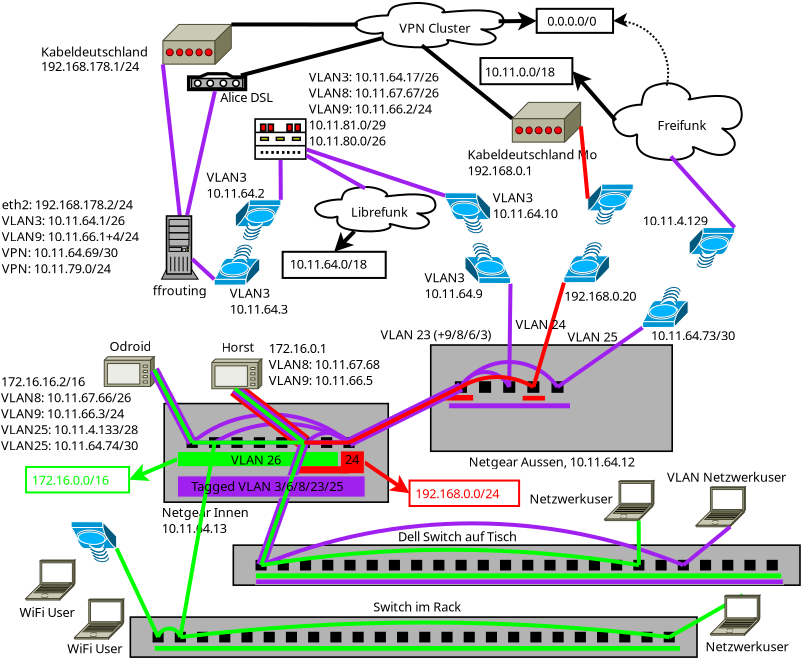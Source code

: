 <?xml version="1.0" encoding="UTF-8"?>
<dia:diagram xmlns:dia="http://www.lysator.liu.se/~alla/dia/">
  <dia:layer name="Hintergrund" visible="true" active="true">
    <dia:group>
      <dia:object type="Network - Hub" version="1" id="O0">
        <dia:attribute name="obj_pos">
          <dia:point val="37.235,25.889"/>
        </dia:attribute>
        <dia:attribute name="obj_bb">
          <dia:rectangle val="37.195,25.849;49.348,32.293"/>
        </dia:attribute>
        <dia:attribute name="meta">
          <dia:composite type="dict"/>
        </dia:attribute>
        <dia:attribute name="elem_corner">
          <dia:point val="37.235,25.889"/>
        </dia:attribute>
        <dia:attribute name="elem_width">
          <dia:real val="12.073"/>
        </dia:attribute>
        <dia:attribute name="elem_height">
          <dia:real val="5.312"/>
        </dia:attribute>
        <dia:attribute name="line_width">
          <dia:real val="0.1"/>
        </dia:attribute>
        <dia:attribute name="line_colour">
          <dia:color val="#000000"/>
        </dia:attribute>
        <dia:attribute name="fill_colour">
          <dia:color val="#ffffff"/>
        </dia:attribute>
        <dia:attribute name="show_background">
          <dia:boolean val="true"/>
        </dia:attribute>
        <dia:attribute name="line_style">
          <dia:enum val="0"/>
          <dia:real val="1"/>
        </dia:attribute>
        <dia:attribute name="padding">
          <dia:real val="0.1"/>
        </dia:attribute>
        <dia:attribute name="text">
          <dia:composite type="text">
            <dia:attribute name="string">
              <dia:string>##</dia:string>
            </dia:attribute>
            <dia:attribute name="font">
              <dia:font family="sans" style="0" name="Helvetica"/>
            </dia:attribute>
            <dia:attribute name="height">
              <dia:real val="0.8"/>
            </dia:attribute>
            <dia:attribute name="pos">
              <dia:point val="43.271,32.043"/>
            </dia:attribute>
            <dia:attribute name="color">
              <dia:color val="#000000"/>
            </dia:attribute>
            <dia:attribute name="alignment">
              <dia:enum val="1"/>
            </dia:attribute>
          </dia:composite>
        </dia:attribute>
        <dia:attribute name="flip_horizontal">
          <dia:boolean val="false"/>
        </dia:attribute>
        <dia:attribute name="flip_vertical">
          <dia:boolean val="false"/>
        </dia:attribute>
        <dia:attribute name="subscale">
          <dia:real val="1"/>
        </dia:attribute>
      </dia:object>
      <dia:object type="Flowchart - Box" version="0" id="O1">
        <dia:attribute name="obj_pos">
          <dia:point val="44.158,27.267"/>
        </dia:attribute>
        <dia:attribute name="obj_bb">
          <dia:rectangle val="44.108,27.217;48.608,29.867"/>
        </dia:attribute>
        <dia:attribute name="elem_corner">
          <dia:point val="44.158,27.267"/>
        </dia:attribute>
        <dia:attribute name="elem_width">
          <dia:real val="4.4"/>
        </dia:attribute>
        <dia:attribute name="elem_height">
          <dia:real val="2.55"/>
        </dia:attribute>
        <dia:attribute name="border_width">
          <dia:real val="0.1"/>
        </dia:attribute>
        <dia:attribute name="border_color">
          <dia:color val="#b3b3b3"/>
        </dia:attribute>
        <dia:attribute name="inner_color">
          <dia:color val="#b3b3b3"/>
        </dia:attribute>
        <dia:attribute name="show_background">
          <dia:boolean val="true"/>
        </dia:attribute>
        <dia:attribute name="padding">
          <dia:real val="0.5"/>
        </dia:attribute>
        <dia:attribute name="text">
          <dia:composite type="text">
            <dia:attribute name="string">
              <dia:string>##</dia:string>
            </dia:attribute>
            <dia:attribute name="font">
              <dia:font family="sans" style="0" name="Helvetica"/>
            </dia:attribute>
            <dia:attribute name="height">
              <dia:real val="0.8"/>
            </dia:attribute>
            <dia:attribute name="pos">
              <dia:point val="46.358,28.737"/>
            </dia:attribute>
            <dia:attribute name="color">
              <dia:color val="#b3b3b3"/>
            </dia:attribute>
            <dia:attribute name="alignment">
              <dia:enum val="1"/>
            </dia:attribute>
          </dia:composite>
        </dia:attribute>
      </dia:object>
    </dia:group>
    <dia:object type="Network - Cloud" version="1" id="O2">
      <dia:attribute name="obj_pos">
        <dia:point val="46.354,12.797"/>
      </dia:attribute>
      <dia:attribute name="obj_bb">
        <dia:rectangle val="46.354,12.797;52.786,16.633"/>
      </dia:attribute>
      <dia:attribute name="meta">
        <dia:composite type="dict"/>
      </dia:attribute>
      <dia:attribute name="elem_corner">
        <dia:point val="46.354,12.797"/>
      </dia:attribute>
      <dia:attribute name="elem_width">
        <dia:real val="6.432"/>
      </dia:attribute>
      <dia:attribute name="elem_height">
        <dia:real val="3.836"/>
      </dia:attribute>
      <dia:attribute name="line_width">
        <dia:real val="0.1"/>
      </dia:attribute>
      <dia:attribute name="line_colour">
        <dia:color val="#000000"/>
      </dia:attribute>
      <dia:attribute name="fill_colour">
        <dia:color val="#ffffff"/>
      </dia:attribute>
      <dia:attribute name="show_background">
        <dia:boolean val="true"/>
      </dia:attribute>
      <dia:attribute name="line_style">
        <dia:enum val="0"/>
        <dia:real val="1"/>
      </dia:attribute>
      <dia:attribute name="padding">
        <dia:real val="0.1"/>
      </dia:attribute>
      <dia:attribute name="text">
        <dia:composite type="text">
          <dia:attribute name="string">
            <dia:string>#Freifunk#</dia:string>
          </dia:attribute>
          <dia:attribute name="font">
            <dia:font family="sans" style="0" name="Helvetica"/>
          </dia:attribute>
          <dia:attribute name="height">
            <dia:real val="0.8"/>
          </dia:attribute>
          <dia:attribute name="pos">
            <dia:point val="49.743,14.982"/>
          </dia:attribute>
          <dia:attribute name="color">
            <dia:color val="#000000"/>
          </dia:attribute>
          <dia:attribute name="alignment">
            <dia:enum val="1"/>
          </dia:attribute>
        </dia:composite>
      </dia:attribute>
      <dia:attribute name="flip_horizontal">
        <dia:boolean val="false"/>
      </dia:attribute>
      <dia:attribute name="flip_vertical">
        <dia:boolean val="false"/>
      </dia:attribute>
      <dia:attribute name="subscale">
        <dia:real val="1"/>
      </dia:attribute>
    </dia:object>
    <dia:object type="Standard - Line" version="0" id="O3">
      <dia:attribute name="obj_pos">
        <dia:point val="43.573,27.99"/>
      </dia:attribute>
      <dia:attribute name="obj_bb">
        <dia:rectangle val="43.434,24.874;47.971,28.129"/>
      </dia:attribute>
      <dia:attribute name="conn_endpoints">
        <dia:point val="43.573,27.99"/>
        <dia:point val="47.831,25.013"/>
      </dia:attribute>
      <dia:attribute name="numcp">
        <dia:int val="1"/>
      </dia:attribute>
      <dia:attribute name="line_color">
        <dia:color val="#a020f0"/>
      </dia:attribute>
      <dia:attribute name="line_width">
        <dia:real val="0.2"/>
      </dia:attribute>
      <dia:connections>
        <dia:connection handle="0" to="O0" connection="5"/>
        <dia:connection handle="1" to="O53" connection="2"/>
      </dia:connections>
    </dia:object>
    <dia:object type="Network - Cloud" version="1" id="O4">
      <dia:attribute name="obj_pos">
        <dia:point val="31.449,17.987"/>
      </dia:attribute>
      <dia:attribute name="obj_bb">
        <dia:rectangle val="31.449,17.987;37.471,20.208"/>
      </dia:attribute>
      <dia:attribute name="meta">
        <dia:composite type="dict"/>
      </dia:attribute>
      <dia:attribute name="elem_corner">
        <dia:point val="31.449,17.987"/>
      </dia:attribute>
      <dia:attribute name="elem_width">
        <dia:real val="6.022"/>
      </dia:attribute>
      <dia:attribute name="elem_height">
        <dia:real val="2.221"/>
      </dia:attribute>
      <dia:attribute name="line_width">
        <dia:real val="0.1"/>
      </dia:attribute>
      <dia:attribute name="line_colour">
        <dia:color val="#000000"/>
      </dia:attribute>
      <dia:attribute name="fill_colour">
        <dia:color val="#ffffff"/>
      </dia:attribute>
      <dia:attribute name="show_background">
        <dia:boolean val="true"/>
      </dia:attribute>
      <dia:attribute name="line_style">
        <dia:enum val="0"/>
        <dia:real val="1"/>
      </dia:attribute>
      <dia:attribute name="padding">
        <dia:real val="0.1"/>
      </dia:attribute>
      <dia:attribute name="text">
        <dia:composite type="text">
          <dia:attribute name="string">
            <dia:string>#Librefunk#</dia:string>
          </dia:attribute>
          <dia:attribute name="font">
            <dia:font family="sans" style="0" name="Helvetica"/>
          </dia:attribute>
          <dia:attribute name="height">
            <dia:real val="0.8"/>
          </dia:attribute>
          <dia:attribute name="pos">
            <dia:point val="34.622,19.337"/>
          </dia:attribute>
          <dia:attribute name="color">
            <dia:color val="#000000"/>
          </dia:attribute>
          <dia:attribute name="alignment">
            <dia:enum val="1"/>
          </dia:attribute>
        </dia:composite>
      </dia:attribute>
      <dia:attribute name="flip_horizontal">
        <dia:boolean val="false"/>
      </dia:attribute>
      <dia:attribute name="flip_vertical">
        <dia:boolean val="false"/>
      </dia:attribute>
      <dia:attribute name="subscale">
        <dia:real val="1"/>
      </dia:attribute>
    </dia:object>
    <dia:object type="Standard - Line" version="0" id="O5">
      <dia:attribute name="obj_pos">
        <dia:point val="41.159,27.99"/>
      </dia:attribute>
      <dia:attribute name="obj_bb">
        <dia:rectangle val="41.057,22.713;41.323,28.091"/>
      </dia:attribute>
      <dia:attribute name="conn_endpoints">
        <dia:point val="41.159,27.99"/>
        <dia:point val="41.222,22.814"/>
      </dia:attribute>
      <dia:attribute name="numcp">
        <dia:int val="1"/>
      </dia:attribute>
      <dia:attribute name="line_color">
        <dia:color val="#a020f0"/>
      </dia:attribute>
      <dia:attribute name="line_width">
        <dia:real val="0.2"/>
      </dia:attribute>
      <dia:connections>
        <dia:connection handle="0" to="O0" connection="3"/>
        <dia:connection handle="1" to="O59" connection="2"/>
      </dia:connections>
    </dia:object>
    <dia:object type="Network - Hub" version="1" id="O6">
      <dia:attribute name="obj_pos">
        <dia:point val="23.908,28.817"/>
      </dia:attribute>
      <dia:attribute name="obj_bb">
        <dia:rectangle val="23.868,28.777;35.15,34.819"/>
      </dia:attribute>
      <dia:attribute name="meta">
        <dia:composite type="dict"/>
      </dia:attribute>
      <dia:attribute name="elem_corner">
        <dia:point val="23.908,28.817"/>
      </dia:attribute>
      <dia:attribute name="elem_width">
        <dia:real val="11.202"/>
      </dia:attribute>
      <dia:attribute name="elem_height">
        <dia:real val="4.929"/>
      </dia:attribute>
      <dia:attribute name="line_width">
        <dia:real val="0.1"/>
      </dia:attribute>
      <dia:attribute name="line_colour">
        <dia:color val="#000000"/>
      </dia:attribute>
      <dia:attribute name="fill_colour">
        <dia:color val="#ffffff"/>
      </dia:attribute>
      <dia:attribute name="show_background">
        <dia:boolean val="true"/>
      </dia:attribute>
      <dia:attribute name="line_style">
        <dia:enum val="0"/>
        <dia:real val="1"/>
      </dia:attribute>
      <dia:attribute name="padding">
        <dia:real val="0.1"/>
      </dia:attribute>
      <dia:attribute name="text">
        <dia:composite type="text">
          <dia:attribute name="string">
            <dia:string>##</dia:string>
          </dia:attribute>
          <dia:attribute name="font">
            <dia:font family="sans" style="0" name="Helvetica"/>
          </dia:attribute>
          <dia:attribute name="height">
            <dia:real val="0.8"/>
          </dia:attribute>
          <dia:attribute name="pos">
            <dia:point val="29.509,34.569"/>
          </dia:attribute>
          <dia:attribute name="color">
            <dia:color val="#000000"/>
          </dia:attribute>
          <dia:attribute name="alignment">
            <dia:enum val="1"/>
          </dia:attribute>
        </dia:composite>
      </dia:attribute>
      <dia:attribute name="flip_horizontal">
        <dia:boolean val="false"/>
      </dia:attribute>
      <dia:attribute name="flip_vertical">
        <dia:boolean val="false"/>
      </dia:attribute>
      <dia:attribute name="subscale">
        <dia:real val="1"/>
      </dia:attribute>
    </dia:object>
    <dia:object type="Standard - Text" version="1" id="O7">
      <dia:attribute name="obj_pos">
        <dia:point val="33.201,44.01"/>
      </dia:attribute>
      <dia:attribute name="obj_bb">
        <dia:rectangle val="33.201,43.415;33.201,44.16"/>
      </dia:attribute>
      <dia:attribute name="text">
        <dia:composite type="text">
          <dia:attribute name="string">
            <dia:string>##</dia:string>
          </dia:attribute>
          <dia:attribute name="font">
            <dia:font family="sans" style="0" name="Helvetica"/>
          </dia:attribute>
          <dia:attribute name="height">
            <dia:real val="0.8"/>
          </dia:attribute>
          <dia:attribute name="pos">
            <dia:point val="33.201,44.01"/>
          </dia:attribute>
          <dia:attribute name="color">
            <dia:color val="#000000"/>
          </dia:attribute>
          <dia:attribute name="alignment">
            <dia:enum val="0"/>
          </dia:attribute>
        </dia:composite>
      </dia:attribute>
      <dia:attribute name="valign">
        <dia:enum val="3"/>
      </dia:attribute>
    </dia:object>
    <dia:object type="Standard - Text" version="1" id="O8">
      <dia:attribute name="obj_pos">
        <dia:point val="46.579,38.599"/>
      </dia:attribute>
      <dia:attribute name="obj_bb">
        <dia:rectangle val="46.579,38.004;46.579,38.749"/>
      </dia:attribute>
      <dia:attribute name="text">
        <dia:composite type="text">
          <dia:attribute name="string">
            <dia:string>##</dia:string>
          </dia:attribute>
          <dia:attribute name="font">
            <dia:font family="sans" style="0" name="Helvetica"/>
          </dia:attribute>
          <dia:attribute name="height">
            <dia:real val="0.8"/>
          </dia:attribute>
          <dia:attribute name="pos">
            <dia:point val="46.579,38.599"/>
          </dia:attribute>
          <dia:attribute name="color">
            <dia:color val="#000000"/>
          </dia:attribute>
          <dia:attribute name="alignment">
            <dia:enum val="0"/>
          </dia:attribute>
        </dia:composite>
      </dia:attribute>
      <dia:attribute name="valign">
        <dia:enum val="3"/>
      </dia:attribute>
    </dia:object>
    <dia:object type="Standard - Text" version="1" id="O9">
      <dia:attribute name="obj_pos">
        <dia:point val="35.6,35.704"/>
      </dia:attribute>
      <dia:attribute name="obj_bb">
        <dia:rectangle val="35.6,35.109;42.225,35.854"/>
      </dia:attribute>
      <dia:attribute name="text">
        <dia:composite type="text">
          <dia:attribute name="string">
            <dia:string>#Dell Switch auf Tisch#</dia:string>
          </dia:attribute>
          <dia:attribute name="font">
            <dia:font family="sans" style="0" name="Helvetica"/>
          </dia:attribute>
          <dia:attribute name="height">
            <dia:real val="0.8"/>
          </dia:attribute>
          <dia:attribute name="pos">
            <dia:point val="35.6,35.704"/>
          </dia:attribute>
          <dia:attribute name="color">
            <dia:color val="#000000"/>
          </dia:attribute>
          <dia:attribute name="alignment">
            <dia:enum val="0"/>
          </dia:attribute>
        </dia:composite>
      </dia:attribute>
      <dia:attribute name="valign">
        <dia:enum val="3"/>
      </dia:attribute>
    </dia:object>
    <dia:object type="Network - Patch Panel" version="1" id="O10">
      <dia:attribute name="obj_pos">
        <dia:point val="22.215,39.493"/>
      </dia:attribute>
      <dia:attribute name="obj_bb">
        <dia:rectangle val="22.175,39.453;50.589,41.533"/>
      </dia:attribute>
      <dia:attribute name="meta">
        <dia:composite type="dict"/>
      </dia:attribute>
      <dia:attribute name="elem_corner">
        <dia:point val="22.215,39.493"/>
      </dia:attribute>
      <dia:attribute name="elem_width">
        <dia:real val="28.333"/>
      </dia:attribute>
      <dia:attribute name="elem_height">
        <dia:real val="2"/>
      </dia:attribute>
      <dia:attribute name="line_width">
        <dia:real val="0.1"/>
      </dia:attribute>
      <dia:attribute name="line_colour">
        <dia:color val="#000000"/>
      </dia:attribute>
      <dia:attribute name="fill_colour">
        <dia:color val="#ffffff"/>
      </dia:attribute>
      <dia:attribute name="show_background">
        <dia:boolean val="true"/>
      </dia:attribute>
      <dia:attribute name="line_style">
        <dia:enum val="0"/>
        <dia:real val="1"/>
      </dia:attribute>
      <dia:attribute name="flip_horizontal">
        <dia:boolean val="false"/>
      </dia:attribute>
      <dia:attribute name="flip_vertical">
        <dia:boolean val="false"/>
      </dia:attribute>
      <dia:attribute name="subscale">
        <dia:real val="1"/>
      </dia:attribute>
    </dia:object>
    <dia:object type="Standard - Text" version="1" id="O11">
      <dia:attribute name="obj_pos">
        <dia:point val="34.359,39.217"/>
      </dia:attribute>
      <dia:attribute name="obj_bb">
        <dia:rectangle val="34.359,38.622;39.426,39.367"/>
      </dia:attribute>
      <dia:attribute name="text">
        <dia:composite type="text">
          <dia:attribute name="string">
            <dia:string>#Switch im Rack #</dia:string>
          </dia:attribute>
          <dia:attribute name="font">
            <dia:font family="sans" style="0" name="Helvetica"/>
          </dia:attribute>
          <dia:attribute name="height">
            <dia:real val="0.8"/>
          </dia:attribute>
          <dia:attribute name="pos">
            <dia:point val="34.359,39.217"/>
          </dia:attribute>
          <dia:attribute name="color">
            <dia:color val="#000000"/>
          </dia:attribute>
          <dia:attribute name="alignment">
            <dia:enum val="0"/>
          </dia:attribute>
        </dia:composite>
      </dia:attribute>
      <dia:attribute name="valign">
        <dia:enum val="3"/>
      </dia:attribute>
    </dia:object>
    <dia:object type="Standard - Text" version="1" id="O12">
      <dia:attribute name="obj_pos">
        <dia:point val="29.509,31.281"/>
      </dia:attribute>
      <dia:attribute name="obj_bb">
        <dia:rectangle val="29.509,30.686;29.509,31.431"/>
      </dia:attribute>
      <dia:attribute name="text">
        <dia:composite type="text">
          <dia:attribute name="string">
            <dia:string>##</dia:string>
          </dia:attribute>
          <dia:attribute name="font">
            <dia:font family="sans" style="0" name="Helvetica"/>
          </dia:attribute>
          <dia:attribute name="height">
            <dia:real val="0.8"/>
          </dia:attribute>
          <dia:attribute name="pos">
            <dia:point val="29.509,31.281"/>
          </dia:attribute>
          <dia:attribute name="color">
            <dia:color val="#000000"/>
          </dia:attribute>
          <dia:attribute name="alignment">
            <dia:enum val="0"/>
          </dia:attribute>
        </dia:composite>
      </dia:attribute>
      <dia:attribute name="valign">
        <dia:enum val="3"/>
      </dia:attribute>
      <dia:connections>
        <dia:connection handle="0" to="O6" connection="9"/>
      </dia:connections>
    </dia:object>
    <dia:object type="Standard - Text" version="1" id="O13">
      <dia:attribute name="obj_pos">
        <dia:point val="29.509,31.281"/>
      </dia:attribute>
      <dia:attribute name="obj_bb">
        <dia:rectangle val="29.509,30.686;29.509,31.431"/>
      </dia:attribute>
      <dia:attribute name="text">
        <dia:composite type="text">
          <dia:attribute name="string">
            <dia:string>##</dia:string>
          </dia:attribute>
          <dia:attribute name="font">
            <dia:font family="sans" style="0" name="Helvetica"/>
          </dia:attribute>
          <dia:attribute name="height">
            <dia:real val="0.8"/>
          </dia:attribute>
          <dia:attribute name="pos">
            <dia:point val="29.509,31.281"/>
          </dia:attribute>
          <dia:attribute name="color">
            <dia:color val="#000000"/>
          </dia:attribute>
          <dia:attribute name="alignment">
            <dia:enum val="0"/>
          </dia:attribute>
        </dia:composite>
      </dia:attribute>
      <dia:attribute name="valign">
        <dia:enum val="3"/>
      </dia:attribute>
      <dia:connections>
        <dia:connection handle="0" to="O6" connection="9"/>
      </dia:connections>
    </dia:object>
    <dia:object type="Standard - Text" version="1" id="O14">
      <dia:attribute name="obj_pos">
        <dia:point val="39.138,31.96"/>
      </dia:attribute>
      <dia:attribute name="obj_bb">
        <dia:rectangle val="39.138,31.365;48.503,32.11"/>
      </dia:attribute>
      <dia:attribute name="text">
        <dia:composite type="text">
          <dia:attribute name="string">
            <dia:string>#Netgear Aussen, 10.11.64.12#</dia:string>
          </dia:attribute>
          <dia:attribute name="font">
            <dia:font family="sans" style="0" name="Helvetica"/>
          </dia:attribute>
          <dia:attribute name="height">
            <dia:real val="0.8"/>
          </dia:attribute>
          <dia:attribute name="pos">
            <dia:point val="39.138,31.96"/>
          </dia:attribute>
          <dia:attribute name="color">
            <dia:color val="#000000"/>
          </dia:attribute>
          <dia:attribute name="alignment">
            <dia:enum val="0"/>
          </dia:attribute>
        </dia:composite>
      </dia:attribute>
      <dia:attribute name="valign">
        <dia:enum val="3"/>
      </dia:attribute>
    </dia:object>
    <dia:object type="Standard - Text" version="1" id="O15">
      <dia:attribute name="obj_pos">
        <dia:point val="40.812,31.821"/>
      </dia:attribute>
      <dia:attribute name="obj_bb">
        <dia:rectangle val="40.812,31.226;40.812,31.971"/>
      </dia:attribute>
      <dia:attribute name="text">
        <dia:composite type="text">
          <dia:attribute name="string">
            <dia:string>##</dia:string>
          </dia:attribute>
          <dia:attribute name="font">
            <dia:font family="sans" style="0" name="Helvetica"/>
          </dia:attribute>
          <dia:attribute name="height">
            <dia:real val="0.8"/>
          </dia:attribute>
          <dia:attribute name="pos">
            <dia:point val="40.812,31.821"/>
          </dia:attribute>
          <dia:attribute name="color">
            <dia:color val="#000000"/>
          </dia:attribute>
          <dia:attribute name="alignment">
            <dia:enum val="0"/>
          </dia:attribute>
        </dia:composite>
      </dia:attribute>
      <dia:attribute name="valign">
        <dia:enum val="3"/>
      </dia:attribute>
    </dia:object>
    <dia:object type="Network - Cloud" version="1" id="O16">
      <dia:attribute name="obj_pos">
        <dia:point val="33.454,8.788"/>
      </dia:attribute>
      <dia:attribute name="obj_bb">
        <dia:rectangle val="33.454,8.788;40.883,11.009"/>
      </dia:attribute>
      <dia:attribute name="meta">
        <dia:composite type="dict"/>
      </dia:attribute>
      <dia:attribute name="elem_corner">
        <dia:point val="33.454,8.788"/>
      </dia:attribute>
      <dia:attribute name="elem_width">
        <dia:real val="7.429"/>
      </dia:attribute>
      <dia:attribute name="elem_height">
        <dia:real val="2.221"/>
      </dia:attribute>
      <dia:attribute name="line_width">
        <dia:real val="0.1"/>
      </dia:attribute>
      <dia:attribute name="line_colour">
        <dia:color val="#000000"/>
      </dia:attribute>
      <dia:attribute name="fill_colour">
        <dia:color val="#ffffff"/>
      </dia:attribute>
      <dia:attribute name="show_background">
        <dia:boolean val="true"/>
      </dia:attribute>
      <dia:attribute name="line_style">
        <dia:enum val="0"/>
        <dia:real val="1"/>
      </dia:attribute>
      <dia:attribute name="padding">
        <dia:real val="0.1"/>
      </dia:attribute>
      <dia:attribute name="text">
        <dia:composite type="text">
          <dia:attribute name="string">
            <dia:string>#VPN Cluster#</dia:string>
          </dia:attribute>
          <dia:attribute name="font">
            <dia:font family="sans" style="0" name="Helvetica"/>
          </dia:attribute>
          <dia:attribute name="height">
            <dia:real val="0.8"/>
          </dia:attribute>
          <dia:attribute name="pos">
            <dia:point val="37.368,10.137"/>
          </dia:attribute>
          <dia:attribute name="color">
            <dia:color val="#000000"/>
          </dia:attribute>
          <dia:attribute name="alignment">
            <dia:enum val="1"/>
          </dia:attribute>
        </dia:composite>
      </dia:attribute>
      <dia:attribute name="flip_horizontal">
        <dia:boolean val="false"/>
      </dia:attribute>
      <dia:attribute name="flip_vertical">
        <dia:boolean val="false"/>
      </dia:attribute>
      <dia:attribute name="subscale">
        <dia:real val="1"/>
      </dia:attribute>
    </dia:object>
    <dia:object type="Standard - Line" version="0" id="O17">
      <dia:attribute name="obj_pos">
        <dia:point val="41.313,14.569"/>
      </dia:attribute>
      <dia:attribute name="obj_bb">
        <dia:rectangle val="36.647,10.766;41.453,14.71"/>
      </dia:attribute>
      <dia:attribute name="conn_endpoints">
        <dia:point val="41.313,14.569"/>
        <dia:point val="36.788,10.907"/>
      </dia:attribute>
      <dia:attribute name="numcp">
        <dia:int val="1"/>
      </dia:attribute>
      <dia:attribute name="line_width">
        <dia:real val="0.2"/>
      </dia:attribute>
      <dia:connections>
        <dia:connection handle="0" to="O38" connection="6"/>
        <dia:connection handle="1" to="O16" connection="1"/>
      </dia:connections>
    </dia:object>
    <dia:object type="Standard - Line" version="0" id="O18">
      <dia:attribute name="obj_pos">
        <dia:point val="40.628,9.704"/>
      </dia:attribute>
      <dia:attribute name="obj_bb">
        <dia:rectangle val="40.527,9.216;42.757,10.163"/>
      </dia:attribute>
      <dia:attribute name="conn_endpoints">
        <dia:point val="40.628,9.704"/>
        <dia:point val="42.533,9.681"/>
      </dia:attribute>
      <dia:attribute name="numcp">
        <dia:int val="1"/>
      </dia:attribute>
      <dia:attribute name="line_width">
        <dia:real val="0.2"/>
      </dia:attribute>
      <dia:attribute name="end_arrow">
        <dia:enum val="22"/>
      </dia:attribute>
      <dia:attribute name="end_arrow_length">
        <dia:real val="0.5"/>
      </dia:attribute>
      <dia:attribute name="end_arrow_width">
        <dia:real val="0.5"/>
      </dia:attribute>
      <dia:connections>
        <dia:connection handle="0" to="O16" connection="2"/>
        <dia:connection handle="1" to="O35" connection="3"/>
      </dia:connections>
    </dia:object>
    <dia:object type="Standard - Text" version="1" id="O19">
      <dia:attribute name="obj_pos">
        <dia:point val="34.726,25.596"/>
      </dia:attribute>
      <dia:attribute name="obj_bb">
        <dia:rectangle val="34.726,25.0;40.986,25.745"/>
      </dia:attribute>
      <dia:attribute name="text">
        <dia:composite type="text">
          <dia:attribute name="string">
            <dia:string>#VLAN 23 (+9/8/6/3)#</dia:string>
          </dia:attribute>
          <dia:attribute name="font">
            <dia:font family="sans" style="0" name="Helvetica"/>
          </dia:attribute>
          <dia:attribute name="height">
            <dia:real val="0.8"/>
          </dia:attribute>
          <dia:attribute name="pos">
            <dia:point val="34.726,25.596"/>
          </dia:attribute>
          <dia:attribute name="color">
            <dia:color val="#000000"/>
          </dia:attribute>
          <dia:attribute name="alignment">
            <dia:enum val="0"/>
          </dia:attribute>
        </dia:composite>
      </dia:attribute>
      <dia:attribute name="valign">
        <dia:enum val="3"/>
      </dia:attribute>
    </dia:object>
    <dia:object type="Standard - Text" version="1" id="O20">
      <dia:attribute name="obj_pos">
        <dia:point val="44.076,25.712"/>
      </dia:attribute>
      <dia:attribute name="obj_bb">
        <dia:rectangle val="44.076,25.117;46.821,25.862"/>
      </dia:attribute>
      <dia:attribute name="text">
        <dia:composite type="text">
          <dia:attribute name="string">
            <dia:string>#VLAN 25#</dia:string>
          </dia:attribute>
          <dia:attribute name="font">
            <dia:font family="sans" style="0" name="Helvetica"/>
          </dia:attribute>
          <dia:attribute name="height">
            <dia:real val="0.8"/>
          </dia:attribute>
          <dia:attribute name="pos">
            <dia:point val="44.076,25.712"/>
          </dia:attribute>
          <dia:attribute name="color">
            <dia:color val="#000000"/>
          </dia:attribute>
          <dia:attribute name="alignment">
            <dia:enum val="0"/>
          </dia:attribute>
        </dia:composite>
      </dia:attribute>
      <dia:attribute name="valign">
        <dia:enum val="3"/>
      </dia:attribute>
    </dia:object>
    <dia:object type="Standard - Text" version="1" id="O21">
      <dia:attribute name="obj_pos">
        <dia:point val="52.169,24.983"/>
      </dia:attribute>
      <dia:attribute name="obj_bb">
        <dia:rectangle val="52.169,24.388;52.169,25.133"/>
      </dia:attribute>
      <dia:attribute name="text">
        <dia:composite type="text">
          <dia:attribute name="string">
            <dia:string>##</dia:string>
          </dia:attribute>
          <dia:attribute name="font">
            <dia:font family="sans" style="0" name="Helvetica"/>
          </dia:attribute>
          <dia:attribute name="height">
            <dia:real val="0.8"/>
          </dia:attribute>
          <dia:attribute name="pos">
            <dia:point val="52.169,24.983"/>
          </dia:attribute>
          <dia:attribute name="color">
            <dia:color val="#000000"/>
          </dia:attribute>
          <dia:attribute name="alignment">
            <dia:enum val="0"/>
          </dia:attribute>
        </dia:composite>
      </dia:attribute>
      <dia:attribute name="valign">
        <dia:enum val="3"/>
      </dia:attribute>
    </dia:object>
    <dia:object type="Standard - Text" version="1" id="O22">
      <dia:attribute name="obj_pos">
        <dia:point val="34.772,25.122"/>
      </dia:attribute>
      <dia:attribute name="obj_bb">
        <dia:rectangle val="34.772,24.527;34.772,25.273"/>
      </dia:attribute>
      <dia:attribute name="text">
        <dia:composite type="text">
          <dia:attribute name="string">
            <dia:string>##</dia:string>
          </dia:attribute>
          <dia:attribute name="font">
            <dia:font family="sans" style="0" name="Helvetica"/>
          </dia:attribute>
          <dia:attribute name="height">
            <dia:real val="0.8"/>
          </dia:attribute>
          <dia:attribute name="pos">
            <dia:point val="34.772,25.122"/>
          </dia:attribute>
          <dia:attribute name="color">
            <dia:color val="#000000"/>
          </dia:attribute>
          <dia:attribute name="alignment">
            <dia:enum val="0"/>
          </dia:attribute>
        </dia:composite>
      </dia:attribute>
      <dia:attribute name="valign">
        <dia:enum val="3"/>
      </dia:attribute>
    </dia:object>
    <dia:object type="Standard - Arc" version="0" id="O23">
      <dia:attribute name="obj_pos">
        <dia:point val="41.159,27.99"/>
      </dia:attribute>
      <dia:attribute name="obj_bb">
        <dia:rectangle val="38.644,27.138;41.259,28.09"/>
      </dia:attribute>
      <dia:attribute name="conn_endpoints">
        <dia:point val="41.159,27.99"/>
        <dia:point val="38.744,27.99"/>
      </dia:attribute>
      <dia:attribute name="arc_color">
        <dia:color val="#a020f0"/>
      </dia:attribute>
      <dia:attribute name="curve_distance">
        <dia:real val="0.752"/>
      </dia:attribute>
      <dia:attribute name="line_width">
        <dia:real val="0.2"/>
      </dia:attribute>
      <dia:connections>
        <dia:connection handle="0" to="O0" connection="3"/>
        <dia:connection handle="1" to="O0" connection="1"/>
      </dia:connections>
    </dia:object>
    <dia:object type="Standard - Text" version="1" id="O24">
      <dia:attribute name="obj_pos">
        <dia:point val="21.962,25.673"/>
      </dia:attribute>
      <dia:attribute name="obj_bb">
        <dia:rectangle val="21.962,25.078;21.962,25.823"/>
      </dia:attribute>
      <dia:attribute name="text">
        <dia:composite type="text">
          <dia:attribute name="string">
            <dia:string>##</dia:string>
          </dia:attribute>
          <dia:attribute name="font">
            <dia:font family="sans" style="0" name="Helvetica"/>
          </dia:attribute>
          <dia:attribute name="height">
            <dia:real val="0.8"/>
          </dia:attribute>
          <dia:attribute name="pos">
            <dia:point val="21.962,25.673"/>
          </dia:attribute>
          <dia:attribute name="color">
            <dia:color val="#000000"/>
          </dia:attribute>
          <dia:attribute name="alignment">
            <dia:enum val="0"/>
          </dia:attribute>
        </dia:composite>
      </dia:attribute>
      <dia:attribute name="valign">
        <dia:enum val="3"/>
      </dia:attribute>
    </dia:object>
    <dia:object type="Standard - Arc" version="0" id="O25">
      <dia:attribute name="obj_pos">
        <dia:point val="25.308,30.766"/>
      </dia:attribute>
      <dia:attribute name="obj_bb">
        <dia:rectangle val="25.208,30.666;33.25,30.876"/>
      </dia:attribute>
      <dia:attribute name="conn_endpoints">
        <dia:point val="25.308,30.766"/>
        <dia:point val="33.15,30.766"/>
      </dia:attribute>
      <dia:attribute name="arc_color">
        <dia:color val="#a020f0"/>
      </dia:attribute>
      <dia:attribute name="curve_distance">
        <dia:real val="0.01"/>
      </dia:attribute>
      <dia:attribute name="line_width">
        <dia:real val="0.2"/>
      </dia:attribute>
      <dia:connections>
        <dia:connection handle="0" to="O6" connection="1"/>
        <dia:connection handle="1" to="O6" connection="8"/>
      </dia:connections>
    </dia:object>
    <dia:group>
      <dia:object type="Cisco - Handheld" version="1" id="O26">
        <dia:attribute name="obj_pos">
          <dia:point val="20.911,26.474"/>
        </dia:attribute>
        <dia:attribute name="obj_bb">
          <dia:rectangle val="20.91,26.473;23.409,27.961"/>
        </dia:attribute>
        <dia:attribute name="meta">
          <dia:composite type="dict"/>
        </dia:attribute>
        <dia:attribute name="elem_corner">
          <dia:point val="20.911,26.474"/>
        </dia:attribute>
        <dia:attribute name="elem_width">
          <dia:real val="2.496"/>
        </dia:attribute>
        <dia:attribute name="elem_height">
          <dia:real val="1.486"/>
        </dia:attribute>
        <dia:attribute name="line_width">
          <dia:real val="0.1"/>
        </dia:attribute>
        <dia:attribute name="line_colour">
          <dia:color val="#000000"/>
        </dia:attribute>
        <dia:attribute name="fill_colour">
          <dia:color val="#ffffff"/>
        </dia:attribute>
        <dia:attribute name="show_background">
          <dia:boolean val="true"/>
        </dia:attribute>
        <dia:attribute name="line_style">
          <dia:enum val="0"/>
          <dia:real val="1"/>
        </dia:attribute>
        <dia:attribute name="flip_horizontal">
          <dia:boolean val="false"/>
        </dia:attribute>
        <dia:attribute name="flip_vertical">
          <dia:boolean val="false"/>
        </dia:attribute>
        <dia:attribute name="subscale">
          <dia:real val="1"/>
        </dia:attribute>
      </dia:object>
      <dia:object type="Standard - Text" version="1" id="O27">
        <dia:attribute name="obj_pos">
          <dia:point val="21.167,26.192"/>
        </dia:attribute>
        <dia:attribute name="obj_bb">
          <dia:rectangle val="21.167,25.597;23.305,26.342"/>
        </dia:attribute>
        <dia:attribute name="text">
          <dia:composite type="text">
            <dia:attribute name="string">
              <dia:string>#Odroid#</dia:string>
            </dia:attribute>
            <dia:attribute name="font">
              <dia:font family="sans" style="0" name="Helvetica"/>
            </dia:attribute>
            <dia:attribute name="height">
              <dia:real val="0.8"/>
            </dia:attribute>
            <dia:attribute name="pos">
              <dia:point val="21.167,26.192"/>
            </dia:attribute>
            <dia:attribute name="color">
              <dia:color val="#000000"/>
            </dia:attribute>
            <dia:attribute name="alignment">
              <dia:enum val="0"/>
            </dia:attribute>
          </dia:composite>
        </dia:attribute>
        <dia:attribute name="valign">
          <dia:enum val="3"/>
        </dia:attribute>
      </dia:object>
    </dia:group>
    <dia:group>
      <dia:object type="Standard - Box" version="0" id="O28">
        <dia:attribute name="obj_pos">
          <dia:point val="39.721,11.54"/>
        </dia:attribute>
        <dia:attribute name="obj_bb">
          <dia:rectangle val="39.671,11.49;44.367,12.898"/>
        </dia:attribute>
        <dia:attribute name="elem_corner">
          <dia:point val="39.721,11.54"/>
        </dia:attribute>
        <dia:attribute name="elem_width">
          <dia:real val="4.596"/>
        </dia:attribute>
        <dia:attribute name="elem_height">
          <dia:real val="1.308"/>
        </dia:attribute>
        <dia:attribute name="show_background">
          <dia:boolean val="true"/>
        </dia:attribute>
      </dia:object>
      <dia:object type="Standard - Text" version="1" id="O29">
        <dia:attribute name="obj_pos">
          <dia:point val="39.93,12.457"/>
        </dia:attribute>
        <dia:attribute name="obj_bb">
          <dia:rectangle val="39.93,11.862;44.012,12.607"/>
        </dia:attribute>
        <dia:attribute name="text">
          <dia:composite type="text">
            <dia:attribute name="string">
              <dia:string>#10.11.0.0/18#</dia:string>
            </dia:attribute>
            <dia:attribute name="font">
              <dia:font family="sans" style="0" name="Helvetica"/>
            </dia:attribute>
            <dia:attribute name="height">
              <dia:real val="0.8"/>
            </dia:attribute>
            <dia:attribute name="pos">
              <dia:point val="39.93,12.457"/>
            </dia:attribute>
            <dia:attribute name="color">
              <dia:color val="#000000"/>
            </dia:attribute>
            <dia:attribute name="alignment">
              <dia:enum val="0"/>
            </dia:attribute>
          </dia:composite>
        </dia:attribute>
        <dia:attribute name="valign">
          <dia:enum val="3"/>
        </dia:attribute>
      </dia:object>
    </dia:group>
    <dia:object type="Standard - Line" version="0" id="O30">
      <dia:attribute name="obj_pos">
        <dia:point val="46.474,14.658"/>
      </dia:attribute>
      <dia:attribute name="obj_bb">
        <dia:rectangle val="44.17,12.026;46.616,14.799"/>
      </dia:attribute>
      <dia:attribute name="conn_endpoints">
        <dia:point val="46.474,14.658"/>
        <dia:point val="44.317,12.194"/>
      </dia:attribute>
      <dia:attribute name="numcp">
        <dia:int val="1"/>
      </dia:attribute>
      <dia:attribute name="line_width">
        <dia:real val="0.2"/>
      </dia:attribute>
      <dia:attribute name="end_arrow">
        <dia:enum val="22"/>
      </dia:attribute>
      <dia:attribute name="end_arrow_length">
        <dia:real val="0.5"/>
      </dia:attribute>
      <dia:attribute name="end_arrow_width">
        <dia:real val="0.5"/>
      </dia:attribute>
      <dia:connections>
        <dia:connection handle="0" to="O2" connection="0"/>
        <dia:connection handle="1" to="O28" connection="4"/>
      </dia:connections>
    </dia:object>
    <dia:group>
      <dia:object type="Standard - Box" version="0" id="O31">
        <dia:attribute name="obj_pos">
          <dia:point val="29.83,21.227"/>
        </dia:attribute>
        <dia:attribute name="obj_bb">
          <dia:rectangle val="29.78,21.177;35.034,22.585"/>
        </dia:attribute>
        <dia:attribute name="elem_corner">
          <dia:point val="29.83,21.227"/>
        </dia:attribute>
        <dia:attribute name="elem_width">
          <dia:real val="5.154"/>
        </dia:attribute>
        <dia:attribute name="elem_height">
          <dia:real val="1.308"/>
        </dia:attribute>
        <dia:attribute name="show_background">
          <dia:boolean val="true"/>
        </dia:attribute>
      </dia:object>
      <dia:object type="Standard - Text" version="1" id="O32">
        <dia:attribute name="obj_pos">
          <dia:point val="30.18,22.073"/>
        </dia:attribute>
        <dia:attribute name="obj_bb">
          <dia:rectangle val="30.18,21.478;34.67,22.223"/>
        </dia:attribute>
        <dia:attribute name="text">
          <dia:composite type="text">
            <dia:attribute name="string">
              <dia:string>#10.11.64.0/18#</dia:string>
            </dia:attribute>
            <dia:attribute name="font">
              <dia:font family="sans" style="0" name="Helvetica"/>
            </dia:attribute>
            <dia:attribute name="height">
              <dia:real val="0.8"/>
            </dia:attribute>
            <dia:attribute name="pos">
              <dia:point val="30.18,22.073"/>
            </dia:attribute>
            <dia:attribute name="color">
              <dia:color val="#000000"/>
            </dia:attribute>
            <dia:attribute name="alignment">
              <dia:enum val="0"/>
            </dia:attribute>
          </dia:composite>
        </dia:attribute>
        <dia:attribute name="valign">
          <dia:enum val="3"/>
        </dia:attribute>
      </dia:object>
      <dia:object type="Standard - Text" version="1" id="O33">
        <dia:attribute name="obj_pos">
          <dia:point val="32.827,22.092"/>
        </dia:attribute>
        <dia:attribute name="obj_bb">
          <dia:rectangle val="32.827,21.497;32.827,22.242"/>
        </dia:attribute>
        <dia:attribute name="text">
          <dia:composite type="text">
            <dia:attribute name="string">
              <dia:string>##</dia:string>
            </dia:attribute>
            <dia:attribute name="font">
              <dia:font family="sans" style="0" name="Helvetica"/>
            </dia:attribute>
            <dia:attribute name="height">
              <dia:real val="0.8"/>
            </dia:attribute>
            <dia:attribute name="pos">
              <dia:point val="32.827,22.092"/>
            </dia:attribute>
            <dia:attribute name="color">
              <dia:color val="#000000"/>
            </dia:attribute>
            <dia:attribute name="alignment">
              <dia:enum val="0"/>
            </dia:attribute>
          </dia:composite>
        </dia:attribute>
        <dia:attribute name="valign">
          <dia:enum val="3"/>
        </dia:attribute>
      </dia:object>
    </dia:group>
    <dia:object type="Standard - Line" version="0" id="O34">
      <dia:attribute name="obj_pos">
        <dia:point val="33.478,20.114"/>
      </dia:attribute>
      <dia:attribute name="obj_bb">
        <dia:rectangle val="32.252,19.973;33.619,21.388"/>
      </dia:attribute>
      <dia:attribute name="conn_endpoints">
        <dia:point val="33.478,20.114"/>
        <dia:point val="32.407,21.227"/>
      </dia:attribute>
      <dia:attribute name="numcp">
        <dia:int val="1"/>
      </dia:attribute>
      <dia:attribute name="line_width">
        <dia:real val="0.2"/>
      </dia:attribute>
      <dia:attribute name="end_arrow">
        <dia:enum val="22"/>
      </dia:attribute>
      <dia:attribute name="end_arrow_length">
        <dia:real val="0.5"/>
      </dia:attribute>
      <dia:attribute name="end_arrow_width">
        <dia:real val="0.5"/>
      </dia:attribute>
      <dia:connections>
        <dia:connection handle="0" to="O4" connection="4"/>
        <dia:connection handle="1" to="O31" connection="1"/>
      </dia:connections>
    </dia:object>
    <dia:group>
      <dia:object type="Standard - Box" version="0" id="O35">
        <dia:attribute name="obj_pos">
          <dia:point val="42.533,9.079"/>
        </dia:attribute>
        <dia:attribute name="obj_bb">
          <dia:rectangle val="42.483,9.03;46.401,10.332"/>
        </dia:attribute>
        <dia:attribute name="elem_corner">
          <dia:point val="42.533,9.079"/>
        </dia:attribute>
        <dia:attribute name="elem_width">
          <dia:real val="3.818"/>
        </dia:attribute>
        <dia:attribute name="elem_height">
          <dia:real val="1.202"/>
        </dia:attribute>
        <dia:attribute name="show_background">
          <dia:boolean val="true"/>
        </dia:attribute>
      </dia:object>
      <dia:object type="Standard - Text" version="1" id="O36">
        <dia:attribute name="obj_pos">
          <dia:point val="43.063,9.928"/>
        </dia:attribute>
        <dia:attribute name="obj_bb">
          <dia:rectangle val="43.063,9.333;45.923,10.078"/>
        </dia:attribute>
        <dia:attribute name="text">
          <dia:composite type="text">
            <dia:attribute name="string">
              <dia:string>#0.0.0.0/0#</dia:string>
            </dia:attribute>
            <dia:attribute name="font">
              <dia:font family="sans" style="0" name="Helvetica"/>
            </dia:attribute>
            <dia:attribute name="height">
              <dia:real val="0.8"/>
            </dia:attribute>
            <dia:attribute name="pos">
              <dia:point val="43.063,9.928"/>
            </dia:attribute>
            <dia:attribute name="color">
              <dia:color val="#000000"/>
            </dia:attribute>
            <dia:attribute name="alignment">
              <dia:enum val="0"/>
            </dia:attribute>
          </dia:composite>
        </dia:attribute>
        <dia:attribute name="valign">
          <dia:enum val="3"/>
        </dia:attribute>
      </dia:object>
    </dia:group>
    <dia:object type="Standard - Text" version="1" id="O37">
      <dia:attribute name="obj_pos">
        <dia:point val="38.543,26.195"/>
      </dia:attribute>
      <dia:attribute name="obj_bb">
        <dia:rectangle val="38.543,25.6;38.543,26.345"/>
      </dia:attribute>
      <dia:attribute name="text">
        <dia:composite type="text">
          <dia:attribute name="string">
            <dia:string>##</dia:string>
          </dia:attribute>
          <dia:attribute name="font">
            <dia:font family="sans" style="0" name="Helvetica"/>
          </dia:attribute>
          <dia:attribute name="height">
            <dia:real val="0.8"/>
          </dia:attribute>
          <dia:attribute name="pos">
            <dia:point val="38.543,26.195"/>
          </dia:attribute>
          <dia:attribute name="color">
            <dia:color val="#000000"/>
          </dia:attribute>
          <dia:attribute name="alignment">
            <dia:enum val="0"/>
          </dia:attribute>
        </dia:composite>
      </dia:attribute>
      <dia:attribute name="valign">
        <dia:enum val="3"/>
      </dia:attribute>
    </dia:object>
    <dia:object type="Cisco - Modem" version="1" id="O38">
      <dia:attribute name="obj_pos">
        <dia:point val="41.313,13.758"/>
      </dia:attribute>
      <dia:attribute name="obj_bb">
        <dia:rectangle val="41.312,13.757;44.741,15.759"/>
      </dia:attribute>
      <dia:attribute name="meta">
        <dia:composite type="dict"/>
      </dia:attribute>
      <dia:attribute name="elem_corner">
        <dia:point val="41.313,13.758"/>
      </dia:attribute>
      <dia:attribute name="elem_width">
        <dia:real val="3.427"/>
      </dia:attribute>
      <dia:attribute name="elem_height">
        <dia:real val="2.0"/>
      </dia:attribute>
      <dia:attribute name="line_width">
        <dia:real val="0.1"/>
      </dia:attribute>
      <dia:attribute name="line_colour">
        <dia:color val="#000000"/>
      </dia:attribute>
      <dia:attribute name="fill_colour">
        <dia:color val="#ffffff"/>
      </dia:attribute>
      <dia:attribute name="show_background">
        <dia:boolean val="true"/>
      </dia:attribute>
      <dia:attribute name="line_style">
        <dia:enum val="0"/>
        <dia:real val="1"/>
      </dia:attribute>
      <dia:attribute name="flip_horizontal">
        <dia:boolean val="false"/>
      </dia:attribute>
      <dia:attribute name="flip_vertical">
        <dia:boolean val="false"/>
      </dia:attribute>
      <dia:attribute name="subscale">
        <dia:real val="1"/>
      </dia:attribute>
    </dia:object>
    <dia:object type="Standard - Text" version="1" id="O39">
      <dia:attribute name="obj_pos">
        <dia:point val="39.076,16.604"/>
      </dia:attribute>
      <dia:attribute name="obj_bb">
        <dia:rectangle val="39.076,16.009;45.936,17.554"/>
      </dia:attribute>
      <dia:attribute name="text">
        <dia:composite type="text">
          <dia:attribute name="string">
            <dia:string>#Kabeldeutschland Mo
192.168.0.1#</dia:string>
          </dia:attribute>
          <dia:attribute name="font">
            <dia:font family="sans" style="0" name="Helvetica"/>
          </dia:attribute>
          <dia:attribute name="height">
            <dia:real val="0.8"/>
          </dia:attribute>
          <dia:attribute name="pos">
            <dia:point val="39.076,16.604"/>
          </dia:attribute>
          <dia:attribute name="color">
            <dia:color val="#000000"/>
          </dia:attribute>
          <dia:attribute name="alignment">
            <dia:enum val="0"/>
          </dia:attribute>
        </dia:composite>
      </dia:attribute>
      <dia:attribute name="valign">
        <dia:enum val="3"/>
      </dia:attribute>
    </dia:object>
    <dia:object type="Standard - Text" version="1" id="O40">
      <dia:attribute name="obj_pos">
        <dia:point val="44.642,17.39"/>
      </dia:attribute>
      <dia:attribute name="obj_bb">
        <dia:rectangle val="44.642,16.795;44.642,17.54"/>
      </dia:attribute>
      <dia:attribute name="text">
        <dia:composite type="text">
          <dia:attribute name="string">
            <dia:string>##</dia:string>
          </dia:attribute>
          <dia:attribute name="font">
            <dia:font family="sans" style="0" name="Helvetica"/>
          </dia:attribute>
          <dia:attribute name="height">
            <dia:real val="0.8"/>
          </dia:attribute>
          <dia:attribute name="pos">
            <dia:point val="44.642,17.39"/>
          </dia:attribute>
          <dia:attribute name="color">
            <dia:color val="#000000"/>
          </dia:attribute>
          <dia:attribute name="alignment">
            <dia:enum val="0"/>
          </dia:attribute>
        </dia:composite>
      </dia:attribute>
      <dia:attribute name="valign">
        <dia:enum val="3"/>
      </dia:attribute>
    </dia:object>
    <dia:group>
      <dia:object type="Standard - Box" version="0" id="O41">
        <dia:attribute name="obj_pos">
          <dia:point val="36.174,32.665"/>
        </dia:attribute>
        <dia:attribute name="obj_bb">
          <dia:rectangle val="36.124,32.615;41.705,33.988"/>
        </dia:attribute>
        <dia:attribute name="elem_corner">
          <dia:point val="36.174,32.665"/>
        </dia:attribute>
        <dia:attribute name="elem_width">
          <dia:real val="5.48"/>
        </dia:attribute>
        <dia:attribute name="elem_height">
          <dia:real val="1.273"/>
        </dia:attribute>
        <dia:attribute name="border_width">
          <dia:real val="0.1"/>
        </dia:attribute>
        <dia:attribute name="border_color">
          <dia:color val="#ff0000"/>
        </dia:attribute>
        <dia:attribute name="show_background">
          <dia:boolean val="true"/>
        </dia:attribute>
      </dia:object>
      <dia:object type="Standard - Text" version="1" id="O42">
        <dia:attribute name="obj_pos">
          <dia:point val="36.457,33.549"/>
        </dia:attribute>
        <dia:attribute name="obj_bb">
          <dia:rectangle val="36.457,32.954;41.355,33.699"/>
        </dia:attribute>
        <dia:attribute name="text">
          <dia:composite type="text">
            <dia:attribute name="string">
              <dia:string>#192.168.0.0/24#</dia:string>
            </dia:attribute>
            <dia:attribute name="font">
              <dia:font family="sans" style="0" name="Helvetica"/>
            </dia:attribute>
            <dia:attribute name="height">
              <dia:real val="0.8"/>
            </dia:attribute>
            <dia:attribute name="pos">
              <dia:point val="36.457,33.549"/>
            </dia:attribute>
            <dia:attribute name="color">
              <dia:color val="#ff0000"/>
            </dia:attribute>
            <dia:attribute name="alignment">
              <dia:enum val="0"/>
            </dia:attribute>
          </dia:composite>
        </dia:attribute>
        <dia:attribute name="valign">
          <dia:enum val="3"/>
        </dia:attribute>
      </dia:object>
    </dia:group>
    <dia:object type="Standard - Line" version="0" id="O43">
      <dia:attribute name="obj_pos">
        <dia:point val="33.915,31.756"/>
      </dia:attribute>
      <dia:attribute name="obj_bb">
        <dia:rectangle val="33.776,31.617;36.359,33.44"/>
      </dia:attribute>
      <dia:attribute name="conn_endpoints">
        <dia:point val="33.915,31.756"/>
        <dia:point val="36.174,33.301"/>
      </dia:attribute>
      <dia:attribute name="numcp">
        <dia:int val="1"/>
      </dia:attribute>
      <dia:attribute name="line_color">
        <dia:color val="#ff0000"/>
      </dia:attribute>
      <dia:attribute name="line_width">
        <dia:real val="0.2"/>
      </dia:attribute>
      <dia:attribute name="end_arrow">
        <dia:enum val="22"/>
      </dia:attribute>
      <dia:attribute name="end_arrow_length">
        <dia:real val="0.5"/>
      </dia:attribute>
      <dia:attribute name="end_arrow_width">
        <dia:real val="0.5"/>
      </dia:attribute>
      <dia:connections>
        <dia:connection handle="0" to="O215" connection="4"/>
        <dia:connection handle="1" to="O41" connection="3"/>
      </dia:connections>
    </dia:object>
    <dia:group>
      <dia:object type="Standard - Box" version="0" id="O44">
        <dia:attribute name="obj_pos">
          <dia:point val="17.0,31.986"/>
        </dia:attribute>
        <dia:attribute name="obj_bb">
          <dia:rectangle val="16.95,31.936;22.204,33.309"/>
        </dia:attribute>
        <dia:attribute name="elem_corner">
          <dia:point val="17.0,31.986"/>
        </dia:attribute>
        <dia:attribute name="elem_width">
          <dia:real val="5.154"/>
        </dia:attribute>
        <dia:attribute name="elem_height">
          <dia:real val="1.273"/>
        </dia:attribute>
        <dia:attribute name="border_width">
          <dia:real val="0.1"/>
        </dia:attribute>
        <dia:attribute name="border_color">
          <dia:color val="#00ff00"/>
        </dia:attribute>
        <dia:attribute name="show_background">
          <dia:boolean val="true"/>
        </dia:attribute>
      </dia:object>
      <dia:object type="Standard - Text" version="1" id="O45">
        <dia:attribute name="obj_pos">
          <dia:point val="17.283,32.87"/>
        </dia:attribute>
        <dia:attribute name="obj_bb">
          <dia:rectangle val="17.283,32.275;21.773,33.02"/>
        </dia:attribute>
        <dia:attribute name="text">
          <dia:composite type="text">
            <dia:attribute name="string">
              <dia:string>#172.16.0.0/16#</dia:string>
            </dia:attribute>
            <dia:attribute name="font">
              <dia:font family="sans" style="0" name="Helvetica"/>
            </dia:attribute>
            <dia:attribute name="height">
              <dia:real val="0.8"/>
            </dia:attribute>
            <dia:attribute name="pos">
              <dia:point val="17.283,32.87"/>
            </dia:attribute>
            <dia:attribute name="color">
              <dia:color val="#00ff00"/>
            </dia:attribute>
            <dia:attribute name="alignment">
              <dia:enum val="0"/>
            </dia:attribute>
          </dia:composite>
        </dia:attribute>
        <dia:attribute name="valign">
          <dia:enum val="3"/>
        </dia:attribute>
      </dia:object>
      <dia:object type="Standard - Text" version="1" id="O46">
        <dia:attribute name="obj_pos">
          <dia:point val="18.69,32.569"/>
        </dia:attribute>
        <dia:attribute name="obj_bb">
          <dia:rectangle val="18.69,31.974;18.69,32.719"/>
        </dia:attribute>
        <dia:attribute name="text">
          <dia:composite type="text">
            <dia:attribute name="string">
              <dia:string>##</dia:string>
            </dia:attribute>
            <dia:attribute name="font">
              <dia:font family="sans" style="0" name="Helvetica"/>
            </dia:attribute>
            <dia:attribute name="height">
              <dia:real val="0.8"/>
            </dia:attribute>
            <dia:attribute name="pos">
              <dia:point val="18.69,32.569"/>
            </dia:attribute>
            <dia:attribute name="color">
              <dia:color val="#00ff00"/>
            </dia:attribute>
            <dia:attribute name="alignment">
              <dia:enum val="0"/>
            </dia:attribute>
          </dia:composite>
        </dia:attribute>
        <dia:attribute name="valign">
          <dia:enum val="3"/>
        </dia:attribute>
      </dia:object>
      <dia:object type="Standard - Text" version="1" id="O47">
        <dia:attribute name="obj_pos">
          <dia:point val="21.624,32.675"/>
        </dia:attribute>
        <dia:attribute name="obj_bb">
          <dia:rectangle val="21.624,32.08;21.624,32.825"/>
        </dia:attribute>
        <dia:attribute name="text">
          <dia:composite type="text">
            <dia:attribute name="string">
              <dia:string>##</dia:string>
            </dia:attribute>
            <dia:attribute name="font">
              <dia:font family="sans" style="0" name="Helvetica"/>
            </dia:attribute>
            <dia:attribute name="height">
              <dia:real val="0.8"/>
            </dia:attribute>
            <dia:attribute name="pos">
              <dia:point val="21.624,32.675"/>
            </dia:attribute>
            <dia:attribute name="color">
              <dia:color val="#00ff00"/>
            </dia:attribute>
            <dia:attribute name="alignment">
              <dia:enum val="0"/>
            </dia:attribute>
          </dia:composite>
        </dia:attribute>
        <dia:attribute name="valign">
          <dia:enum val="3"/>
        </dia:attribute>
      </dia:object>
    </dia:group>
    <dia:object type="Standard - Line" version="0" id="O48">
      <dia:attribute name="obj_pos">
        <dia:point val="24.571,31.594"/>
      </dia:attribute>
      <dia:attribute name="obj_bb">
        <dia:rectangle val="21.949,31.463;24.702,32.798"/>
      </dia:attribute>
      <dia:attribute name="conn_endpoints">
        <dia:point val="24.571,31.594"/>
        <dia:point val="22.154,32.622"/>
      </dia:attribute>
      <dia:attribute name="numcp">
        <dia:int val="1"/>
      </dia:attribute>
      <dia:attribute name="line_color">
        <dia:color val="#00ff00"/>
      </dia:attribute>
      <dia:attribute name="line_width">
        <dia:real val="0.2"/>
      </dia:attribute>
      <dia:attribute name="end_arrow">
        <dia:enum val="22"/>
      </dia:attribute>
      <dia:attribute name="end_arrow_length">
        <dia:real val="0.5"/>
      </dia:attribute>
      <dia:attribute name="end_arrow_width">
        <dia:real val="0.5"/>
      </dia:attribute>
      <dia:connections>
        <dia:connection handle="0" to="O213" connection="3"/>
        <dia:connection handle="1" to="O44" connection="4"/>
      </dia:connections>
    </dia:object>
    <dia:object type="Standard - Text" version="1" id="O49">
      <dia:attribute name="obj_pos">
        <dia:point val="28.891,33.69"/>
      </dia:attribute>
      <dia:attribute name="obj_bb">
        <dia:rectangle val="28.891,33.095;28.891,33.84"/>
      </dia:attribute>
      <dia:attribute name="text">
        <dia:composite type="text">
          <dia:attribute name="string">
            <dia:string>##</dia:string>
          </dia:attribute>
          <dia:attribute name="font">
            <dia:font family="sans" style="0" name="Helvetica"/>
          </dia:attribute>
          <dia:attribute name="height">
            <dia:real val="0.8"/>
          </dia:attribute>
          <dia:attribute name="pos">
            <dia:point val="28.891,33.69"/>
          </dia:attribute>
          <dia:attribute name="color">
            <dia:color val="#000000"/>
          </dia:attribute>
          <dia:attribute name="alignment">
            <dia:enum val="0"/>
          </dia:attribute>
        </dia:composite>
      </dia:attribute>
      <dia:attribute name="valign">
        <dia:enum val="3"/>
      </dia:attribute>
    </dia:object>
    <dia:object type="Standard - Text" version="1" id="O50">
      <dia:attribute name="obj_pos">
        <dia:point val="33.523,33.407"/>
      </dia:attribute>
      <dia:attribute name="obj_bb">
        <dia:rectangle val="33.523,32.812;33.523,33.557"/>
      </dia:attribute>
      <dia:attribute name="text">
        <dia:composite type="text">
          <dia:attribute name="string">
            <dia:string>##</dia:string>
          </dia:attribute>
          <dia:attribute name="font">
            <dia:font family="sans" style="0" name="Helvetica"/>
          </dia:attribute>
          <dia:attribute name="height">
            <dia:real val="0.8"/>
          </dia:attribute>
          <dia:attribute name="pos">
            <dia:point val="33.523,33.407"/>
          </dia:attribute>
          <dia:attribute name="color">
            <dia:color val="#000000"/>
          </dia:attribute>
          <dia:attribute name="alignment">
            <dia:enum val="0"/>
          </dia:attribute>
        </dia:composite>
      </dia:attribute>
      <dia:attribute name="valign">
        <dia:enum val="3"/>
      </dia:attribute>
    </dia:object>
    <dia:object type="Standard - Arc" version="0" id="O51">
      <dia:attribute name="obj_pos">
        <dia:point val="30.909,30.766"/>
      </dia:attribute>
      <dia:attribute name="obj_bb">
        <dia:rectangle val="30.809,30.666;33.25,30.876"/>
      </dia:attribute>
      <dia:attribute name="conn_endpoints">
        <dia:point val="30.909,30.766"/>
        <dia:point val="33.15,30.766"/>
      </dia:attribute>
      <dia:attribute name="arc_color">
        <dia:color val="#a020f0"/>
      </dia:attribute>
      <dia:attribute name="curve_distance">
        <dia:real val="0.01"/>
      </dia:attribute>
      <dia:attribute name="line_width">
        <dia:real val="0.2"/>
      </dia:attribute>
      <dia:connections>
        <dia:connection handle="0" to="O6" connection="6"/>
        <dia:connection handle="1" to="O6" connection="8"/>
      </dia:connections>
    </dia:object>
    <dia:object type="Standard - Text" version="1" id="O52">
      <dia:attribute name="obj_pos">
        <dia:point val="33.912,25.24"/>
      </dia:attribute>
      <dia:attribute name="obj_bb">
        <dia:rectangle val="33.912,24.645;33.912,25.39"/>
      </dia:attribute>
      <dia:attribute name="text">
        <dia:composite type="text">
          <dia:attribute name="string">
            <dia:string>##</dia:string>
          </dia:attribute>
          <dia:attribute name="font">
            <dia:font family="sans" style="0" name="Helvetica"/>
          </dia:attribute>
          <dia:attribute name="height">
            <dia:real val="0.8"/>
          </dia:attribute>
          <dia:attribute name="pos">
            <dia:point val="33.912,25.24"/>
          </dia:attribute>
          <dia:attribute name="color">
            <dia:color val="#000000"/>
          </dia:attribute>
          <dia:attribute name="alignment">
            <dia:enum val="0"/>
          </dia:attribute>
        </dia:composite>
      </dia:attribute>
      <dia:attribute name="valign">
        <dia:enum val="3"/>
      </dia:attribute>
    </dia:object>
    <dia:object type="Cisco - Wi-Fi Tag" version="1" id="O53">
      <dia:attribute name="obj_pos">
        <dia:point val="47.831,23.013"/>
      </dia:attribute>
      <dia:attribute name="obj_bb">
        <dia:rectangle val="47.803,22.673;50.326,25.049"/>
      </dia:attribute>
      <dia:attribute name="meta">
        <dia:composite type="dict"/>
      </dia:attribute>
      <dia:attribute name="elem_corner">
        <dia:point val="47.831,23.013"/>
      </dia:attribute>
      <dia:attribute name="elem_width">
        <dia:real val="2.304"/>
      </dia:attribute>
      <dia:attribute name="elem_height">
        <dia:real val="2.0"/>
      </dia:attribute>
      <dia:attribute name="line_width">
        <dia:real val="0.1"/>
      </dia:attribute>
      <dia:attribute name="line_colour">
        <dia:color val="#000000"/>
      </dia:attribute>
      <dia:attribute name="fill_colour">
        <dia:color val="#ffffff"/>
      </dia:attribute>
      <dia:attribute name="show_background">
        <dia:boolean val="true"/>
      </dia:attribute>
      <dia:attribute name="line_style">
        <dia:enum val="0"/>
        <dia:real val="1"/>
      </dia:attribute>
      <dia:attribute name="flip_horizontal">
        <dia:boolean val="false"/>
      </dia:attribute>
      <dia:attribute name="flip_vertical">
        <dia:boolean val="false"/>
      </dia:attribute>
      <dia:attribute name="subscale">
        <dia:real val="1"/>
      </dia:attribute>
    </dia:object>
    <dia:object type="Cisco - Wi-Fi Tag" version="1" id="O54">
      <dia:attribute name="obj_pos">
        <dia:point val="50.126,20.014"/>
      </dia:attribute>
      <dia:attribute name="obj_bb">
        <dia:rectangle val="49.935,19.977;52.458,22.353"/>
      </dia:attribute>
      <dia:attribute name="meta">
        <dia:composite type="dict"/>
      </dia:attribute>
      <dia:attribute name="elem_corner">
        <dia:point val="50.126,20.014"/>
      </dia:attribute>
      <dia:attribute name="elem_width">
        <dia:real val="2.304"/>
      </dia:attribute>
      <dia:attribute name="elem_height">
        <dia:real val="2.0"/>
      </dia:attribute>
      <dia:attribute name="line_width">
        <dia:real val="0.1"/>
      </dia:attribute>
      <dia:attribute name="line_colour">
        <dia:color val="#000000"/>
      </dia:attribute>
      <dia:attribute name="fill_colour">
        <dia:color val="#ffffff"/>
      </dia:attribute>
      <dia:attribute name="show_background">
        <dia:boolean val="true"/>
      </dia:attribute>
      <dia:attribute name="line_style">
        <dia:enum val="0"/>
        <dia:real val="1"/>
      </dia:attribute>
      <dia:attribute name="flip_horizontal">
        <dia:boolean val="true"/>
      </dia:attribute>
      <dia:attribute name="flip_vertical">
        <dia:boolean val="true"/>
      </dia:attribute>
      <dia:attribute name="subscale">
        <dia:real val="1"/>
      </dia:attribute>
    </dia:object>
    <dia:object type="Standard - Line" version="0" id="O55">
      <dia:attribute name="obj_pos">
        <dia:point val="52.429,20.014"/>
      </dia:attribute>
      <dia:attribute name="obj_bb">
        <dia:rectangle val="49.1,16.316;52.571,20.155"/>
      </dia:attribute>
      <dia:attribute name="conn_endpoints">
        <dia:point val="52.429,20.014"/>
        <dia:point val="49.241,16.457"/>
      </dia:attribute>
      <dia:attribute name="numcp">
        <dia:int val="1"/>
      </dia:attribute>
      <dia:attribute name="line_color">
        <dia:color val="#a020f0"/>
      </dia:attribute>
      <dia:attribute name="line_width">
        <dia:real val="0.2"/>
      </dia:attribute>
      <dia:connections>
        <dia:connection handle="0" to="O54" connection="2"/>
        <dia:connection handle="1" to="O2" connection="1"/>
      </dia:connections>
    </dia:object>
    <dia:object type="Cisco - Wi-Fi Tag" version="1" id="O56">
      <dia:attribute name="obj_pos">
        <dia:point val="43.895,20.774"/>
      </dia:attribute>
      <dia:attribute name="obj_bb">
        <dia:rectangle val="43.867,20.434;46.39,22.81"/>
      </dia:attribute>
      <dia:attribute name="meta">
        <dia:composite type="dict"/>
      </dia:attribute>
      <dia:attribute name="elem_corner">
        <dia:point val="43.895,20.774"/>
      </dia:attribute>
      <dia:attribute name="elem_width">
        <dia:real val="2.304"/>
      </dia:attribute>
      <dia:attribute name="elem_height">
        <dia:real val="2.0"/>
      </dia:attribute>
      <dia:attribute name="line_width">
        <dia:real val="0.1"/>
      </dia:attribute>
      <dia:attribute name="line_colour">
        <dia:color val="#000000"/>
      </dia:attribute>
      <dia:attribute name="fill_colour">
        <dia:color val="#ffffff"/>
      </dia:attribute>
      <dia:attribute name="show_background">
        <dia:boolean val="true"/>
      </dia:attribute>
      <dia:attribute name="line_style">
        <dia:enum val="0"/>
        <dia:real val="1"/>
      </dia:attribute>
      <dia:attribute name="flip_horizontal">
        <dia:boolean val="false"/>
      </dia:attribute>
      <dia:attribute name="flip_vertical">
        <dia:boolean val="false"/>
      </dia:attribute>
      <dia:attribute name="subscale">
        <dia:real val="1"/>
      </dia:attribute>
    </dia:object>
    <dia:object type="Cisco - Wi-Fi Tag" version="1" id="O57">
      <dia:attribute name="obj_pos">
        <dia:point val="45.055,17.838"/>
      </dia:attribute>
      <dia:attribute name="obj_bb">
        <dia:rectangle val="44.864,17.802;47.387,20.178"/>
      </dia:attribute>
      <dia:attribute name="meta">
        <dia:composite type="dict"/>
      </dia:attribute>
      <dia:attribute name="elem_corner">
        <dia:point val="45.055,17.838"/>
      </dia:attribute>
      <dia:attribute name="elem_width">
        <dia:real val="2.304"/>
      </dia:attribute>
      <dia:attribute name="elem_height">
        <dia:real val="2.0"/>
      </dia:attribute>
      <dia:attribute name="line_width">
        <dia:real val="0.1"/>
      </dia:attribute>
      <dia:attribute name="line_colour">
        <dia:color val="#000000"/>
      </dia:attribute>
      <dia:attribute name="fill_colour">
        <dia:color val="#ffffff"/>
      </dia:attribute>
      <dia:attribute name="show_background">
        <dia:boolean val="true"/>
      </dia:attribute>
      <dia:attribute name="line_style">
        <dia:enum val="0"/>
        <dia:real val="1"/>
      </dia:attribute>
      <dia:attribute name="flip_horizontal">
        <dia:boolean val="true"/>
      </dia:attribute>
      <dia:attribute name="flip_vertical">
        <dia:boolean val="true"/>
      </dia:attribute>
      <dia:attribute name="subscale">
        <dia:real val="1"/>
      </dia:attribute>
    </dia:object>
    <dia:object type="Standard - Line" version="0" id="O58">
      <dia:attribute name="obj_pos">
        <dia:point val="45.088,18.571"/>
      </dia:attribute>
      <dia:attribute name="obj_bb">
        <dia:rectangle val="44.63,14.847;45.197,18.68"/>
      </dia:attribute>
      <dia:attribute name="conn_endpoints">
        <dia:point val="45.088,18.571"/>
        <dia:point val="44.74,14.956"/>
      </dia:attribute>
      <dia:attribute name="numcp">
        <dia:int val="1"/>
      </dia:attribute>
      <dia:attribute name="line_color">
        <dia:color val="#ff0000"/>
      </dia:attribute>
      <dia:attribute name="line_width">
        <dia:real val="0.2"/>
      </dia:attribute>
      <dia:connections>
        <dia:connection handle="0" to="O57" connection="7"/>
        <dia:connection handle="1" to="O38" connection="8"/>
      </dia:connections>
    </dia:object>
    <dia:object type="Cisco - Wi-Fi Tag" version="1" id="O59">
      <dia:attribute name="obj_pos">
        <dia:point val="38.919,20.814"/>
      </dia:attribute>
      <dia:attribute name="obj_bb">
        <dia:rectangle val="38.728,20.474;41.251,22.851"/>
      </dia:attribute>
      <dia:attribute name="meta">
        <dia:composite type="dict"/>
      </dia:attribute>
      <dia:attribute name="elem_corner">
        <dia:point val="38.919,20.814"/>
      </dia:attribute>
      <dia:attribute name="elem_width">
        <dia:real val="2.304"/>
      </dia:attribute>
      <dia:attribute name="elem_height">
        <dia:real val="2.0"/>
      </dia:attribute>
      <dia:attribute name="line_width">
        <dia:real val="0.1"/>
      </dia:attribute>
      <dia:attribute name="line_colour">
        <dia:color val="#000000"/>
      </dia:attribute>
      <dia:attribute name="fill_colour">
        <dia:color val="#ffffff"/>
      </dia:attribute>
      <dia:attribute name="show_background">
        <dia:boolean val="true"/>
      </dia:attribute>
      <dia:attribute name="line_style">
        <dia:enum val="0"/>
        <dia:real val="1"/>
      </dia:attribute>
      <dia:attribute name="flip_horizontal">
        <dia:boolean val="true"/>
      </dia:attribute>
      <dia:attribute name="flip_vertical">
        <dia:boolean val="false"/>
      </dia:attribute>
      <dia:attribute name="subscale">
        <dia:real val="1"/>
      </dia:attribute>
    </dia:object>
    <dia:object type="Cisco - Wi-Fi Tag" version="1" id="O60">
      <dia:attribute name="obj_pos">
        <dia:point val="37.952,18.276"/>
      </dia:attribute>
      <dia:attribute name="obj_bb">
        <dia:rectangle val="37.923,18.24;40.446,20.616"/>
      </dia:attribute>
      <dia:attribute name="meta">
        <dia:composite type="dict"/>
      </dia:attribute>
      <dia:attribute name="elem_corner">
        <dia:point val="37.952,18.276"/>
      </dia:attribute>
      <dia:attribute name="elem_width">
        <dia:real val="2.304"/>
      </dia:attribute>
      <dia:attribute name="elem_height">
        <dia:real val="2.0"/>
      </dia:attribute>
      <dia:attribute name="line_width">
        <dia:real val="0.1"/>
      </dia:attribute>
      <dia:attribute name="line_colour">
        <dia:color val="#000000"/>
      </dia:attribute>
      <dia:attribute name="fill_colour">
        <dia:color val="#ffffff"/>
      </dia:attribute>
      <dia:attribute name="show_background">
        <dia:boolean val="true"/>
      </dia:attribute>
      <dia:attribute name="line_style">
        <dia:enum val="0"/>
        <dia:real val="1"/>
      </dia:attribute>
      <dia:attribute name="flip_horizontal">
        <dia:boolean val="false"/>
      </dia:attribute>
      <dia:attribute name="flip_vertical">
        <dia:boolean val="true"/>
      </dia:attribute>
      <dia:attribute name="subscale">
        <dia:real val="1"/>
      </dia:attribute>
    </dia:object>
    <dia:object type="Cisco - Modem" version="1" id="O61">
      <dia:attribute name="obj_pos">
        <dia:point val="23.841,9.86"/>
      </dia:attribute>
      <dia:attribute name="obj_bb">
        <dia:rectangle val="23.84,9.858;27.269,11.861"/>
      </dia:attribute>
      <dia:attribute name="meta">
        <dia:composite type="dict"/>
      </dia:attribute>
      <dia:attribute name="elem_corner">
        <dia:point val="23.841,9.86"/>
      </dia:attribute>
      <dia:attribute name="elem_width">
        <dia:real val="3.427"/>
      </dia:attribute>
      <dia:attribute name="elem_height">
        <dia:real val="2.0"/>
      </dia:attribute>
      <dia:attribute name="line_width">
        <dia:real val="0.1"/>
      </dia:attribute>
      <dia:attribute name="line_colour">
        <dia:color val="#000000"/>
      </dia:attribute>
      <dia:attribute name="fill_colour">
        <dia:color val="#ffffff"/>
      </dia:attribute>
      <dia:attribute name="show_background">
        <dia:boolean val="true"/>
      </dia:attribute>
      <dia:attribute name="line_style">
        <dia:enum val="0"/>
        <dia:real val="1"/>
      </dia:attribute>
      <dia:attribute name="flip_horizontal">
        <dia:boolean val="false"/>
      </dia:attribute>
      <dia:attribute name="flip_vertical">
        <dia:boolean val="false"/>
      </dia:attribute>
      <dia:attribute name="subscale">
        <dia:real val="1"/>
      </dia:attribute>
    </dia:object>
    <dia:object type="Standard - Line" version="0" id="O62">
      <dia:attribute name="obj_pos">
        <dia:point val="33.593,9.865"/>
      </dia:attribute>
      <dia:attribute name="obj_bb">
        <dia:rectangle val="27.168,9.76;33.693,9.966"/>
      </dia:attribute>
      <dia:attribute name="conn_endpoints">
        <dia:point val="33.593,9.865"/>
        <dia:point val="27.268,9.86"/>
      </dia:attribute>
      <dia:attribute name="numcp">
        <dia:int val="1"/>
      </dia:attribute>
      <dia:attribute name="line_width">
        <dia:real val="0.2"/>
      </dia:attribute>
      <dia:connections>
        <dia:connection handle="0" to="O16" connection="0"/>
        <dia:connection handle="1" to="O61" connection="1"/>
      </dia:connections>
    </dia:object>
    <dia:object type="Standard - Text" version="1" id="O63">
      <dia:attribute name="obj_pos">
        <dia:point val="24.242,19.971"/>
      </dia:attribute>
      <dia:attribute name="obj_bb">
        <dia:rectangle val="24.242,19.375;24.242,20.12"/>
      </dia:attribute>
      <dia:attribute name="text">
        <dia:composite type="text">
          <dia:attribute name="string">
            <dia:string>##</dia:string>
          </dia:attribute>
          <dia:attribute name="font">
            <dia:font family="sans" style="0" name="Helvetica"/>
          </dia:attribute>
          <dia:attribute name="height">
            <dia:real val="0.8"/>
          </dia:attribute>
          <dia:attribute name="pos">
            <dia:point val="24.242,19.971"/>
          </dia:attribute>
          <dia:attribute name="color">
            <dia:color val="#000000"/>
          </dia:attribute>
          <dia:attribute name="alignment">
            <dia:enum val="0"/>
          </dia:attribute>
        </dia:composite>
      </dia:attribute>
      <dia:attribute name="valign">
        <dia:enum val="3"/>
      </dia:attribute>
    </dia:object>
    <dia:object type="Standard - Text" version="1" id="O64">
      <dia:attribute name="obj_pos">
        <dia:point val="25.551,20.112"/>
      </dia:attribute>
      <dia:attribute name="obj_bb">
        <dia:rectangle val="25.551,19.517;25.551,20.262"/>
      </dia:attribute>
      <dia:attribute name="text">
        <dia:composite type="text">
          <dia:attribute name="string">
            <dia:string>##</dia:string>
          </dia:attribute>
          <dia:attribute name="font">
            <dia:font family="sans" style="0" name="Helvetica"/>
          </dia:attribute>
          <dia:attribute name="height">
            <dia:real val="0.8"/>
          </dia:attribute>
          <dia:attribute name="pos">
            <dia:point val="25.551,20.112"/>
          </dia:attribute>
          <dia:attribute name="color">
            <dia:color val="#000000"/>
          </dia:attribute>
          <dia:attribute name="alignment">
            <dia:enum val="0"/>
          </dia:attribute>
        </dia:composite>
      </dia:attribute>
      <dia:attribute name="valign">
        <dia:enum val="3"/>
      </dia:attribute>
    </dia:object>
    <dia:object type="Standard - Arc" version="0" id="O65">
      <dia:attribute name="obj_pos">
        <dia:point val="49.03,12.922"/>
      </dia:attribute>
      <dia:attribute name="obj_bb">
        <dia:rectangle val="46.281,9.278;49.159,12.992"/>
      </dia:attribute>
      <dia:attribute name="conn_endpoints">
        <dia:point val="49.03,12.922"/>
        <dia:point val="46.351,9.681"/>
      </dia:attribute>
      <dia:attribute name="curve_distance">
        <dia:real val="1.064"/>
      </dia:attribute>
      <dia:attribute name="line_width">
        <dia:real val="0.1"/>
      </dia:attribute>
      <dia:attribute name="line_style">
        <dia:enum val="4"/>
      </dia:attribute>
      <dia:attribute name="end_arrow">
        <dia:enum val="22"/>
      </dia:attribute>
      <dia:attribute name="end_arrow_length">
        <dia:real val="0.5"/>
      </dia:attribute>
      <dia:attribute name="end_arrow_width">
        <dia:real val="0.5"/>
      </dia:attribute>
      <dia:connections>
        <dia:connection handle="0" to="O2" connection="3"/>
        <dia:connection handle="1" to="O35" connection="4"/>
      </dia:connections>
    </dia:object>
    <dia:object type="Standard - Line" version="0" id="O66">
      <dia:attribute name="obj_pos">
        <dia:point val="49.16,40.493"/>
      </dia:attribute>
      <dia:attribute name="obj_bb">
        <dia:rectangle val="49.023,38.26;52.978,40.629"/>
      </dia:attribute>
      <dia:attribute name="conn_endpoints">
        <dia:point val="49.16,40.493"/>
        <dia:point val="52.842,38.396"/>
      </dia:attribute>
      <dia:attribute name="numcp">
        <dia:int val="1"/>
      </dia:attribute>
      <dia:attribute name="line_color">
        <dia:color val="#00ff00"/>
      </dia:attribute>
      <dia:attribute name="line_width">
        <dia:real val="0.2"/>
      </dia:attribute>
      <dia:connections>
        <dia:connection handle="0" to="O10" connection="23"/>
        <dia:connection handle="1" to="O68" connection="2"/>
      </dia:connections>
    </dia:object>
    <dia:object type="Cisco - Laptop" version="1" id="O67">
      <dia:attribute name="obj_pos">
        <dia:point val="16.987,36.64"/>
      </dia:attribute>
      <dia:attribute name="obj_bb">
        <dia:rectangle val="16.986,36.639;19.45,38.64"/>
      </dia:attribute>
      <dia:attribute name="meta">
        <dia:composite type="dict"/>
      </dia:attribute>
      <dia:attribute name="elem_corner">
        <dia:point val="16.987,36.64"/>
      </dia:attribute>
      <dia:attribute name="elem_width">
        <dia:real val="2.461"/>
      </dia:attribute>
      <dia:attribute name="elem_height">
        <dia:real val="2.0"/>
      </dia:attribute>
      <dia:attribute name="line_width">
        <dia:real val="0.1"/>
      </dia:attribute>
      <dia:attribute name="line_colour">
        <dia:color val="#000000"/>
      </dia:attribute>
      <dia:attribute name="fill_colour">
        <dia:color val="#ffffff"/>
      </dia:attribute>
      <dia:attribute name="show_background">
        <dia:boolean val="true"/>
      </dia:attribute>
      <dia:attribute name="line_style">
        <dia:enum val="0"/>
        <dia:real val="1"/>
      </dia:attribute>
      <dia:attribute name="flip_horizontal">
        <dia:boolean val="false"/>
      </dia:attribute>
      <dia:attribute name="flip_vertical">
        <dia:boolean val="false"/>
      </dia:attribute>
      <dia:attribute name="subscale">
        <dia:real val="1"/>
      </dia:attribute>
    </dia:object>
    <dia:object type="Cisco - Laptop" version="1" id="O68">
      <dia:attribute name="obj_pos">
        <dia:point val="51.231,38.396"/>
      </dia:attribute>
      <dia:attribute name="obj_bb">
        <dia:rectangle val="51.23,38.395;53.693,40.397"/>
      </dia:attribute>
      <dia:attribute name="meta">
        <dia:composite type="dict"/>
      </dia:attribute>
      <dia:attribute name="elem_corner">
        <dia:point val="51.231,38.396"/>
      </dia:attribute>
      <dia:attribute name="elem_width">
        <dia:real val="2.461"/>
      </dia:attribute>
      <dia:attribute name="elem_height">
        <dia:real val="2.0"/>
      </dia:attribute>
      <dia:attribute name="line_width">
        <dia:real val="0.1"/>
      </dia:attribute>
      <dia:attribute name="line_colour">
        <dia:color val="#000000"/>
      </dia:attribute>
      <dia:attribute name="fill_colour">
        <dia:color val="#ffffff"/>
      </dia:attribute>
      <dia:attribute name="show_background">
        <dia:boolean val="true"/>
      </dia:attribute>
      <dia:attribute name="line_style">
        <dia:enum val="0"/>
        <dia:real val="1"/>
      </dia:attribute>
      <dia:attribute name="flip_horizontal">
        <dia:boolean val="false"/>
      </dia:attribute>
      <dia:attribute name="flip_vertical">
        <dia:boolean val="false"/>
      </dia:attribute>
      <dia:attribute name="subscale">
        <dia:real val="1"/>
      </dia:attribute>
    </dia:object>
    <dia:object type="Cisco - Laptop" version="1" id="O69">
      <dia:attribute name="obj_pos">
        <dia:point val="19.423,38.589"/>
      </dia:attribute>
      <dia:attribute name="obj_bb">
        <dia:rectangle val="19.422,38.588;21.885,40.59"/>
      </dia:attribute>
      <dia:attribute name="meta">
        <dia:composite type="dict"/>
      </dia:attribute>
      <dia:attribute name="elem_corner">
        <dia:point val="19.423,38.589"/>
      </dia:attribute>
      <dia:attribute name="elem_width">
        <dia:real val="2.461"/>
      </dia:attribute>
      <dia:attribute name="elem_height">
        <dia:real val="2.0"/>
      </dia:attribute>
      <dia:attribute name="line_width">
        <dia:real val="0.1"/>
      </dia:attribute>
      <dia:attribute name="line_colour">
        <dia:color val="#000000"/>
      </dia:attribute>
      <dia:attribute name="fill_colour">
        <dia:color val="#ffffff"/>
      </dia:attribute>
      <dia:attribute name="show_background">
        <dia:boolean val="true"/>
      </dia:attribute>
      <dia:attribute name="line_style">
        <dia:enum val="0"/>
        <dia:real val="1"/>
      </dia:attribute>
      <dia:attribute name="flip_horizontal">
        <dia:boolean val="false"/>
      </dia:attribute>
      <dia:attribute name="flip_vertical">
        <dia:boolean val="false"/>
      </dia:attribute>
      <dia:attribute name="subscale">
        <dia:real val="1"/>
      </dia:attribute>
    </dia:object>
    <dia:object type="Cisco - Laptop" version="1" id="O70">
      <dia:attribute name="obj_pos">
        <dia:point val="50.506,32.977"/>
      </dia:attribute>
      <dia:attribute name="obj_bb">
        <dia:rectangle val="50.505,32.976;52.968,34.977"/>
      </dia:attribute>
      <dia:attribute name="meta">
        <dia:composite type="dict"/>
      </dia:attribute>
      <dia:attribute name="elem_corner">
        <dia:point val="50.506,32.977"/>
      </dia:attribute>
      <dia:attribute name="elem_width">
        <dia:real val="2.461"/>
      </dia:attribute>
      <dia:attribute name="elem_height">
        <dia:real val="2.0"/>
      </dia:attribute>
      <dia:attribute name="line_width">
        <dia:real val="0.1"/>
      </dia:attribute>
      <dia:attribute name="line_colour">
        <dia:color val="#000000"/>
      </dia:attribute>
      <dia:attribute name="fill_colour">
        <dia:color val="#ffffff"/>
      </dia:attribute>
      <dia:attribute name="show_background">
        <dia:boolean val="true"/>
      </dia:attribute>
      <dia:attribute name="line_style">
        <dia:enum val="0"/>
        <dia:real val="1"/>
      </dia:attribute>
      <dia:attribute name="flip_horizontal">
        <dia:boolean val="false"/>
      </dia:attribute>
      <dia:attribute name="flip_vertical">
        <dia:boolean val="false"/>
      </dia:attribute>
      <dia:attribute name="subscale">
        <dia:real val="1"/>
      </dia:attribute>
    </dia:object>
    <dia:object type="Cisco - Wi-Fi Tag" version="1" id="O71">
      <dia:attribute name="obj_pos">
        <dia:point val="19.257,34.722"/>
      </dia:attribute>
      <dia:attribute name="obj_bb">
        <dia:rectangle val="19.229,34.686;21.752,37.062"/>
      </dia:attribute>
      <dia:attribute name="meta">
        <dia:composite type="dict"/>
      </dia:attribute>
      <dia:attribute name="elem_corner">
        <dia:point val="19.257,34.722"/>
      </dia:attribute>
      <dia:attribute name="elem_width">
        <dia:real val="2.304"/>
      </dia:attribute>
      <dia:attribute name="elem_height">
        <dia:real val="2.0"/>
      </dia:attribute>
      <dia:attribute name="line_width">
        <dia:real val="0.1"/>
      </dia:attribute>
      <dia:attribute name="line_colour">
        <dia:color val="#000000"/>
      </dia:attribute>
      <dia:attribute name="fill_colour">
        <dia:color val="#ffffff"/>
      </dia:attribute>
      <dia:attribute name="show_background">
        <dia:boolean val="true"/>
      </dia:attribute>
      <dia:attribute name="line_style">
        <dia:enum val="0"/>
        <dia:real val="1"/>
      </dia:attribute>
      <dia:attribute name="flip_horizontal">
        <dia:boolean val="false"/>
      </dia:attribute>
      <dia:attribute name="flip_vertical">
        <dia:boolean val="true"/>
      </dia:attribute>
      <dia:attribute name="subscale">
        <dia:real val="1"/>
      </dia:attribute>
    </dia:object>
    <dia:object type="Standard - Line" version="0" id="O72">
      <dia:attribute name="obj_pos">
        <dia:point val="23.604,40.493"/>
      </dia:attribute>
      <dia:attribute name="obj_bb">
        <dia:rectangle val="21.395,35.929;23.737,40.626"/>
      </dia:attribute>
      <dia:attribute name="conn_endpoints">
        <dia:point val="23.604,40.493"/>
        <dia:point val="21.528,36.062"/>
      </dia:attribute>
      <dia:attribute name="numcp">
        <dia:int val="1"/>
      </dia:attribute>
      <dia:attribute name="line_color">
        <dia:color val="#00ff00"/>
      </dia:attribute>
      <dia:attribute name="line_width">
        <dia:real val="0.2"/>
      </dia:attribute>
      <dia:connections>
        <dia:connection handle="0" to="O10" connection="0"/>
        <dia:connection handle="1" to="O71" connection="6"/>
      </dia:connections>
    </dia:object>
    <dia:object type="Standard - Text" version="1" id="O73">
      <dia:attribute name="obj_pos">
        <dia:point val="16.675,39.486"/>
      </dia:attribute>
      <dia:attribute name="obj_bb">
        <dia:rectangle val="16.675,38.891;19.627,39.636"/>
      </dia:attribute>
      <dia:attribute name="text">
        <dia:composite type="text">
          <dia:attribute name="string">
            <dia:string>#WiFi User#</dia:string>
          </dia:attribute>
          <dia:attribute name="font">
            <dia:font family="sans" style="0" name="Helvetica"/>
          </dia:attribute>
          <dia:attribute name="height">
            <dia:real val="0.8"/>
          </dia:attribute>
          <dia:attribute name="pos">
            <dia:point val="16.675,39.486"/>
          </dia:attribute>
          <dia:attribute name="color">
            <dia:color val="#000000"/>
          </dia:attribute>
          <dia:attribute name="alignment">
            <dia:enum val="0"/>
          </dia:attribute>
        </dia:composite>
      </dia:attribute>
      <dia:attribute name="valign">
        <dia:enum val="3"/>
      </dia:attribute>
    </dia:object>
    <dia:object type="Standard - Text" version="1" id="O74">
      <dia:attribute name="obj_pos">
        <dia:point val="19.059,41.306"/>
      </dia:attribute>
      <dia:attribute name="obj_bb">
        <dia:rectangle val="19.059,40.711;22.011,41.456"/>
      </dia:attribute>
      <dia:attribute name="text">
        <dia:composite type="text">
          <dia:attribute name="string">
            <dia:string>#WiFi User#</dia:string>
          </dia:attribute>
          <dia:attribute name="font">
            <dia:font family="sans" style="0" name="Helvetica"/>
          </dia:attribute>
          <dia:attribute name="height">
            <dia:real val="0.8"/>
          </dia:attribute>
          <dia:attribute name="pos">
            <dia:point val="19.059,41.306"/>
          </dia:attribute>
          <dia:attribute name="color">
            <dia:color val="#000000"/>
          </dia:attribute>
          <dia:attribute name="alignment">
            <dia:enum val="0"/>
          </dia:attribute>
        </dia:composite>
      </dia:attribute>
      <dia:attribute name="valign">
        <dia:enum val="3"/>
      </dia:attribute>
    </dia:object>
    <dia:object type="Standard - Text" version="1" id="O75">
      <dia:attribute name="obj_pos">
        <dia:point val="50.979,41.199"/>
      </dia:attribute>
      <dia:attribute name="obj_bb">
        <dia:rectangle val="50.979,40.604;55.364,41.349"/>
      </dia:attribute>
      <dia:attribute name="text">
        <dia:composite type="text">
          <dia:attribute name="string">
            <dia:string>#Netzwerkuser#</dia:string>
          </dia:attribute>
          <dia:attribute name="font">
            <dia:font family="sans" style="0" name="Helvetica"/>
          </dia:attribute>
          <dia:attribute name="height">
            <dia:real val="0.8"/>
          </dia:attribute>
          <dia:attribute name="pos">
            <dia:point val="50.979,41.199"/>
          </dia:attribute>
          <dia:attribute name="color">
            <dia:color val="#000000"/>
          </dia:attribute>
          <dia:attribute name="alignment">
            <dia:enum val="0"/>
          </dia:attribute>
        </dia:composite>
      </dia:attribute>
      <dia:attribute name="valign">
        <dia:enum val="3"/>
      </dia:attribute>
    </dia:object>
    <dia:object type="Standard - Text" version="1" id="O76">
      <dia:attribute name="obj_pos">
        <dia:point val="31.826,48.681"/>
      </dia:attribute>
      <dia:attribute name="obj_bb">
        <dia:rectangle val="31.826,48.086;31.826,48.831"/>
      </dia:attribute>
      <dia:attribute name="text">
        <dia:composite type="text">
          <dia:attribute name="string">
            <dia:string>##</dia:string>
          </dia:attribute>
          <dia:attribute name="font">
            <dia:font family="sans" style="0" name="Helvetica"/>
          </dia:attribute>
          <dia:attribute name="height">
            <dia:real val="0.8"/>
          </dia:attribute>
          <dia:attribute name="pos">
            <dia:point val="31.826,48.681"/>
          </dia:attribute>
          <dia:attribute name="color">
            <dia:color val="#000000"/>
          </dia:attribute>
          <dia:attribute name="alignment">
            <dia:enum val="0"/>
          </dia:attribute>
        </dia:composite>
      </dia:attribute>
      <dia:attribute name="valign">
        <dia:enum val="3"/>
      </dia:attribute>
    </dia:object>
    <dia:object type="Standard - Text" version="1" id="O77">
      <dia:attribute name="obj_pos">
        <dia:point val="49.047,32.721"/>
      </dia:attribute>
      <dia:attribute name="obj_bb">
        <dia:rectangle val="49.047,32.126;55.362,32.871"/>
      </dia:attribute>
      <dia:attribute name="text">
        <dia:composite type="text">
          <dia:attribute name="string">
            <dia:string>#VLAN Netzwerkuser#</dia:string>
          </dia:attribute>
          <dia:attribute name="font">
            <dia:font family="sans" style="0" name="Helvetica"/>
          </dia:attribute>
          <dia:attribute name="height">
            <dia:real val="0.8"/>
          </dia:attribute>
          <dia:attribute name="pos">
            <dia:point val="49.047,32.721"/>
          </dia:attribute>
          <dia:attribute name="color">
            <dia:color val="#000000"/>
          </dia:attribute>
          <dia:attribute name="alignment">
            <dia:enum val="0"/>
          </dia:attribute>
        </dia:composite>
      </dia:attribute>
      <dia:attribute name="valign">
        <dia:enum val="3"/>
      </dia:attribute>
    </dia:object>
    <dia:object type="Standard - Text" version="1" id="O78">
      <dia:attribute name="obj_pos">
        <dia:point val="55.797,44.191"/>
      </dia:attribute>
      <dia:attribute name="obj_bb">
        <dia:rectangle val="55.797,43.596;55.797,44.341"/>
      </dia:attribute>
      <dia:attribute name="text">
        <dia:composite type="text">
          <dia:attribute name="string">
            <dia:string>##</dia:string>
          </dia:attribute>
          <dia:attribute name="font">
            <dia:font family="sans" style="0" name="Helvetica"/>
          </dia:attribute>
          <dia:attribute name="height">
            <dia:real val="0.8"/>
          </dia:attribute>
          <dia:attribute name="pos">
            <dia:point val="55.797,44.191"/>
          </dia:attribute>
          <dia:attribute name="color">
            <dia:color val="#000000"/>
          </dia:attribute>
          <dia:attribute name="alignment">
            <dia:enum val="0"/>
          </dia:attribute>
        </dia:composite>
      </dia:attribute>
      <dia:attribute name="valign">
        <dia:enum val="3"/>
      </dia:attribute>
    </dia:object>
    <dia:object type="Cisco - Laptop" version="1" id="O79">
      <dia:attribute name="obj_pos">
        <dia:point val="45.935,32.669"/>
      </dia:attribute>
      <dia:attribute name="obj_bb">
        <dia:rectangle val="45.933,32.668;48.397,34.67"/>
      </dia:attribute>
      <dia:attribute name="meta">
        <dia:composite type="dict"/>
      </dia:attribute>
      <dia:attribute name="elem_corner">
        <dia:point val="45.935,32.669"/>
      </dia:attribute>
      <dia:attribute name="elem_width">
        <dia:real val="2.461"/>
      </dia:attribute>
      <dia:attribute name="elem_height">
        <dia:real val="2.0"/>
      </dia:attribute>
      <dia:attribute name="line_width">
        <dia:real val="0.1"/>
      </dia:attribute>
      <dia:attribute name="line_colour">
        <dia:color val="#000000"/>
      </dia:attribute>
      <dia:attribute name="fill_colour">
        <dia:color val="#ffffff"/>
      </dia:attribute>
      <dia:attribute name="show_background">
        <dia:boolean val="true"/>
      </dia:attribute>
      <dia:attribute name="line_style">
        <dia:enum val="0"/>
        <dia:real val="1"/>
      </dia:attribute>
      <dia:attribute name="flip_horizontal">
        <dia:boolean val="false"/>
      </dia:attribute>
      <dia:attribute name="flip_vertical">
        <dia:boolean val="false"/>
      </dia:attribute>
      <dia:attribute name="subscale">
        <dia:real val="1"/>
      </dia:attribute>
    </dia:object>
    <dia:object type="Standard - Text" version="1" id="O80">
      <dia:attribute name="obj_pos">
        <dia:point val="42.176,33.816"/>
      </dia:attribute>
      <dia:attribute name="obj_bb">
        <dia:rectangle val="42.176,33.221;46.561,33.965"/>
      </dia:attribute>
      <dia:attribute name="text">
        <dia:composite type="text">
          <dia:attribute name="string">
            <dia:string>#Netzwerkuser#</dia:string>
          </dia:attribute>
          <dia:attribute name="font">
            <dia:font family="sans" style="0" name="Helvetica"/>
          </dia:attribute>
          <dia:attribute name="height">
            <dia:real val="0.8"/>
          </dia:attribute>
          <dia:attribute name="pos">
            <dia:point val="42.176,33.816"/>
          </dia:attribute>
          <dia:attribute name="color">
            <dia:color val="#000000"/>
          </dia:attribute>
          <dia:attribute name="alignment">
            <dia:enum val="0"/>
          </dia:attribute>
        </dia:composite>
      </dia:attribute>
      <dia:attribute name="valign">
        <dia:enum val="3"/>
      </dia:attribute>
    </dia:object>
    <dia:object type="Standard - Arc" version="0" id="O81">
      <dia:attribute name="obj_pos">
        <dia:point val="23.604,40.493"/>
      </dia:attribute>
      <dia:attribute name="obj_bb">
        <dia:rectangle val="23.504,39.963;24.815,40.593"/>
      </dia:attribute>
      <dia:attribute name="conn_endpoints">
        <dia:point val="23.604,40.493"/>
        <dia:point val="24.715,40.493"/>
      </dia:attribute>
      <dia:attribute name="arc_color">
        <dia:color val="#00ff00"/>
      </dia:attribute>
      <dia:attribute name="curve_distance">
        <dia:real val="-0.43"/>
      </dia:attribute>
      <dia:attribute name="line_width">
        <dia:real val="0.2"/>
      </dia:attribute>
      <dia:connections>
        <dia:connection handle="0" to="O10" connection="0"/>
        <dia:connection handle="1" to="O10" connection="1"/>
      </dia:connections>
    </dia:object>
    <dia:object type="Network - Patch Panel" version="1" id="O82">
      <dia:attribute name="obj_pos">
        <dia:point val="27.364,35.896"/>
      </dia:attribute>
      <dia:attribute name="obj_bb">
        <dia:rectangle val="27.325,35.856;55.738,37.936"/>
      </dia:attribute>
      <dia:attribute name="meta">
        <dia:composite type="dict"/>
      </dia:attribute>
      <dia:attribute name="elem_corner">
        <dia:point val="27.364,35.896"/>
      </dia:attribute>
      <dia:attribute name="elem_width">
        <dia:real val="28.333"/>
      </dia:attribute>
      <dia:attribute name="elem_height">
        <dia:real val="2"/>
      </dia:attribute>
      <dia:attribute name="line_width">
        <dia:real val="0.1"/>
      </dia:attribute>
      <dia:attribute name="line_colour">
        <dia:color val="#000000"/>
      </dia:attribute>
      <dia:attribute name="fill_colour">
        <dia:color val="#ffffff"/>
      </dia:attribute>
      <dia:attribute name="show_background">
        <dia:boolean val="true"/>
      </dia:attribute>
      <dia:attribute name="line_style">
        <dia:enum val="0"/>
        <dia:real val="1"/>
      </dia:attribute>
      <dia:attribute name="flip_horizontal">
        <dia:boolean val="false"/>
      </dia:attribute>
      <dia:attribute name="flip_vertical">
        <dia:boolean val="false"/>
      </dia:attribute>
      <dia:attribute name="subscale">
        <dia:real val="1"/>
      </dia:attribute>
    </dia:object>
    <dia:object type="Standard - Box" version="0" id="O83">
      <dia:attribute name="obj_pos">
        <dia:point val="28.481,37.583"/>
      </dia:attribute>
      <dia:attribute name="obj_bb">
        <dia:rectangle val="28.481,37.583;54.863,37.87"/>
      </dia:attribute>
      <dia:attribute name="elem_corner">
        <dia:point val="28.481,37.583"/>
      </dia:attribute>
      <dia:attribute name="elem_width">
        <dia:real val="26.382"/>
      </dia:attribute>
      <dia:attribute name="elem_height">
        <dia:real val="0.286"/>
      </dia:attribute>
      <dia:attribute name="border_width">
        <dia:real val="1.175e-38"/>
      </dia:attribute>
      <dia:attribute name="border_color">
        <dia:color val="#b3b3b3"/>
      </dia:attribute>
      <dia:attribute name="inner_color">
        <dia:color val="#a020f0"/>
      </dia:attribute>
      <dia:attribute name="show_background">
        <dia:boolean val="true"/>
      </dia:attribute>
    </dia:object>
    <dia:object type="Standard - Box" version="0" id="O84">
      <dia:attribute name="obj_pos">
        <dia:point val="28.474,37.286"/>
      </dia:attribute>
      <dia:attribute name="obj_bb">
        <dia:rectangle val="28.474,37.286;54.786,37.575"/>
      </dia:attribute>
      <dia:attribute name="elem_corner">
        <dia:point val="28.474,37.286"/>
      </dia:attribute>
      <dia:attribute name="elem_width">
        <dia:real val="26.311"/>
      </dia:attribute>
      <dia:attribute name="elem_height">
        <dia:real val="0.289"/>
      </dia:attribute>
      <dia:attribute name="border_width">
        <dia:real val="1.175e-38"/>
      </dia:attribute>
      <dia:attribute name="border_color">
        <dia:color val="#b3b3b3"/>
      </dia:attribute>
      <dia:attribute name="inner_color">
        <dia:color val="#00ff00"/>
      </dia:attribute>
      <dia:attribute name="show_background">
        <dia:boolean val="true"/>
      </dia:attribute>
    </dia:object>
    <dia:object type="Standard - Arc" version="0" id="O85">
      <dia:attribute name="obj_pos">
        <dia:point val="49.864,36.896"/>
      </dia:attribute>
      <dia:attribute name="obj_bb">
        <dia:rectangle val="28.653,34.706;49.965,36.996"/>
      </dia:attribute>
      <dia:attribute name="conn_endpoints">
        <dia:point val="49.864,36.896"/>
        <dia:point val="28.753,36.896"/>
      </dia:attribute>
      <dia:attribute name="arc_color">
        <dia:color val="#a020f0"/>
      </dia:attribute>
      <dia:attribute name="curve_distance">
        <dia:real val="2.09"/>
      </dia:attribute>
      <dia:attribute name="line_width">
        <dia:real val="0.2"/>
      </dia:attribute>
      <dia:connections>
        <dia:connection handle="0" to="O82" connection="19"/>
        <dia:connection handle="1" to="O82" connection="0"/>
      </dia:connections>
    </dia:object>
    <dia:object type="Standard - Line" version="0" id="O86">
      <dia:attribute name="obj_pos">
        <dia:point val="49.864,36.896"/>
      </dia:attribute>
      <dia:attribute name="obj_bb">
        <dia:rectangle val="49.724,34.836;52.346,37.036"/>
      </dia:attribute>
      <dia:attribute name="conn_endpoints">
        <dia:point val="49.864,36.896"/>
        <dia:point val="52.206,34.977"/>
      </dia:attribute>
      <dia:attribute name="numcp">
        <dia:int val="1"/>
      </dia:attribute>
      <dia:attribute name="line_color">
        <dia:color val="#a020f0"/>
      </dia:attribute>
      <dia:attribute name="line_width">
        <dia:real val="0.2"/>
      </dia:attribute>
      <dia:connections>
        <dia:connection handle="0" to="O82" connection="19"/>
        <dia:connection handle="1" to="O70" connection="4"/>
      </dia:connections>
    </dia:object>
    <dia:object type="Standard - Line" version="0" id="O87">
      <dia:attribute name="obj_pos">
        <dia:point val="47.642,36.896"/>
      </dia:attribute>
      <dia:attribute name="obj_bb">
        <dia:rectangle val="47.534,34.569;47.743,36.996"/>
      </dia:attribute>
      <dia:attribute name="conn_endpoints">
        <dia:point val="47.642,36.896"/>
        <dia:point val="47.634,34.669"/>
      </dia:attribute>
      <dia:attribute name="numcp">
        <dia:int val="1"/>
      </dia:attribute>
      <dia:attribute name="line_color">
        <dia:color val="#00ff00"/>
      </dia:attribute>
      <dia:attribute name="line_width">
        <dia:real val="0.2"/>
      </dia:attribute>
      <dia:connections>
        <dia:connection handle="0" to="O82" connection="17"/>
        <dia:connection handle="1" to="O79" connection="4"/>
      </dia:connections>
    </dia:object>
    <dia:object type="Standard - Line" version="0" id="O88">
      <dia:attribute name="obj_pos">
        <dia:point val="23.407,27.125"/>
      </dia:attribute>
      <dia:attribute name="obj_bb">
        <dia:rectangle val="23.07,26.788;25.646,31.103"/>
      </dia:attribute>
      <dia:attribute name="conn_endpoints">
        <dia:point val="23.407,27.125"/>
        <dia:point val="25.308,30.766"/>
      </dia:attribute>
      <dia:attribute name="numcp">
        <dia:int val="1"/>
      </dia:attribute>
      <dia:attribute name="line_color">
        <dia:color val="#a020f0"/>
      </dia:attribute>
      <dia:attribute name="line_width">
        <dia:real val="0.5"/>
      </dia:attribute>
      <dia:connections>
        <dia:connection handle="0" to="O26" connection="9"/>
        <dia:connection handle="1" to="O6" connection="1"/>
      </dia:connections>
    </dia:object>
    <dia:object type="Network - Modular Switch" version="1" id="O89">
      <dia:attribute name="obj_pos">
        <dia:point val="28.454,14.59"/>
      </dia:attribute>
      <dia:attribute name="obj_bb">
        <dia:rectangle val="28.414,14.55;31.027,17.654"/>
      </dia:attribute>
      <dia:attribute name="meta">
        <dia:composite type="dict"/>
      </dia:attribute>
      <dia:attribute name="elem_corner">
        <dia:point val="28.454,14.59"/>
      </dia:attribute>
      <dia:attribute name="elem_width">
        <dia:real val="2.533"/>
      </dia:attribute>
      <dia:attribute name="elem_height">
        <dia:real val="2"/>
      </dia:attribute>
      <dia:attribute name="line_width">
        <dia:real val="0.1"/>
      </dia:attribute>
      <dia:attribute name="line_colour">
        <dia:color val="#000000"/>
      </dia:attribute>
      <dia:attribute name="fill_colour">
        <dia:color val="#ffffff"/>
      </dia:attribute>
      <dia:attribute name="show_background">
        <dia:boolean val="true"/>
      </dia:attribute>
      <dia:attribute name="line_style">
        <dia:enum val="0"/>
        <dia:real val="1"/>
      </dia:attribute>
      <dia:attribute name="padding">
        <dia:real val="0.1"/>
      </dia:attribute>
      <dia:attribute name="text">
        <dia:composite type="text">
          <dia:attribute name="string">
            <dia:string>##</dia:string>
          </dia:attribute>
          <dia:attribute name="font">
            <dia:font family="sans" style="0" name="Helvetica"/>
          </dia:attribute>
          <dia:attribute name="height">
            <dia:real val="0.8"/>
          </dia:attribute>
          <dia:attribute name="pos">
            <dia:point val="29.721,17.404"/>
          </dia:attribute>
          <dia:attribute name="color">
            <dia:color val="#000000"/>
          </dia:attribute>
          <dia:attribute name="alignment">
            <dia:enum val="1"/>
          </dia:attribute>
        </dia:composite>
      </dia:attribute>
      <dia:attribute name="flip_horizontal">
        <dia:boolean val="false"/>
      </dia:attribute>
      <dia:attribute name="flip_vertical">
        <dia:boolean val="false"/>
      </dia:attribute>
      <dia:attribute name="subscale">
        <dia:real val="1"/>
      </dia:attribute>
    </dia:object>
    <dia:object type="Cisco - Wi-Fi Tag" version="1" id="O90">
      <dia:attribute name="obj_pos">
        <dia:point val="27.434,18.627"/>
      </dia:attribute>
      <dia:attribute name="obj_bb">
        <dia:rectangle val="27.243,18.591;29.766,20.967"/>
      </dia:attribute>
      <dia:attribute name="meta">
        <dia:composite type="dict"/>
      </dia:attribute>
      <dia:attribute name="elem_corner">
        <dia:point val="27.434,18.627"/>
      </dia:attribute>
      <dia:attribute name="elem_width">
        <dia:real val="2.304"/>
      </dia:attribute>
      <dia:attribute name="elem_height">
        <dia:real val="2.0"/>
      </dia:attribute>
      <dia:attribute name="line_width">
        <dia:real val="0.1"/>
      </dia:attribute>
      <dia:attribute name="line_colour">
        <dia:color val="#000000"/>
      </dia:attribute>
      <dia:attribute name="fill_colour">
        <dia:color val="#ffffff"/>
      </dia:attribute>
      <dia:attribute name="show_background">
        <dia:boolean val="true"/>
      </dia:attribute>
      <dia:attribute name="line_style">
        <dia:enum val="0"/>
        <dia:real val="1"/>
      </dia:attribute>
      <dia:attribute name="flip_horizontal">
        <dia:boolean val="true"/>
      </dia:attribute>
      <dia:attribute name="flip_vertical">
        <dia:boolean val="true"/>
      </dia:attribute>
      <dia:attribute name="subscale">
        <dia:real val="1"/>
      </dia:attribute>
    </dia:object>
    <dia:object type="Cisco - Wi-Fi Tag" version="1" id="O91">
      <dia:attribute name="obj_pos">
        <dia:point val="26.41,20.896"/>
      </dia:attribute>
      <dia:attribute name="obj_bb">
        <dia:rectangle val="26.382,20.556;28.905,22.932"/>
      </dia:attribute>
      <dia:attribute name="meta">
        <dia:composite type="dict"/>
      </dia:attribute>
      <dia:attribute name="elem_corner">
        <dia:point val="26.41,20.896"/>
      </dia:attribute>
      <dia:attribute name="elem_width">
        <dia:real val="2.304"/>
      </dia:attribute>
      <dia:attribute name="elem_height">
        <dia:real val="2.0"/>
      </dia:attribute>
      <dia:attribute name="line_width">
        <dia:real val="0.1"/>
      </dia:attribute>
      <dia:attribute name="line_colour">
        <dia:color val="#000000"/>
      </dia:attribute>
      <dia:attribute name="fill_colour">
        <dia:color val="#ffffff"/>
      </dia:attribute>
      <dia:attribute name="show_background">
        <dia:boolean val="true"/>
      </dia:attribute>
      <dia:attribute name="line_style">
        <dia:enum val="0"/>
        <dia:real val="1"/>
      </dia:attribute>
      <dia:attribute name="flip_horizontal">
        <dia:boolean val="false"/>
      </dia:attribute>
      <dia:attribute name="flip_vertical">
        <dia:boolean val="false"/>
      </dia:attribute>
      <dia:attribute name="subscale">
        <dia:real val="1"/>
      </dia:attribute>
    </dia:object>
    <dia:object type="Standard - Text" version="1" id="O92">
      <dia:attribute name="obj_pos">
        <dia:point val="36.923,22.748"/>
      </dia:attribute>
      <dia:attribute name="obj_bb">
        <dia:rectangle val="36.923,22.153;40.383,23.698"/>
      </dia:attribute>
      <dia:attribute name="text">
        <dia:composite type="text">
          <dia:attribute name="string">
            <dia:string>#VLAN3
10.11.64.9#</dia:string>
          </dia:attribute>
          <dia:attribute name="font">
            <dia:font family="sans" style="0" name="Helvetica"/>
          </dia:attribute>
          <dia:attribute name="height">
            <dia:real val="0.8"/>
          </dia:attribute>
          <dia:attribute name="pos">
            <dia:point val="36.923,22.748"/>
          </dia:attribute>
          <dia:attribute name="color">
            <dia:color val="#000000"/>
          </dia:attribute>
          <dia:attribute name="alignment">
            <dia:enum val="0"/>
          </dia:attribute>
        </dia:composite>
      </dia:attribute>
      <dia:attribute name="valign">
        <dia:enum val="3"/>
      </dia:attribute>
    </dia:object>
    <dia:object type="Standard - Text" version="1" id="O93">
      <dia:attribute name="obj_pos">
        <dia:point val="42.808,23.617"/>
      </dia:attribute>
      <dia:attribute name="obj_bb">
        <dia:rectangle val="42.808,23.022;42.808,23.767"/>
      </dia:attribute>
      <dia:attribute name="text">
        <dia:composite type="text">
          <dia:attribute name="string">
            <dia:string>##</dia:string>
          </dia:attribute>
          <dia:attribute name="font">
            <dia:font family="sans" style="0" name="Helvetica"/>
          </dia:attribute>
          <dia:attribute name="height">
            <dia:real val="0.8"/>
          </dia:attribute>
          <dia:attribute name="pos">
            <dia:point val="42.808,23.617"/>
          </dia:attribute>
          <dia:attribute name="color">
            <dia:color val="#000000"/>
          </dia:attribute>
          <dia:attribute name="alignment">
            <dia:enum val="0"/>
          </dia:attribute>
        </dia:composite>
      </dia:attribute>
      <dia:attribute name="valign">
        <dia:enum val="3"/>
      </dia:attribute>
    </dia:object>
    <dia:object type="Standard - Text" version="1" id="O94">
      <dia:attribute name="obj_pos">
        <dia:point val="28.79,19.796"/>
      </dia:attribute>
      <dia:attribute name="obj_bb">
        <dia:rectangle val="28.79,19.201;28.79,19.946"/>
      </dia:attribute>
      <dia:attribute name="text">
        <dia:composite type="text">
          <dia:attribute name="string">
            <dia:string>##</dia:string>
          </dia:attribute>
          <dia:attribute name="font">
            <dia:font family="sans" style="0" name="Helvetica"/>
          </dia:attribute>
          <dia:attribute name="height">
            <dia:real val="0.8"/>
          </dia:attribute>
          <dia:attribute name="pos">
            <dia:point val="28.79,19.796"/>
          </dia:attribute>
          <dia:attribute name="color">
            <dia:color val="#000000"/>
          </dia:attribute>
          <dia:attribute name="alignment">
            <dia:enum val="0"/>
          </dia:attribute>
        </dia:composite>
      </dia:attribute>
      <dia:attribute name="valign">
        <dia:enum val="3"/>
      </dia:attribute>
    </dia:object>
    <dia:object type="Standard - Text" version="1" id="O95">
      <dia:attribute name="obj_pos">
        <dia:point val="27.188,23.527"/>
      </dia:attribute>
      <dia:attribute name="obj_bb">
        <dia:rectangle val="27.188,22.932;30.648,24.477"/>
      </dia:attribute>
      <dia:attribute name="text">
        <dia:composite type="text">
          <dia:attribute name="string">
            <dia:string>#VLAN3
10.11.64.3#</dia:string>
          </dia:attribute>
          <dia:attribute name="font">
            <dia:font family="sans" style="0" name="Helvetica"/>
          </dia:attribute>
          <dia:attribute name="height">
            <dia:real val="0.8"/>
          </dia:attribute>
          <dia:attribute name="pos">
            <dia:point val="27.188,23.527"/>
          </dia:attribute>
          <dia:attribute name="color">
            <dia:color val="#000000"/>
          </dia:attribute>
          <dia:attribute name="alignment">
            <dia:enum val="0"/>
          </dia:attribute>
        </dia:composite>
      </dia:attribute>
      <dia:attribute name="valign">
        <dia:enum val="3"/>
      </dia:attribute>
    </dia:object>
    <dia:object type="Standard - Text" version="1" id="O96">
      <dia:attribute name="obj_pos">
        <dia:point val="27.358,23.263"/>
      </dia:attribute>
      <dia:attribute name="obj_bb">
        <dia:rectangle val="27.358,22.668;27.358,23.413"/>
      </dia:attribute>
      <dia:attribute name="text">
        <dia:composite type="text">
          <dia:attribute name="string">
            <dia:string>##</dia:string>
          </dia:attribute>
          <dia:attribute name="font">
            <dia:font family="sans" style="0" name="Helvetica"/>
          </dia:attribute>
          <dia:attribute name="height">
            <dia:real val="0.8"/>
          </dia:attribute>
          <dia:attribute name="pos">
            <dia:point val="27.358,23.263"/>
          </dia:attribute>
          <dia:attribute name="color">
            <dia:color val="#000000"/>
          </dia:attribute>
          <dia:attribute name="alignment">
            <dia:enum val="0"/>
          </dia:attribute>
        </dia:composite>
      </dia:attribute>
      <dia:attribute name="valign">
        <dia:enum val="3"/>
      </dia:attribute>
    </dia:object>
    <dia:object type="Standard - Text" version="1" id="O97">
      <dia:attribute name="obj_pos">
        <dia:point val="30.275,18.806"/>
      </dia:attribute>
      <dia:attribute name="obj_bb">
        <dia:rectangle val="30.275,18.212;30.275,18.956"/>
      </dia:attribute>
      <dia:attribute name="text">
        <dia:composite type="text">
          <dia:attribute name="string">
            <dia:string>##</dia:string>
          </dia:attribute>
          <dia:attribute name="font">
            <dia:font family="sans" style="0" name="Helvetica"/>
          </dia:attribute>
          <dia:attribute name="height">
            <dia:real val="0.8"/>
          </dia:attribute>
          <dia:attribute name="pos">
            <dia:point val="30.275,18.806"/>
          </dia:attribute>
          <dia:attribute name="color">
            <dia:color val="#000000"/>
          </dia:attribute>
          <dia:attribute name="alignment">
            <dia:enum val="0"/>
          </dia:attribute>
        </dia:composite>
      </dia:attribute>
      <dia:attribute name="valign">
        <dia:enum val="3"/>
      </dia:attribute>
    </dia:object>
    <dia:object type="Standard - Text" version="1" id="O98">
      <dia:attribute name="obj_pos">
        <dia:point val="36.073,23.112"/>
      </dia:attribute>
      <dia:attribute name="obj_bb">
        <dia:rectangle val="36.073,22.517;36.073,23.262"/>
      </dia:attribute>
      <dia:attribute name="text">
        <dia:composite type="text">
          <dia:attribute name="string">
            <dia:string>##</dia:string>
          </dia:attribute>
          <dia:attribute name="font">
            <dia:font family="sans" style="0" name="Helvetica"/>
          </dia:attribute>
          <dia:attribute name="height">
            <dia:real val="0.8"/>
          </dia:attribute>
          <dia:attribute name="pos">
            <dia:point val="36.073,23.112"/>
          </dia:attribute>
          <dia:attribute name="color">
            <dia:color val="#000000"/>
          </dia:attribute>
          <dia:attribute name="alignment">
            <dia:enum val="0"/>
          </dia:attribute>
        </dia:composite>
      </dia:attribute>
      <dia:attribute name="valign">
        <dia:enum val="3"/>
      </dia:attribute>
    </dia:object>
    <dia:object type="Standard - Line" version="0" id="O99">
      <dia:attribute name="obj_pos">
        <dia:point val="24.689,19.439"/>
      </dia:attribute>
      <dia:attribute name="obj_bb">
        <dia:rectangle val="23.731,11.749;24.799,19.55"/>
      </dia:attribute>
      <dia:attribute name="conn_endpoints">
        <dia:point val="24.689,19.439"/>
        <dia:point val="23.841,11.86"/>
      </dia:attribute>
      <dia:attribute name="numcp">
        <dia:int val="1"/>
      </dia:attribute>
      <dia:attribute name="line_color">
        <dia:color val="#a020f0"/>
      </dia:attribute>
      <dia:attribute name="line_width">
        <dia:real val="0.2"/>
      </dia:attribute>
      <dia:connections>
        <dia:connection handle="0" to="O107" connection="0"/>
        <dia:connection handle="1" to="O61" connection="3"/>
      </dia:connections>
    </dia:object>
    <dia:object type="Standard - Line" version="0" id="O100">
      <dia:attribute name="obj_pos">
        <dia:point val="29.726,16.63"/>
      </dia:attribute>
      <dia:attribute name="obj_bb">
        <dia:rectangle val="29.625,16.529;29.838,18.728"/>
      </dia:attribute>
      <dia:attribute name="conn_endpoints">
        <dia:point val="29.726,16.63"/>
        <dia:point val="29.738,18.627"/>
      </dia:attribute>
      <dia:attribute name="numcp">
        <dia:int val="1"/>
      </dia:attribute>
      <dia:attribute name="line_color">
        <dia:color val="#a020f0"/>
      </dia:attribute>
      <dia:attribute name="line_width">
        <dia:real val="0.2"/>
      </dia:attribute>
      <dia:connections>
        <dia:connection handle="0" to="O89" connection="1"/>
        <dia:connection handle="1" to="O90" connection="2"/>
      </dia:connections>
    </dia:object>
    <dia:object type="Standard - Line" version="0" id="O101">
      <dia:attribute name="obj_pos">
        <dia:point val="31.027,16.118"/>
      </dia:attribute>
      <dia:attribute name="obj_bb">
        <dia:rectangle val="30.901,15.992;38.078,18.548"/>
      </dia:attribute>
      <dia:attribute name="conn_endpoints">
        <dia:point val="31.027,16.118"/>
        <dia:point val="37.952,18.421"/>
      </dia:attribute>
      <dia:attribute name="numcp">
        <dia:int val="1"/>
      </dia:attribute>
      <dia:attribute name="line_color">
        <dia:color val="#a020f0"/>
      </dia:attribute>
      <dia:attribute name="line_width">
        <dia:real val="0.2"/>
      </dia:attribute>
      <dia:connections>
        <dia:connection handle="0" to="O89" connection="1"/>
        <dia:connection handle="1" to="O60" connection="4"/>
      </dia:connections>
    </dia:object>
    <dia:object type="Standard - Text" version="1" id="O102">
      <dia:attribute name="obj_pos">
        <dia:point val="36.409,25.499"/>
      </dia:attribute>
      <dia:attribute name="obj_bb">
        <dia:rectangle val="36.409,24.904;36.409,25.649"/>
      </dia:attribute>
      <dia:attribute name="text">
        <dia:composite type="text">
          <dia:attribute name="string">
            <dia:string>##</dia:string>
          </dia:attribute>
          <dia:attribute name="font">
            <dia:font family="sans" style="0" name="Helvetica"/>
          </dia:attribute>
          <dia:attribute name="height">
            <dia:real val="0.8"/>
          </dia:attribute>
          <dia:attribute name="pos">
            <dia:point val="36.409,25.499"/>
          </dia:attribute>
          <dia:attribute name="color">
            <dia:color val="#000000"/>
          </dia:attribute>
          <dia:attribute name="alignment">
            <dia:enum val="0"/>
          </dia:attribute>
        </dia:composite>
      </dia:attribute>
      <dia:attribute name="valign">
        <dia:enum val="3"/>
      </dia:attribute>
    </dia:object>
    <dia:object type="Standard - Text" version="1" id="O103">
      <dia:attribute name="obj_pos">
        <dia:point val="39.081,25.288"/>
      </dia:attribute>
      <dia:attribute name="obj_bb">
        <dia:rectangle val="39.081,24.693;39.081,25.438"/>
      </dia:attribute>
      <dia:attribute name="text">
        <dia:composite type="text">
          <dia:attribute name="string">
            <dia:string>##</dia:string>
          </dia:attribute>
          <dia:attribute name="font">
            <dia:font family="sans" style="0" name="Helvetica"/>
          </dia:attribute>
          <dia:attribute name="height">
            <dia:real val="0.8"/>
          </dia:attribute>
          <dia:attribute name="pos">
            <dia:point val="39.081,25.288"/>
          </dia:attribute>
          <dia:attribute name="color">
            <dia:color val="#000000"/>
          </dia:attribute>
          <dia:attribute name="alignment">
            <dia:enum val="0"/>
          </dia:attribute>
        </dia:composite>
      </dia:attribute>
      <dia:attribute name="valign">
        <dia:enum val="3"/>
      </dia:attribute>
    </dia:object>
    <dia:object type="Standard - Text" version="1" id="O104">
      <dia:attribute name="obj_pos">
        <dia:point val="48.246,25.651"/>
      </dia:attribute>
      <dia:attribute name="obj_bb">
        <dia:rectangle val="48.246,25.056;53.143,25.801"/>
      </dia:attribute>
      <dia:attribute name="text">
        <dia:composite type="text">
          <dia:attribute name="string">
            <dia:string>#10.11.64.73/30#</dia:string>
          </dia:attribute>
          <dia:attribute name="font">
            <dia:font family="sans" style="0" name="Helvetica"/>
          </dia:attribute>
          <dia:attribute name="height">
            <dia:real val="0.8"/>
          </dia:attribute>
          <dia:attribute name="pos">
            <dia:point val="48.246,25.651"/>
          </dia:attribute>
          <dia:attribute name="color">
            <dia:color val="#000000"/>
          </dia:attribute>
          <dia:attribute name="alignment">
            <dia:enum val="0"/>
          </dia:attribute>
        </dia:composite>
      </dia:attribute>
      <dia:attribute name="valign">
        <dia:enum val="3"/>
      </dia:attribute>
    </dia:object>
    <dia:object type="Standard - Text" version="1" id="O105">
      <dia:attribute name="obj_pos">
        <dia:point val="50.304,25.491"/>
      </dia:attribute>
      <dia:attribute name="obj_bb">
        <dia:rectangle val="50.304,24.896;50.304,25.641"/>
      </dia:attribute>
      <dia:attribute name="text">
        <dia:composite type="text">
          <dia:attribute name="string">
            <dia:string>##</dia:string>
          </dia:attribute>
          <dia:attribute name="font">
            <dia:font family="sans" style="0" name="Helvetica"/>
          </dia:attribute>
          <dia:attribute name="height">
            <dia:real val="0.8"/>
          </dia:attribute>
          <dia:attribute name="pos">
            <dia:point val="50.304,25.491"/>
          </dia:attribute>
          <dia:attribute name="color">
            <dia:color val="#000000"/>
          </dia:attribute>
          <dia:attribute name="alignment">
            <dia:enum val="0"/>
          </dia:attribute>
        </dia:composite>
      </dia:attribute>
      <dia:attribute name="valign">
        <dia:enum val="3"/>
      </dia:attribute>
    </dia:object>
    <dia:object type="Standard - Text" version="1" id="O106">
      <dia:attribute name="obj_pos">
        <dia:point val="43.915,23.68"/>
      </dia:attribute>
      <dia:attribute name="obj_bb">
        <dia:rectangle val="43.915,23.085;48.19,23.83"/>
      </dia:attribute>
      <dia:attribute name="text">
        <dia:composite type="text">
          <dia:attribute name="string">
            <dia:string>#192.168.0.20#</dia:string>
          </dia:attribute>
          <dia:attribute name="font">
            <dia:font family="sans" style="0" name="Helvetica"/>
          </dia:attribute>
          <dia:attribute name="height">
            <dia:real val="0.8"/>
          </dia:attribute>
          <dia:attribute name="pos">
            <dia:point val="43.915,23.68"/>
          </dia:attribute>
          <dia:attribute name="color">
            <dia:color val="#000000"/>
          </dia:attribute>
          <dia:attribute name="alignment">
            <dia:enum val="0"/>
          </dia:attribute>
        </dia:composite>
      </dia:attribute>
      <dia:attribute name="valign">
        <dia:enum val="3"/>
      </dia:attribute>
    </dia:object>
    <dia:object type="Network - General Computer (Tower)" version="1" id="O107">
      <dia:attribute name="obj_pos">
        <dia:point val="23.775,19.439"/>
      </dia:attribute>
      <dia:attribute name="obj_bb">
        <dia:rectangle val="23.226,19.399;26.151,23.529"/>
      </dia:attribute>
      <dia:attribute name="meta">
        <dia:composite type="dict"/>
      </dia:attribute>
      <dia:attribute name="elem_corner">
        <dia:point val="23.775,19.439"/>
      </dia:attribute>
      <dia:attribute name="elem_width">
        <dia:real val="1.828"/>
      </dia:attribute>
      <dia:attribute name="elem_height">
        <dia:real val="3.157"/>
      </dia:attribute>
      <dia:attribute name="line_width">
        <dia:real val="0.1"/>
      </dia:attribute>
      <dia:attribute name="line_colour">
        <dia:color val="#000000"/>
      </dia:attribute>
      <dia:attribute name="fill_colour">
        <dia:color val="#ffffff"/>
      </dia:attribute>
      <dia:attribute name="show_background">
        <dia:boolean val="true"/>
      </dia:attribute>
      <dia:attribute name="line_style">
        <dia:enum val="0"/>
        <dia:real val="1"/>
      </dia:attribute>
      <dia:attribute name="padding">
        <dia:real val="0.1"/>
      </dia:attribute>
      <dia:attribute name="text">
        <dia:composite type="text">
          <dia:attribute name="string">
            <dia:string>#ffrouting#</dia:string>
          </dia:attribute>
          <dia:attribute name="font">
            <dia:font family="sans" style="0" name="Helvetica"/>
          </dia:attribute>
          <dia:attribute name="height">
            <dia:real val="0.8"/>
          </dia:attribute>
          <dia:attribute name="pos">
            <dia:point val="24.689,23.279"/>
          </dia:attribute>
          <dia:attribute name="color">
            <dia:color val="#000000"/>
          </dia:attribute>
          <dia:attribute name="alignment">
            <dia:enum val="1"/>
          </dia:attribute>
        </dia:composite>
      </dia:attribute>
      <dia:attribute name="flip_horizontal">
        <dia:boolean val="false"/>
      </dia:attribute>
      <dia:attribute name="flip_vertical">
        <dia:boolean val="false"/>
      </dia:attribute>
      <dia:attribute name="subscale">
        <dia:real val="1"/>
      </dia:attribute>
    </dia:object>
    <dia:object type="Network - Modem" version="1" id="O108">
      <dia:attribute name="obj_pos">
        <dia:point val="25.125,12.325"/>
      </dia:attribute>
      <dia:attribute name="obj_bb">
        <dia:rectangle val="25.044,12.245;28.06,14.222"/>
      </dia:attribute>
      <dia:attribute name="meta">
        <dia:composite type="dict"/>
      </dia:attribute>
      <dia:attribute name="elem_corner">
        <dia:point val="25.125,12.325"/>
      </dia:attribute>
      <dia:attribute name="elem_width">
        <dia:real val="2.856"/>
      </dia:attribute>
      <dia:attribute name="elem_height">
        <dia:real val="0.793"/>
      </dia:attribute>
      <dia:attribute name="line_width">
        <dia:real val="0.1"/>
      </dia:attribute>
      <dia:attribute name="line_colour">
        <dia:color val="#000000"/>
      </dia:attribute>
      <dia:attribute name="fill_colour">
        <dia:color val="#ffffff"/>
      </dia:attribute>
      <dia:attribute name="show_background">
        <dia:boolean val="true"/>
      </dia:attribute>
      <dia:attribute name="line_style">
        <dia:enum val="0"/>
        <dia:real val="1"/>
      </dia:attribute>
      <dia:attribute name="padding">
        <dia:real val="0.1"/>
      </dia:attribute>
      <dia:attribute name="text">
        <dia:composite type="text">
          <dia:attribute name="string">
            <dia:string>##</dia:string>
          </dia:attribute>
          <dia:attribute name="font">
            <dia:font family="sans" style="0" name="Helvetica"/>
          </dia:attribute>
          <dia:attribute name="height">
            <dia:real val="0.8"/>
          </dia:attribute>
          <dia:attribute name="pos">
            <dia:point val="26.552,13.972"/>
          </dia:attribute>
          <dia:attribute name="color">
            <dia:color val="#000000"/>
          </dia:attribute>
          <dia:attribute name="alignment">
            <dia:enum val="1"/>
          </dia:attribute>
        </dia:composite>
      </dia:attribute>
      <dia:attribute name="flip_horizontal">
        <dia:boolean val="false"/>
      </dia:attribute>
      <dia:attribute name="flip_vertical">
        <dia:boolean val="false"/>
      </dia:attribute>
      <dia:attribute name="subscale">
        <dia:real val="1"/>
      </dia:attribute>
    </dia:object>
    <dia:object type="Standard - Line" version="0" id="O109">
      <dia:attribute name="obj_pos">
        <dia:point val="25.052,19.399"/>
      </dia:attribute>
      <dia:attribute name="obj_bb">
        <dia:rectangle val="24.933,13.079;26.565,19.519"/>
      </dia:attribute>
      <dia:attribute name="conn_endpoints">
        <dia:point val="25.052,19.399"/>
        <dia:point val="26.445,13.198"/>
      </dia:attribute>
      <dia:attribute name="numcp">
        <dia:int val="1"/>
      </dia:attribute>
      <dia:attribute name="line_color">
        <dia:color val="#a020f0"/>
      </dia:attribute>
      <dia:attribute name="line_width">
        <dia:real val="0.2"/>
      </dia:attribute>
      <dia:connections>
        <dia:connection handle="0" to="O107" connection="2"/>
        <dia:connection handle="1" to="O108" connection="1"/>
      </dia:connections>
    </dia:object>
    <dia:object type="Standard - Line" version="0" id="O110">
      <dia:attribute name="obj_pos">
        <dia:point val="27.74,12.405"/>
      </dia:attribute>
      <dia:attribute name="obj_bb">
        <dia:rectangle val="27.618,10.383;34.987,12.528"/>
      </dia:attribute>
      <dia:attribute name="conn_endpoints">
        <dia:point val="27.74,12.405"/>
        <dia:point val="34.865,10.506"/>
      </dia:attribute>
      <dia:attribute name="numcp">
        <dia:int val="1"/>
      </dia:attribute>
      <dia:attribute name="line_width">
        <dia:real val="0.2"/>
      </dia:attribute>
      <dia:connections>
        <dia:connection handle="0" to="O108" connection="1"/>
        <dia:connection handle="1" to="O16" connection="4"/>
      </dia:connections>
    </dia:object>
    <dia:object type="Standard - Line" version="0" id="O111">
      <dia:attribute name="obj_pos">
        <dia:point val="25.309,21.59"/>
      </dia:attribute>
      <dia:attribute name="obj_bb">
        <dia:rectangle val="25.168,21.448;26.552,22.747"/>
      </dia:attribute>
      <dia:attribute name="conn_endpoints">
        <dia:point val="25.309,21.59"/>
        <dia:point val="26.41,22.605"/>
      </dia:attribute>
      <dia:attribute name="numcp">
        <dia:int val="1"/>
      </dia:attribute>
      <dia:attribute name="line_color">
        <dia:color val="#a020f0"/>
      </dia:attribute>
      <dia:attribute name="line_width">
        <dia:real val="0.2"/>
      </dia:attribute>
      <dia:connections>
        <dia:connection handle="0" to="O107" connection="2"/>
        <dia:connection handle="1" to="O91" connection="3"/>
      </dia:connections>
    </dia:object>
    <dia:object type="Standard - Line" version="0" id="O112">
      <dia:attribute name="obj_pos">
        <dia:point val="33.955,18.059"/>
      </dia:attribute>
      <dia:attribute name="obj_bb">
        <dia:rectangle val="30.892,16.281;34.091,18.195"/>
      </dia:attribute>
      <dia:attribute name="conn_endpoints">
        <dia:point val="33.955,18.059"/>
        <dia:point val="31.028,16.417"/>
      </dia:attribute>
      <dia:attribute name="numcp">
        <dia:int val="1"/>
      </dia:attribute>
      <dia:attribute name="line_color">
        <dia:color val="#a020f0"/>
      </dia:attribute>
      <dia:attribute name="line_width">
        <dia:real val="0.2"/>
      </dia:attribute>
      <dia:connections>
        <dia:connection handle="0" to="O4" connection="3"/>
        <dia:connection handle="1" to="O89" connection="1"/>
      </dia:connections>
    </dia:object>
    <dia:object type="Standard - Text" version="1" id="O113">
      <dia:attribute name="obj_pos">
        <dia:point val="15.781,19.1"/>
      </dia:attribute>
      <dia:attribute name="obj_bb">
        <dia:rectangle val="15.781,18.505;23.768,22.45"/>
      </dia:attribute>
      <dia:attribute name="text">
        <dia:composite type="text">
          <dia:attribute name="string">
            <dia:string>#eth2: 192.168.178.2/24
VLAN3: 10.11.64.1/26
VLAN9: 10.11.66.1+4/24
VPN: 10.11.64.69/30
VPN: 10.11.79.0/24#</dia:string>
          </dia:attribute>
          <dia:attribute name="font">
            <dia:font family="sans" style="0" name="Helvetica"/>
          </dia:attribute>
          <dia:attribute name="height">
            <dia:real val="0.8"/>
          </dia:attribute>
          <dia:attribute name="pos">
            <dia:point val="15.781,19.1"/>
          </dia:attribute>
          <dia:attribute name="color">
            <dia:color val="#000000"/>
          </dia:attribute>
          <dia:attribute name="alignment">
            <dia:enum val="0"/>
          </dia:attribute>
        </dia:composite>
      </dia:attribute>
      <dia:attribute name="valign">
        <dia:enum val="3"/>
      </dia:attribute>
    </dia:object>
    <dia:object type="Standard - Text" version="1" id="O114">
      <dia:attribute name="obj_pos">
        <dia:point val="25.661,24.218"/>
      </dia:attribute>
      <dia:attribute name="obj_bb">
        <dia:rectangle val="25.661,23.623;25.661,24.368"/>
      </dia:attribute>
      <dia:attribute name="text">
        <dia:composite type="text">
          <dia:attribute name="string">
            <dia:string>##</dia:string>
          </dia:attribute>
          <dia:attribute name="font">
            <dia:font family="sans" style="0" name="Helvetica"/>
          </dia:attribute>
          <dia:attribute name="height">
            <dia:real val="0.8"/>
          </dia:attribute>
          <dia:attribute name="pos">
            <dia:point val="25.661,24.218"/>
          </dia:attribute>
          <dia:attribute name="color">
            <dia:color val="#000000"/>
          </dia:attribute>
          <dia:attribute name="alignment">
            <dia:enum val="0"/>
          </dia:attribute>
        </dia:composite>
      </dia:attribute>
      <dia:attribute name="valign">
        <dia:enum val="3"/>
      </dia:attribute>
    </dia:object>
    <dia:object type="Standard - Text" version="1" id="O115">
      <dia:attribute name="obj_pos">
        <dia:point val="46.446,24.09"/>
      </dia:attribute>
      <dia:attribute name="obj_bb">
        <dia:rectangle val="46.446,23.495;46.446,24.24"/>
      </dia:attribute>
      <dia:attribute name="text">
        <dia:composite type="text">
          <dia:attribute name="string">
            <dia:string>##</dia:string>
          </dia:attribute>
          <dia:attribute name="font">
            <dia:font family="sans" style="0" name="Helvetica"/>
          </dia:attribute>
          <dia:attribute name="height">
            <dia:real val="0.8"/>
          </dia:attribute>
          <dia:attribute name="pos">
            <dia:point val="46.446,24.09"/>
          </dia:attribute>
          <dia:attribute name="color">
            <dia:color val="#000000"/>
          </dia:attribute>
          <dia:attribute name="alignment">
            <dia:enum val="0"/>
          </dia:attribute>
        </dia:composite>
      </dia:attribute>
      <dia:attribute name="valign">
        <dia:enum val="3"/>
      </dia:attribute>
    </dia:object>
    <dia:object type="Standard - Text" version="1" id="O116">
      <dia:attribute name="obj_pos">
        <dia:point val="19.747,21.441"/>
      </dia:attribute>
      <dia:attribute name="obj_bb">
        <dia:rectangle val="19.747,20.846;19.747,21.591"/>
      </dia:attribute>
      <dia:attribute name="text">
        <dia:composite type="text">
          <dia:attribute name="string">
            <dia:string>##</dia:string>
          </dia:attribute>
          <dia:attribute name="font">
            <dia:font family="sans" style="0" name="Helvetica"/>
          </dia:attribute>
          <dia:attribute name="height">
            <dia:real val="0.8"/>
          </dia:attribute>
          <dia:attribute name="pos">
            <dia:point val="19.747,21.441"/>
          </dia:attribute>
          <dia:attribute name="color">
            <dia:color val="#000000"/>
          </dia:attribute>
          <dia:attribute name="alignment">
            <dia:enum val="0"/>
          </dia:attribute>
        </dia:composite>
      </dia:attribute>
      <dia:attribute name="valign">
        <dia:enum val="3"/>
      </dia:attribute>
    </dia:object>
    <dia:object type="Standard - Text" version="1" id="O117">
      <dia:attribute name="obj_pos">
        <dia:point val="41.526,17.825"/>
      </dia:attribute>
      <dia:attribute name="obj_bb">
        <dia:rectangle val="41.526,17.23;41.526,17.975"/>
      </dia:attribute>
      <dia:attribute name="text">
        <dia:composite type="text">
          <dia:attribute name="string">
            <dia:string>##</dia:string>
          </dia:attribute>
          <dia:attribute name="font">
            <dia:font family="sans" style="0" name="Helvetica"/>
          </dia:attribute>
          <dia:attribute name="height">
            <dia:real val="0.8"/>
          </dia:attribute>
          <dia:attribute name="pos">
            <dia:point val="41.526,17.825"/>
          </dia:attribute>
          <dia:attribute name="color">
            <dia:color val="#000000"/>
          </dia:attribute>
          <dia:attribute name="alignment">
            <dia:enum val="0"/>
          </dia:attribute>
        </dia:composite>
      </dia:attribute>
      <dia:attribute name="valign">
        <dia:enum val="3"/>
      </dia:attribute>
    </dia:object>
    <dia:object type="Standard - Text" version="1" id="O118">
      <dia:attribute name="obj_pos">
        <dia:point val="17.753,11.465"/>
      </dia:attribute>
      <dia:attribute name="obj_bb">
        <dia:rectangle val="17.753,10.87;23.466,11.615"/>
      </dia:attribute>
      <dia:attribute name="text">
        <dia:composite type="text">
          <dia:attribute name="string">
            <dia:string>#Kabeldeutschland#</dia:string>
          </dia:attribute>
          <dia:attribute name="font">
            <dia:font family="sans" style="0" name="Helvetica"/>
          </dia:attribute>
          <dia:attribute name="height">
            <dia:real val="0.8"/>
          </dia:attribute>
          <dia:attribute name="pos">
            <dia:point val="17.753,11.465"/>
          </dia:attribute>
          <dia:attribute name="color">
            <dia:color val="#000000"/>
          </dia:attribute>
          <dia:attribute name="alignment">
            <dia:enum val="0"/>
          </dia:attribute>
        </dia:composite>
      </dia:attribute>
      <dia:attribute name="valign">
        <dia:enum val="3"/>
      </dia:attribute>
    </dia:object>
    <dia:object type="Standard - Text" version="1" id="O119">
      <dia:attribute name="obj_pos">
        <dia:point val="30.048,12.359"/>
      </dia:attribute>
      <dia:attribute name="obj_bb">
        <dia:rectangle val="30.048,11.764;30.048,12.509"/>
      </dia:attribute>
      <dia:attribute name="text">
        <dia:composite type="text">
          <dia:attribute name="string">
            <dia:string>##</dia:string>
          </dia:attribute>
          <dia:attribute name="font">
            <dia:font family="sans" style="0" name="Helvetica"/>
          </dia:attribute>
          <dia:attribute name="height">
            <dia:real val="0.8"/>
          </dia:attribute>
          <dia:attribute name="pos">
            <dia:point val="30.048,12.359"/>
          </dia:attribute>
          <dia:attribute name="color">
            <dia:color val="#000000"/>
          </dia:attribute>
          <dia:attribute name="alignment">
            <dia:enum val="0"/>
          </dia:attribute>
        </dia:composite>
      </dia:attribute>
      <dia:attribute name="valign">
        <dia:enum val="3"/>
      </dia:attribute>
    </dia:object>
    <dia:object type="Standard - Text" version="1" id="O120">
      <dia:attribute name="obj_pos">
        <dia:point val="26.715,13.744"/>
      </dia:attribute>
      <dia:attribute name="obj_bb">
        <dia:rectangle val="26.715,13.149;29.715,13.894"/>
      </dia:attribute>
      <dia:attribute name="text">
        <dia:composite type="text">
          <dia:attribute name="string">
            <dia:string>#Alice DSL#</dia:string>
          </dia:attribute>
          <dia:attribute name="font">
            <dia:font family="sans" style="0" name="Helvetica"/>
          </dia:attribute>
          <dia:attribute name="height">
            <dia:real val="0.8"/>
          </dia:attribute>
          <dia:attribute name="pos">
            <dia:point val="26.715,13.744"/>
          </dia:attribute>
          <dia:attribute name="color">
            <dia:color val="#000000"/>
          </dia:attribute>
          <dia:attribute name="alignment">
            <dia:enum val="0"/>
          </dia:attribute>
        </dia:composite>
      </dia:attribute>
      <dia:attribute name="valign">
        <dia:enum val="3"/>
      </dia:attribute>
    </dia:object>
    <dia:object type="Standard - Text" version="1" id="O121">
      <dia:attribute name="obj_pos">
        <dia:point val="51.365,25.519"/>
      </dia:attribute>
      <dia:attribute name="obj_bb">
        <dia:rectangle val="51.365,24.924;51.365,25.669"/>
      </dia:attribute>
      <dia:attribute name="text">
        <dia:composite type="text">
          <dia:attribute name="string">
            <dia:string>##</dia:string>
          </dia:attribute>
          <dia:attribute name="font">
            <dia:font family="sans" style="0" name="Helvetica"/>
          </dia:attribute>
          <dia:attribute name="height">
            <dia:real val="0.8"/>
          </dia:attribute>
          <dia:attribute name="pos">
            <dia:point val="51.365,25.519"/>
          </dia:attribute>
          <dia:attribute name="color">
            <dia:color val="#000000"/>
          </dia:attribute>
          <dia:attribute name="alignment">
            <dia:enum val="0"/>
          </dia:attribute>
        </dia:composite>
      </dia:attribute>
      <dia:attribute name="valign">
        <dia:enum val="3"/>
      </dia:attribute>
    </dia:object>
    <dia:object type="Standard - Text" version="1" id="O122">
      <dia:attribute name="obj_pos">
        <dia:point val="47.841,19.91"/>
      </dia:attribute>
      <dia:attribute name="obj_bb">
        <dia:rectangle val="47.841,19.315;51.708,20.06"/>
      </dia:attribute>
      <dia:attribute name="text">
        <dia:composite type="text">
          <dia:attribute name="string">
            <dia:string>#10.11.4.129#</dia:string>
          </dia:attribute>
          <dia:attribute name="font">
            <dia:font family="sans" style="0" name="Helvetica"/>
          </dia:attribute>
          <dia:attribute name="height">
            <dia:real val="0.8"/>
          </dia:attribute>
          <dia:attribute name="pos">
            <dia:point val="47.841,19.91"/>
          </dia:attribute>
          <dia:attribute name="color">
            <dia:color val="#000000"/>
          </dia:attribute>
          <dia:attribute name="alignment">
            <dia:enum val="0"/>
          </dia:attribute>
        </dia:composite>
      </dia:attribute>
      <dia:attribute name="valign">
        <dia:enum val="3"/>
      </dia:attribute>
    </dia:object>
    <dia:object type="Standard - Text" version="1" id="O123">
      <dia:attribute name="obj_pos">
        <dia:point val="54.434,21.777"/>
      </dia:attribute>
      <dia:attribute name="obj_bb">
        <dia:rectangle val="54.434,21.182;54.434,21.927"/>
      </dia:attribute>
      <dia:attribute name="text">
        <dia:composite type="text">
          <dia:attribute name="string">
            <dia:string>##</dia:string>
          </dia:attribute>
          <dia:attribute name="font">
            <dia:font family="sans" style="0" name="Helvetica"/>
          </dia:attribute>
          <dia:attribute name="height">
            <dia:real val="0.8"/>
          </dia:attribute>
          <dia:attribute name="pos">
            <dia:point val="54.434,21.777"/>
          </dia:attribute>
          <dia:attribute name="color">
            <dia:color val="#000000"/>
          </dia:attribute>
          <dia:attribute name="alignment">
            <dia:enum val="0"/>
          </dia:attribute>
        </dia:composite>
      </dia:attribute>
      <dia:attribute name="valign">
        <dia:enum val="3"/>
      </dia:attribute>
    </dia:object>
    <dia:object type="Standard - Text" version="1" id="O124">
      <dia:attribute name="obj_pos">
        <dia:point val="45.731,24.006"/>
      </dia:attribute>
      <dia:attribute name="obj_bb">
        <dia:rectangle val="45.731,23.411;45.731,24.156"/>
      </dia:attribute>
      <dia:attribute name="text">
        <dia:composite type="text">
          <dia:attribute name="string">
            <dia:string>##</dia:string>
          </dia:attribute>
          <dia:attribute name="font">
            <dia:font family="sans" style="0" name="Helvetica"/>
          </dia:attribute>
          <dia:attribute name="height">
            <dia:real val="0.8"/>
          </dia:attribute>
          <dia:attribute name="pos">
            <dia:point val="45.731,24.006"/>
          </dia:attribute>
          <dia:attribute name="color">
            <dia:color val="#000000"/>
          </dia:attribute>
          <dia:attribute name="alignment">
            <dia:enum val="0"/>
          </dia:attribute>
        </dia:composite>
      </dia:attribute>
      <dia:attribute name="valign">
        <dia:enum val="3"/>
      </dia:attribute>
    </dia:object>
    <dia:object type="Standard - Box" version="0" id="O125">
      <dia:attribute name="obj_pos">
        <dia:point val="23.413,40.911"/>
      </dia:attribute>
      <dia:attribute name="obj_bb">
        <dia:rectangle val="23.413,40.911;49.724,41.2"/>
      </dia:attribute>
      <dia:attribute name="elem_corner">
        <dia:point val="23.413,40.911"/>
      </dia:attribute>
      <dia:attribute name="elem_width">
        <dia:real val="26.311"/>
      </dia:attribute>
      <dia:attribute name="elem_height">
        <dia:real val="0.289"/>
      </dia:attribute>
      <dia:attribute name="border_width">
        <dia:real val="1.175e-38"/>
      </dia:attribute>
      <dia:attribute name="border_color">
        <dia:color val="#b3b3b3"/>
      </dia:attribute>
      <dia:attribute name="inner_color">
        <dia:color val="#00ff00"/>
      </dia:attribute>
      <dia:attribute name="show_background">
        <dia:boolean val="true"/>
      </dia:attribute>
    </dia:object>
    <dia:object type="Standard - Box" version="0" id="O126">
      <dia:attribute name="obj_pos">
        <dia:point val="37.775,28.36"/>
      </dia:attribute>
      <dia:attribute name="obj_bb">
        <dia:rectangle val="37.775,28.36;39.387,28.69"/>
      </dia:attribute>
      <dia:attribute name="elem_corner">
        <dia:point val="37.775,28.36"/>
      </dia:attribute>
      <dia:attribute name="elem_width">
        <dia:real val="1.611"/>
      </dia:attribute>
      <dia:attribute name="elem_height">
        <dia:real val="0.33"/>
      </dia:attribute>
      <dia:attribute name="border_width">
        <dia:real val="1.175e-38"/>
      </dia:attribute>
      <dia:attribute name="border_color">
        <dia:color val="#b3b3b3"/>
      </dia:attribute>
      <dia:attribute name="inner_color">
        <dia:color val="#ff0000"/>
      </dia:attribute>
      <dia:attribute name="show_background">
        <dia:boolean val="true"/>
      </dia:attribute>
    </dia:object>
    <dia:object type="Standard - Box" version="0" id="O127">
      <dia:attribute name="obj_pos">
        <dia:point val="41.803,28.402"/>
      </dia:attribute>
      <dia:attribute name="obj_bb">
        <dia:rectangle val="41.803,28.402;42.974,28.69"/>
      </dia:attribute>
      <dia:attribute name="elem_corner">
        <dia:point val="41.803,28.402"/>
      </dia:attribute>
      <dia:attribute name="elem_width">
        <dia:real val="1.171"/>
      </dia:attribute>
      <dia:attribute name="elem_height">
        <dia:real val="0.288"/>
      </dia:attribute>
      <dia:attribute name="border_width">
        <dia:real val="1.175e-38"/>
      </dia:attribute>
      <dia:attribute name="border_color">
        <dia:color val="#b3b3b3"/>
      </dia:attribute>
      <dia:attribute name="inner_color">
        <dia:color val="#ff0000"/>
      </dia:attribute>
      <dia:attribute name="show_background">
        <dia:boolean val="true"/>
      </dia:attribute>
    </dia:object>
    <dia:object type="Standard - Box" version="0" id="O128">
      <dia:attribute name="obj_pos">
        <dia:point val="38.13,28.78"/>
      </dia:attribute>
      <dia:attribute name="obj_bb">
        <dia:rectangle val="38.13,28.78;44.225,29.079"/>
      </dia:attribute>
      <dia:attribute name="elem_corner">
        <dia:point val="38.13,28.78"/>
      </dia:attribute>
      <dia:attribute name="elem_width">
        <dia:real val="6.095"/>
      </dia:attribute>
      <dia:attribute name="elem_height">
        <dia:real val="0.299"/>
      </dia:attribute>
      <dia:attribute name="border_width">
        <dia:real val="1.175e-38"/>
      </dia:attribute>
      <dia:attribute name="border_color">
        <dia:color val="#b3b3b3"/>
      </dia:attribute>
      <dia:attribute name="inner_color">
        <dia:color val="#a020f0"/>
      </dia:attribute>
      <dia:attribute name="show_background">
        <dia:boolean val="true"/>
      </dia:attribute>
    </dia:object>
    <dia:object type="Standard - Line" version="0" id="O129">
      <dia:attribute name="obj_pos">
        <dia:point val="38.744,27.99"/>
      </dia:attribute>
      <dia:attribute name="obj_bb">
        <dia:rectangle val="32.815,27.655;39.079,31.101"/>
      </dia:attribute>
      <dia:attribute name="conn_endpoints">
        <dia:point val="38.744,27.99"/>
        <dia:point val="33.15,30.766"/>
      </dia:attribute>
      <dia:attribute name="numcp">
        <dia:int val="1"/>
      </dia:attribute>
      <dia:attribute name="line_color">
        <dia:color val="#a020f0"/>
      </dia:attribute>
      <dia:attribute name="line_width">
        <dia:real val="0.5"/>
      </dia:attribute>
      <dia:connections>
        <dia:connection handle="0" to="O0" connection="1"/>
        <dia:connection handle="1" to="O6" connection="8"/>
      </dia:connections>
    </dia:object>
    <dia:object type="Standard - Arc" version="0" id="O130">
      <dia:attribute name="obj_pos">
        <dia:point val="43.573,27.99"/>
      </dia:attribute>
      <dia:attribute name="obj_bb">
        <dia:rectangle val="38.644,26.638;43.673,28.09"/>
      </dia:attribute>
      <dia:attribute name="conn_endpoints">
        <dia:point val="43.573,27.99"/>
        <dia:point val="38.744,27.99"/>
      </dia:attribute>
      <dia:attribute name="arc_color">
        <dia:color val="#a020f0"/>
      </dia:attribute>
      <dia:attribute name="curve_distance">
        <dia:real val="1.252"/>
      </dia:attribute>
      <dia:attribute name="line_width">
        <dia:real val="0.2"/>
      </dia:attribute>
      <dia:connections>
        <dia:connection handle="0" to="O0" connection="5"/>
        <dia:connection handle="1" to="O0" connection="1"/>
      </dia:connections>
    </dia:object>
    <dia:object type="Standard - Text" version="1" id="O131">
      <dia:attribute name="obj_pos">
        <dia:point val="15.748,27.956"/>
      </dia:attribute>
      <dia:attribute name="obj_bb">
        <dia:rectangle val="15.748,27.361;23.606,32.106"/>
      </dia:attribute>
      <dia:attribute name="text">
        <dia:composite type="text">
          <dia:attribute name="string">
            <dia:string>#172.16.16.2/16
VLAN8: 10.11.67.66/26
VLAN9: 10.11.66.3/24
VLAN25: 10.11.4.133/28
VLAN25: 10.11.64.74/30
#</dia:string>
          </dia:attribute>
          <dia:attribute name="font">
            <dia:font family="sans" style="0" name="Helvetica"/>
          </dia:attribute>
          <dia:attribute name="height">
            <dia:real val="0.8"/>
          </dia:attribute>
          <dia:attribute name="pos">
            <dia:point val="15.748,27.956"/>
          </dia:attribute>
          <dia:attribute name="color">
            <dia:color val="#000000"/>
          </dia:attribute>
          <dia:attribute name="alignment">
            <dia:enum val="0"/>
          </dia:attribute>
        </dia:composite>
      </dia:attribute>
      <dia:attribute name="valign">
        <dia:enum val="3"/>
      </dia:attribute>
    </dia:object>
    <dia:object type="Standard - Text" version="1" id="O132">
      <dia:attribute name="obj_pos">
        <dia:point val="29.136,26.283"/>
      </dia:attribute>
      <dia:attribute name="obj_bb">
        <dia:rectangle val="29.136,25.688;35.556,28.033"/>
      </dia:attribute>
      <dia:attribute name="text">
        <dia:composite type="text">
          <dia:attribute name="string">
            <dia:string>#172.16.0.1
VLAN8: 10.11.67.68
VLAN9: 10.11.66.5#</dia:string>
          </dia:attribute>
          <dia:attribute name="font">
            <dia:font family="sans" style="0" name="Helvetica"/>
          </dia:attribute>
          <dia:attribute name="height">
            <dia:real val="0.8"/>
          </dia:attribute>
          <dia:attribute name="pos">
            <dia:point val="29.136,26.283"/>
          </dia:attribute>
          <dia:attribute name="color">
            <dia:color val="#000000"/>
          </dia:attribute>
          <dia:attribute name="alignment">
            <dia:enum val="0"/>
          </dia:attribute>
        </dia:composite>
      </dia:attribute>
      <dia:attribute name="valign">
        <dia:enum val="3"/>
      </dia:attribute>
    </dia:object>
    <dia:object type="Standard - Arc" version="0" id="O133">
      <dia:attribute name="obj_pos">
        <dia:point val="33.15,30.766"/>
      </dia:attribute>
      <dia:attribute name="obj_bb">
        <dia:rectangle val="26.329,29.717;33.25,30.866"/>
      </dia:attribute>
      <dia:attribute name="conn_endpoints">
        <dia:point val="33.15,30.766"/>
        <dia:point val="26.429,30.766"/>
      </dia:attribute>
      <dia:attribute name="arc_color">
        <dia:color val="#a020f0"/>
      </dia:attribute>
      <dia:attribute name="curve_distance">
        <dia:real val="0.949"/>
      </dia:attribute>
      <dia:attribute name="line_width">
        <dia:real val="0.2"/>
      </dia:attribute>
      <dia:connections>
        <dia:connection handle="0" to="O6" connection="8"/>
        <dia:connection handle="1" to="O6" connection="2"/>
      </dia:connections>
    </dia:object>
    <dia:object type="Standard - Arc" version="0" id="O134">
      <dia:attribute name="obj_pos">
        <dia:point val="33.15,30.766"/>
      </dia:attribute>
      <dia:attribute name="obj_bb">
        <dia:rectangle val="25.208,29.26;33.25,30.866"/>
      </dia:attribute>
      <dia:attribute name="conn_endpoints">
        <dia:point val="33.15,30.766"/>
        <dia:point val="25.308,30.766"/>
      </dia:attribute>
      <dia:attribute name="arc_color">
        <dia:color val="#a020f0"/>
      </dia:attribute>
      <dia:attribute name="curve_distance">
        <dia:real val="1.405"/>
      </dia:attribute>
      <dia:attribute name="line_width">
        <dia:real val="0.2"/>
      </dia:attribute>
      <dia:connections>
        <dia:connection handle="0" to="O6" connection="8"/>
        <dia:connection handle="1" to="O6" connection="1"/>
      </dia:connections>
    </dia:object>
    <dia:object type="Standard - Line" version="0" id="O135">
      <dia:attribute name="obj_pos">
        <dia:point val="25.308,30.766"/>
      </dia:attribute>
      <dia:attribute name="obj_bb">
        <dia:rectangle val="23.272,26.99;25.443,30.901"/>
      </dia:attribute>
      <dia:attribute name="conn_endpoints">
        <dia:point val="25.308,30.766"/>
        <dia:point val="23.407,27.125"/>
      </dia:attribute>
      <dia:attribute name="numcp">
        <dia:int val="1"/>
      </dia:attribute>
      <dia:attribute name="line_color">
        <dia:color val="#00ff00"/>
      </dia:attribute>
      <dia:attribute name="line_width">
        <dia:real val="0.2"/>
      </dia:attribute>
      <dia:connections>
        <dia:connection handle="0" to="O6" connection="1"/>
        <dia:connection handle="1" to="O26" connection="9"/>
      </dia:connections>
    </dia:object>
    <dia:object type="Standard - Arc" version="0" id="O136">
      <dia:attribute name="obj_pos">
        <dia:point val="25.308,30.766"/>
      </dia:attribute>
      <dia:attribute name="obj_bb">
        <dia:rectangle val="25.208,30.666;26.529,30.876"/>
      </dia:attribute>
      <dia:attribute name="conn_endpoints">
        <dia:point val="25.308,30.766"/>
        <dia:point val="26.429,30.766"/>
      </dia:attribute>
      <dia:attribute name="arc_color">
        <dia:color val="#00ff00"/>
      </dia:attribute>
      <dia:attribute name="curve_distance">
        <dia:real val="0.01"/>
      </dia:attribute>
      <dia:attribute name="line_width">
        <dia:real val="0.2"/>
      </dia:attribute>
      <dia:connections>
        <dia:connection handle="0" to="O6" connection="1"/>
        <dia:connection handle="1" to="O6" connection="2"/>
      </dia:connections>
    </dia:object>
    <dia:object type="Standard - Line" version="0" id="O137">
      <dia:attribute name="obj_pos">
        <dia:point val="30.909,30.766"/>
      </dia:attribute>
      <dia:attribute name="obj_bb">
        <dia:rectangle val="26.885,27.514;31.471,31.327"/>
      </dia:attribute>
      <dia:attribute name="conn_endpoints">
        <dia:point val="30.909,30.766"/>
        <dia:point val="27.446,28.075"/>
      </dia:attribute>
      <dia:attribute name="numcp">
        <dia:int val="1"/>
      </dia:attribute>
      <dia:attribute name="line_color">
        <dia:color val="#ff0000"/>
      </dia:attribute>
      <dia:attribute name="line_width">
        <dia:real val="0.8"/>
      </dia:attribute>
      <dia:connections>
        <dia:connection handle="0" to="O6" connection="6"/>
        <dia:connection handle="1" to="O211" connection="5"/>
      </dia:connections>
    </dia:object>
    <dia:object type="Standard - Arc" version="0" id="O138">
      <dia:attribute name="obj_pos">
        <dia:point val="42.366,27.99"/>
      </dia:attribute>
      <dia:attribute name="obj_bb">
        <dia:rectangle val="38.644,27.388;42.466,28.09"/>
      </dia:attribute>
      <dia:attribute name="conn_endpoints">
        <dia:point val="42.366,27.99"/>
        <dia:point val="38.744,27.99"/>
      </dia:attribute>
      <dia:attribute name="arc_color">
        <dia:color val="#ff0000"/>
      </dia:attribute>
      <dia:attribute name="curve_distance">
        <dia:real val="0.502"/>
      </dia:attribute>
      <dia:attribute name="line_width">
        <dia:real val="0.2"/>
      </dia:attribute>
      <dia:connections>
        <dia:connection handle="0" to="O0" connection="4"/>
        <dia:connection handle="1" to="O0" connection="1"/>
      </dia:connections>
    </dia:object>
    <dia:object type="Standard - Line" version="0" id="O139">
      <dia:attribute name="obj_pos">
        <dia:point val="43.895,22.774"/>
      </dia:attribute>
      <dia:attribute name="obj_bb">
        <dia:rectangle val="42.242,22.65;44.02,28.114"/>
      </dia:attribute>
      <dia:attribute name="conn_endpoints">
        <dia:point val="43.895,22.774"/>
        <dia:point val="42.366,27.99"/>
      </dia:attribute>
      <dia:attribute name="numcp">
        <dia:int val="1"/>
      </dia:attribute>
      <dia:attribute name="line_color">
        <dia:color val="#ff0000"/>
      </dia:attribute>
      <dia:attribute name="line_width">
        <dia:real val="0.2"/>
      </dia:attribute>
      <dia:connections>
        <dia:connection handle="0" to="O56" connection="2"/>
        <dia:connection handle="1" to="O0" connection="4"/>
      </dia:connections>
    </dia:object>
    <dia:object type="Standard - Text" version="1" id="O140">
      <dia:attribute name="obj_pos">
        <dia:point val="18.95,25.441"/>
      </dia:attribute>
      <dia:attribute name="obj_bb">
        <dia:rectangle val="18.95,24.846;18.95,25.591"/>
      </dia:attribute>
      <dia:attribute name="text">
        <dia:composite type="text">
          <dia:attribute name="string">
            <dia:string>##</dia:string>
          </dia:attribute>
          <dia:attribute name="font">
            <dia:font family="sans" style="0" name="Helvetica"/>
          </dia:attribute>
          <dia:attribute name="height">
            <dia:real val="0.8"/>
          </dia:attribute>
          <dia:attribute name="pos">
            <dia:point val="18.95,25.441"/>
          </dia:attribute>
          <dia:attribute name="color">
            <dia:color val="#000000"/>
          </dia:attribute>
          <dia:attribute name="alignment">
            <dia:enum val="0"/>
          </dia:attribute>
        </dia:composite>
      </dia:attribute>
      <dia:attribute name="valign">
        <dia:enum val="3"/>
      </dia:attribute>
    </dia:object>
    <dia:object type="Standard - Text" version="1" id="O141">
      <dia:attribute name="obj_pos">
        <dia:point val="19.8,28.941"/>
      </dia:attribute>
      <dia:attribute name="obj_bb">
        <dia:rectangle val="19.8,28.346;19.8,29.091"/>
      </dia:attribute>
      <dia:attribute name="text">
        <dia:composite type="text">
          <dia:attribute name="string">
            <dia:string>##</dia:string>
          </dia:attribute>
          <dia:attribute name="font">
            <dia:font family="sans" style="0" name="Helvetica"/>
          </dia:attribute>
          <dia:attribute name="height">
            <dia:real val="0.8"/>
          </dia:attribute>
          <dia:attribute name="pos">
            <dia:point val="19.8,28.941"/>
          </dia:attribute>
          <dia:attribute name="color">
            <dia:color val="#000000"/>
          </dia:attribute>
          <dia:attribute name="alignment">
            <dia:enum val="0"/>
          </dia:attribute>
        </dia:composite>
      </dia:attribute>
      <dia:attribute name="valign">
        <dia:enum val="3"/>
      </dia:attribute>
    </dia:object>
    <dia:object type="Standard - Text" version="1" id="O142">
      <dia:attribute name="obj_pos">
        <dia:point val="20.45,30.191"/>
      </dia:attribute>
      <dia:attribute name="obj_bb">
        <dia:rectangle val="20.45,29.596;20.45,30.341"/>
      </dia:attribute>
      <dia:attribute name="text">
        <dia:composite type="text">
          <dia:attribute name="string">
            <dia:string>##</dia:string>
          </dia:attribute>
          <dia:attribute name="font">
            <dia:font family="sans" style="0" name="Helvetica"/>
          </dia:attribute>
          <dia:attribute name="height">
            <dia:real val="0.8"/>
          </dia:attribute>
          <dia:attribute name="pos">
            <dia:point val="20.45,30.191"/>
          </dia:attribute>
          <dia:attribute name="color">
            <dia:color val="#000000"/>
          </dia:attribute>
          <dia:attribute name="alignment">
            <dia:enum val="0"/>
          </dia:attribute>
        </dia:composite>
      </dia:attribute>
      <dia:attribute name="valign">
        <dia:enum val="3"/>
      </dia:attribute>
    </dia:object>
    <dia:object type="Standard - Text" version="1" id="O143">
      <dia:attribute name="obj_pos">
        <dia:point val="23.35,16.991"/>
      </dia:attribute>
      <dia:attribute name="obj_bb">
        <dia:rectangle val="23.35,16.396;23.35,17.141"/>
      </dia:attribute>
      <dia:attribute name="text">
        <dia:composite type="text">
          <dia:attribute name="string">
            <dia:string>##</dia:string>
          </dia:attribute>
          <dia:attribute name="font">
            <dia:font family="sans" style="0" name="Helvetica"/>
          </dia:attribute>
          <dia:attribute name="height">
            <dia:real val="0.8"/>
          </dia:attribute>
          <dia:attribute name="pos">
            <dia:point val="23.35,16.991"/>
          </dia:attribute>
          <dia:attribute name="color">
            <dia:color val="#000000"/>
          </dia:attribute>
          <dia:attribute name="alignment">
            <dia:enum val="0"/>
          </dia:attribute>
        </dia:composite>
      </dia:attribute>
      <dia:attribute name="valign">
        <dia:enum val="3"/>
      </dia:attribute>
    </dia:object>
    <dia:object type="Standard - Text" version="1" id="O144">
      <dia:attribute name="obj_pos">
        <dia:point val="22.4,16.841"/>
      </dia:attribute>
      <dia:attribute name="obj_bb">
        <dia:rectangle val="22.4,16.246;22.4,16.991"/>
      </dia:attribute>
      <dia:attribute name="text">
        <dia:composite type="text">
          <dia:attribute name="string">
            <dia:string>##</dia:string>
          </dia:attribute>
          <dia:attribute name="font">
            <dia:font family="sans" style="0" name="Helvetica"/>
          </dia:attribute>
          <dia:attribute name="height">
            <dia:real val="0.8"/>
          </dia:attribute>
          <dia:attribute name="pos">
            <dia:point val="22.4,16.841"/>
          </dia:attribute>
          <dia:attribute name="color">
            <dia:color val="#000000"/>
          </dia:attribute>
          <dia:attribute name="alignment">
            <dia:enum val="0"/>
          </dia:attribute>
        </dia:composite>
      </dia:attribute>
      <dia:attribute name="valign">
        <dia:enum val="3"/>
      </dia:attribute>
    </dia:object>
    <dia:object type="Standard - Text" version="1" id="O145">
      <dia:attribute name="obj_pos">
        <dia:point val="20.7,25.741"/>
      </dia:attribute>
      <dia:attribute name="obj_bb">
        <dia:rectangle val="20.7,25.146;20.7,25.891"/>
      </dia:attribute>
      <dia:attribute name="text">
        <dia:composite type="text">
          <dia:attribute name="string">
            <dia:string>##</dia:string>
          </dia:attribute>
          <dia:attribute name="font">
            <dia:font family="sans" style="0" name="Helvetica"/>
          </dia:attribute>
          <dia:attribute name="height">
            <dia:real val="0.8"/>
          </dia:attribute>
          <dia:attribute name="pos">
            <dia:point val="20.7,25.741"/>
          </dia:attribute>
          <dia:attribute name="color">
            <dia:color val="#000000"/>
          </dia:attribute>
          <dia:attribute name="alignment">
            <dia:enum val="0"/>
          </dia:attribute>
        </dia:composite>
      </dia:attribute>
      <dia:attribute name="valign">
        <dia:enum val="3"/>
      </dia:attribute>
    </dia:object>
    <dia:object type="Standard - Text" version="1" id="O146">
      <dia:attribute name="obj_pos">
        <dia:point val="22.15,17.641"/>
      </dia:attribute>
      <dia:attribute name="obj_bb">
        <dia:rectangle val="22.15,17.046;22.15,17.791"/>
      </dia:attribute>
      <dia:attribute name="text">
        <dia:composite type="text">
          <dia:attribute name="string">
            <dia:string>##</dia:string>
          </dia:attribute>
          <dia:attribute name="font">
            <dia:font family="sans" style="0" name="Helvetica"/>
          </dia:attribute>
          <dia:attribute name="height">
            <dia:real val="0.8"/>
          </dia:attribute>
          <dia:attribute name="pos">
            <dia:point val="22.15,17.641"/>
          </dia:attribute>
          <dia:attribute name="color">
            <dia:color val="#000000"/>
          </dia:attribute>
          <dia:attribute name="alignment">
            <dia:enum val="0"/>
          </dia:attribute>
        </dia:composite>
      </dia:attribute>
      <dia:attribute name="valign">
        <dia:enum val="3"/>
      </dia:attribute>
    </dia:object>
    <dia:object type="Standard - Text" version="1" id="O147">
      <dia:attribute name="obj_pos">
        <dia:point val="24.689,21.018"/>
      </dia:attribute>
      <dia:attribute name="obj_bb">
        <dia:rectangle val="24.689,20.423;24.689,21.168"/>
      </dia:attribute>
      <dia:attribute name="text">
        <dia:composite type="text">
          <dia:attribute name="string">
            <dia:string>##</dia:string>
          </dia:attribute>
          <dia:attribute name="font">
            <dia:font family="sans" style="0" name="Helvetica"/>
          </dia:attribute>
          <dia:attribute name="height">
            <dia:real val="0.8"/>
          </dia:attribute>
          <dia:attribute name="pos">
            <dia:point val="24.689,21.018"/>
          </dia:attribute>
          <dia:attribute name="color">
            <dia:color val="#000000"/>
          </dia:attribute>
          <dia:attribute name="alignment">
            <dia:enum val="0"/>
          </dia:attribute>
        </dia:composite>
      </dia:attribute>
      <dia:attribute name="valign">
        <dia:enum val="3"/>
      </dia:attribute>
      <dia:connections>
        <dia:connection handle="0" to="O107" connection="2"/>
      </dia:connections>
    </dia:object>
    <dia:object type="Standard - Text" version="1" id="O148">
      <dia:attribute name="obj_pos">
        <dia:point val="24.95,17.741"/>
      </dia:attribute>
      <dia:attribute name="obj_bb">
        <dia:rectangle val="24.95,17.146;24.95,17.891"/>
      </dia:attribute>
      <dia:attribute name="text">
        <dia:composite type="text">
          <dia:attribute name="string">
            <dia:string>##</dia:string>
          </dia:attribute>
          <dia:attribute name="font">
            <dia:font family="sans" style="0" name="Helvetica"/>
          </dia:attribute>
          <dia:attribute name="height">
            <dia:real val="0.8"/>
          </dia:attribute>
          <dia:attribute name="pos">
            <dia:point val="24.95,17.741"/>
          </dia:attribute>
          <dia:attribute name="color">
            <dia:color val="#000000"/>
          </dia:attribute>
          <dia:attribute name="alignment">
            <dia:enum val="0"/>
          </dia:attribute>
        </dia:composite>
      </dia:attribute>
      <dia:attribute name="valign">
        <dia:enum val="3"/>
      </dia:attribute>
    </dia:object>
    <dia:object type="Standard - Text" version="1" id="O149">
      <dia:attribute name="obj_pos">
        <dia:point val="24.689,21.018"/>
      </dia:attribute>
      <dia:attribute name="obj_bb">
        <dia:rectangle val="24.689,20.423;24.689,21.168"/>
      </dia:attribute>
      <dia:attribute name="text">
        <dia:composite type="text">
          <dia:attribute name="string">
            <dia:string>##</dia:string>
          </dia:attribute>
          <dia:attribute name="font">
            <dia:font family="sans" style="0" name="Helvetica"/>
          </dia:attribute>
          <dia:attribute name="height">
            <dia:real val="0.8"/>
          </dia:attribute>
          <dia:attribute name="pos">
            <dia:point val="24.689,21.018"/>
          </dia:attribute>
          <dia:attribute name="color">
            <dia:color val="#000000"/>
          </dia:attribute>
          <dia:attribute name="alignment">
            <dia:enum val="0"/>
          </dia:attribute>
        </dia:composite>
      </dia:attribute>
      <dia:attribute name="valign">
        <dia:enum val="3"/>
      </dia:attribute>
      <dia:connections>
        <dia:connection handle="0" to="O107" connection="2"/>
      </dia:connections>
    </dia:object>
    <dia:object type="Standard - Text" version="1" id="O150">
      <dia:attribute name="obj_pos">
        <dia:point val="32.935,12.912"/>
      </dia:attribute>
      <dia:attribute name="obj_bb">
        <dia:rectangle val="32.935,12.318;32.935,13.062"/>
      </dia:attribute>
      <dia:attribute name="text">
        <dia:composite type="text">
          <dia:attribute name="string">
            <dia:string>##</dia:string>
          </dia:attribute>
          <dia:attribute name="font">
            <dia:font family="sans" style="0" name="Helvetica"/>
          </dia:attribute>
          <dia:attribute name="height">
            <dia:real val="0.8"/>
          </dia:attribute>
          <dia:attribute name="pos">
            <dia:point val="32.935,12.912"/>
          </dia:attribute>
          <dia:attribute name="color">
            <dia:color val="#000000"/>
          </dia:attribute>
          <dia:attribute name="alignment">
            <dia:enum val="0"/>
          </dia:attribute>
        </dia:composite>
      </dia:attribute>
      <dia:attribute name="valign">
        <dia:enum val="3"/>
      </dia:attribute>
    </dia:object>
    <dia:object type="Standard - Text" version="1" id="O151">
      <dia:attribute name="obj_pos">
        <dia:point val="34.014,13.355"/>
      </dia:attribute>
      <dia:attribute name="obj_bb">
        <dia:rectangle val="34.014,12.76;34.014,13.505"/>
      </dia:attribute>
      <dia:attribute name="text">
        <dia:composite type="text">
          <dia:attribute name="string">
            <dia:string>##</dia:string>
          </dia:attribute>
          <dia:attribute name="font">
            <dia:font family="sans" style="0" name="Helvetica"/>
          </dia:attribute>
          <dia:attribute name="height">
            <dia:real val="0.8"/>
          </dia:attribute>
          <dia:attribute name="pos">
            <dia:point val="34.014,13.355"/>
          </dia:attribute>
          <dia:attribute name="color">
            <dia:color val="#000000"/>
          </dia:attribute>
          <dia:attribute name="alignment">
            <dia:enum val="0"/>
          </dia:attribute>
        </dia:composite>
      </dia:attribute>
      <dia:attribute name="valign">
        <dia:enum val="3"/>
      </dia:attribute>
    </dia:object>
    <dia:object type="Standard - Text" version="1" id="O152">
      <dia:attribute name="obj_pos">
        <dia:point val="27.759,22.48"/>
      </dia:attribute>
      <dia:attribute name="obj_bb">
        <dia:rectangle val="27.759,21.885;27.759,22.63"/>
      </dia:attribute>
      <dia:attribute name="text">
        <dia:composite type="text">
          <dia:attribute name="string">
            <dia:string>##</dia:string>
          </dia:attribute>
          <dia:attribute name="font">
            <dia:font family="sans" style="0" name="Helvetica"/>
          </dia:attribute>
          <dia:attribute name="height">
            <dia:real val="0.8"/>
          </dia:attribute>
          <dia:attribute name="pos">
            <dia:point val="27.759,22.48"/>
          </dia:attribute>
          <dia:attribute name="color">
            <dia:color val="#000000"/>
          </dia:attribute>
          <dia:attribute name="alignment">
            <dia:enum val="0"/>
          </dia:attribute>
        </dia:composite>
      </dia:attribute>
      <dia:attribute name="valign">
        <dia:enum val="3"/>
      </dia:attribute>
    </dia:object>
    <dia:object type="Standard - Text" version="1" id="O153">
      <dia:attribute name="obj_pos">
        <dia:point val="27.901,17.459"/>
      </dia:attribute>
      <dia:attribute name="obj_bb">
        <dia:rectangle val="27.901,16.864;27.901,17.609"/>
      </dia:attribute>
      <dia:attribute name="text">
        <dia:composite type="text">
          <dia:attribute name="string">
            <dia:string>##</dia:string>
          </dia:attribute>
          <dia:attribute name="font">
            <dia:font family="sans" style="0" name="Helvetica"/>
          </dia:attribute>
          <dia:attribute name="height">
            <dia:real val="0.8"/>
          </dia:attribute>
          <dia:attribute name="pos">
            <dia:point val="27.901,17.459"/>
          </dia:attribute>
          <dia:attribute name="color">
            <dia:color val="#000000"/>
          </dia:attribute>
          <dia:attribute name="alignment">
            <dia:enum val="0"/>
          </dia:attribute>
        </dia:composite>
      </dia:attribute>
      <dia:attribute name="valign">
        <dia:enum val="3"/>
      </dia:attribute>
    </dia:object>
    <dia:object type="Standard - Text" version="1" id="O154">
      <dia:attribute name="obj_pos">
        <dia:point val="26.416,17.247"/>
      </dia:attribute>
      <dia:attribute name="obj_bb">
        <dia:rectangle val="26.416,16.652;26.416,17.397"/>
      </dia:attribute>
      <dia:attribute name="text">
        <dia:composite type="text">
          <dia:attribute name="string">
            <dia:string>##</dia:string>
          </dia:attribute>
          <dia:attribute name="font">
            <dia:font family="sans" style="0" name="Helvetica"/>
          </dia:attribute>
          <dia:attribute name="height">
            <dia:real val="0.8"/>
          </dia:attribute>
          <dia:attribute name="pos">
            <dia:point val="26.416,17.247"/>
          </dia:attribute>
          <dia:attribute name="color">
            <dia:color val="#000000"/>
          </dia:attribute>
          <dia:attribute name="alignment">
            <dia:enum val="0"/>
          </dia:attribute>
        </dia:composite>
      </dia:attribute>
      <dia:attribute name="valign">
        <dia:enum val="3"/>
      </dia:attribute>
    </dia:object>
    <dia:object type="Standard - Text" version="1" id="O155">
      <dia:attribute name="obj_pos">
        <dia:point val="26.019,17.727"/>
      </dia:attribute>
      <dia:attribute name="obj_bb">
        <dia:rectangle val="26.019,17.132;29.479,18.677"/>
      </dia:attribute>
      <dia:attribute name="text">
        <dia:composite type="text">
          <dia:attribute name="string">
            <dia:string>#VLAN3
10.11.64.2#</dia:string>
          </dia:attribute>
          <dia:attribute name="font">
            <dia:font family="sans" style="0" name="Helvetica"/>
          </dia:attribute>
          <dia:attribute name="height">
            <dia:real val="0.8"/>
          </dia:attribute>
          <dia:attribute name="pos">
            <dia:point val="26.019,17.727"/>
          </dia:attribute>
          <dia:attribute name="color">
            <dia:color val="#000000"/>
          </dia:attribute>
          <dia:attribute name="alignment">
            <dia:enum val="0"/>
          </dia:attribute>
        </dia:composite>
      </dia:attribute>
      <dia:attribute name="valign">
        <dia:enum val="3"/>
      </dia:attribute>
    </dia:object>
    <dia:object type="Standard - Text" version="1" id="O156">
      <dia:attribute name="obj_pos">
        <dia:point val="18.814,24.212"/>
      </dia:attribute>
      <dia:attribute name="obj_bb">
        <dia:rectangle val="18.814,23.617;18.814,24.362"/>
      </dia:attribute>
      <dia:attribute name="text">
        <dia:composite type="text">
          <dia:attribute name="string">
            <dia:string>##</dia:string>
          </dia:attribute>
          <dia:attribute name="font">
            <dia:font family="sans" style="0" name="Helvetica"/>
          </dia:attribute>
          <dia:attribute name="height">
            <dia:real val="0.8"/>
          </dia:attribute>
          <dia:attribute name="pos">
            <dia:point val="18.814,24.212"/>
          </dia:attribute>
          <dia:attribute name="color">
            <dia:color val="#000000"/>
          </dia:attribute>
          <dia:attribute name="alignment">
            <dia:enum val="0"/>
          </dia:attribute>
        </dia:composite>
      </dia:attribute>
      <dia:attribute name="valign">
        <dia:enum val="3"/>
      </dia:attribute>
    </dia:object>
    <dia:object type="Standard - Text" version="1" id="O157">
      <dia:attribute name="obj_pos">
        <dia:point val="19.451,23.434"/>
      </dia:attribute>
      <dia:attribute name="obj_bb">
        <dia:rectangle val="19.451,22.839;19.451,23.584"/>
      </dia:attribute>
      <dia:attribute name="text">
        <dia:composite type="text">
          <dia:attribute name="string">
            <dia:string>##</dia:string>
          </dia:attribute>
          <dia:attribute name="font">
            <dia:font family="sans" style="0" name="Helvetica"/>
          </dia:attribute>
          <dia:attribute name="height">
            <dia:real val="0.8"/>
          </dia:attribute>
          <dia:attribute name="pos">
            <dia:point val="19.451,23.434"/>
          </dia:attribute>
          <dia:attribute name="color">
            <dia:color val="#000000"/>
          </dia:attribute>
          <dia:attribute name="alignment">
            <dia:enum val="0"/>
          </dia:attribute>
        </dia:composite>
      </dia:attribute>
      <dia:attribute name="valign">
        <dia:enum val="3"/>
      </dia:attribute>
    </dia:object>
    <dia:object type="Standard - Text" version="1" id="O158">
      <dia:attribute name="obj_pos">
        <dia:point val="20.335,23.894"/>
      </dia:attribute>
      <dia:attribute name="obj_bb">
        <dia:rectangle val="20.335,23.299;20.335,24.044"/>
      </dia:attribute>
      <dia:attribute name="text">
        <dia:composite type="text">
          <dia:attribute name="string">
            <dia:string>##</dia:string>
          </dia:attribute>
          <dia:attribute name="font">
            <dia:font family="sans" style="0" name="Helvetica"/>
          </dia:attribute>
          <dia:attribute name="height">
            <dia:real val="0.8"/>
          </dia:attribute>
          <dia:attribute name="pos">
            <dia:point val="20.335,23.894"/>
          </dia:attribute>
          <dia:attribute name="color">
            <dia:color val="#000000"/>
          </dia:attribute>
          <dia:attribute name="alignment">
            <dia:enum val="0"/>
          </dia:attribute>
        </dia:composite>
      </dia:attribute>
      <dia:attribute name="valign">
        <dia:enum val="3"/>
      </dia:attribute>
    </dia:object>
    <dia:object type="Standard - Text" version="1" id="O159">
      <dia:attribute name="obj_pos">
        <dia:point val="21.254,23.965"/>
      </dia:attribute>
      <dia:attribute name="obj_bb">
        <dia:rectangle val="21.254,23.369;21.254,24.114"/>
      </dia:attribute>
      <dia:attribute name="text">
        <dia:composite type="text">
          <dia:attribute name="string">
            <dia:string>##</dia:string>
          </dia:attribute>
          <dia:attribute name="font">
            <dia:font family="sans" style="0" name="Helvetica"/>
          </dia:attribute>
          <dia:attribute name="height">
            <dia:real val="0.8"/>
          </dia:attribute>
          <dia:attribute name="pos">
            <dia:point val="21.254,23.965"/>
          </dia:attribute>
          <dia:attribute name="color">
            <dia:color val="#000000"/>
          </dia:attribute>
          <dia:attribute name="alignment">
            <dia:enum val="0"/>
          </dia:attribute>
        </dia:composite>
      </dia:attribute>
      <dia:attribute name="valign">
        <dia:enum val="3"/>
      </dia:attribute>
    </dia:object>
    <dia:object type="Standard - Text" version="1" id="O160">
      <dia:attribute name="obj_pos">
        <dia:point val="19.769,14.56"/>
      </dia:attribute>
      <dia:attribute name="obj_bb">
        <dia:rectangle val="19.769,13.965;19.769,14.71"/>
      </dia:attribute>
      <dia:attribute name="text">
        <dia:composite type="text">
          <dia:attribute name="string">
            <dia:string>##</dia:string>
          </dia:attribute>
          <dia:attribute name="font">
            <dia:font family="sans" style="0" name="Helvetica"/>
          </dia:attribute>
          <dia:attribute name="height">
            <dia:real val="0.8"/>
          </dia:attribute>
          <dia:attribute name="pos">
            <dia:point val="19.769,14.56"/>
          </dia:attribute>
          <dia:attribute name="color">
            <dia:color val="#000000"/>
          </dia:attribute>
          <dia:attribute name="alignment">
            <dia:enum val="0"/>
          </dia:attribute>
        </dia:composite>
      </dia:attribute>
      <dia:attribute name="valign">
        <dia:enum val="3"/>
      </dia:attribute>
    </dia:object>
    <dia:object type="Standard - Text" version="1" id="O161">
      <dia:attribute name="obj_pos">
        <dia:point val="35.75,14.984"/>
      </dia:attribute>
      <dia:attribute name="obj_bb">
        <dia:rectangle val="35.75,14.389;35.75,15.134"/>
      </dia:attribute>
      <dia:attribute name="text">
        <dia:composite type="text">
          <dia:attribute name="string">
            <dia:string>##</dia:string>
          </dia:attribute>
          <dia:attribute name="font">
            <dia:font family="sans" style="0" name="Helvetica"/>
          </dia:attribute>
          <dia:attribute name="height">
            <dia:real val="0.8"/>
          </dia:attribute>
          <dia:attribute name="pos">
            <dia:point val="35.75,14.984"/>
          </dia:attribute>
          <dia:attribute name="color">
            <dia:color val="#000000"/>
          </dia:attribute>
          <dia:attribute name="alignment">
            <dia:enum val="0"/>
          </dia:attribute>
        </dia:composite>
      </dia:attribute>
      <dia:attribute name="valign">
        <dia:enum val="3"/>
      </dia:attribute>
    </dia:object>
    <dia:object type="Standard - Text" version="1" id="O162">
      <dia:attribute name="obj_pos">
        <dia:point val="33.316,31.756"/>
      </dia:attribute>
      <dia:attribute name="obj_bb">
        <dia:rectangle val="33.316,31.161;33.316,31.906"/>
      </dia:attribute>
      <dia:attribute name="text">
        <dia:composite type="text">
          <dia:attribute name="string">
            <dia:string>##</dia:string>
          </dia:attribute>
          <dia:attribute name="font">
            <dia:font family="sans" style="0" name="Helvetica"/>
          </dia:attribute>
          <dia:attribute name="height">
            <dia:real val="0.8"/>
          </dia:attribute>
          <dia:attribute name="pos">
            <dia:point val="33.316,31.756"/>
          </dia:attribute>
          <dia:attribute name="color">
            <dia:color val="#000000"/>
          </dia:attribute>
          <dia:attribute name="alignment">
            <dia:enum val="0"/>
          </dia:attribute>
        </dia:composite>
      </dia:attribute>
      <dia:attribute name="valign">
        <dia:enum val="3"/>
      </dia:attribute>
      <dia:connections>
        <dia:connection handle="0" to="O215" connection="8"/>
      </dia:connections>
    </dia:object>
    <dia:object type="Standard - Text" version="1" id="O163">
      <dia:attribute name="obj_pos">
        <dia:point val="33.316,31.756"/>
      </dia:attribute>
      <dia:attribute name="obj_bb">
        <dia:rectangle val="33.316,31.161;33.316,31.906"/>
      </dia:attribute>
      <dia:attribute name="text">
        <dia:composite type="text">
          <dia:attribute name="string">
            <dia:string>##</dia:string>
          </dia:attribute>
          <dia:attribute name="font">
            <dia:font family="sans" style="0" name="Helvetica"/>
          </dia:attribute>
          <dia:attribute name="height">
            <dia:real val="0.8"/>
          </dia:attribute>
          <dia:attribute name="pos">
            <dia:point val="33.316,31.756"/>
          </dia:attribute>
          <dia:attribute name="color">
            <dia:color val="#000000"/>
          </dia:attribute>
          <dia:attribute name="alignment">
            <dia:enum val="0"/>
          </dia:attribute>
        </dia:composite>
      </dia:attribute>
      <dia:attribute name="valign">
        <dia:enum val="3"/>
      </dia:attribute>
      <dia:connections>
        <dia:connection handle="0" to="O215" connection="8"/>
      </dia:connections>
    </dia:object>
    <dia:object type="Standard - Text" version="1" id="O164">
      <dia:attribute name="obj_pos">
        <dia:point val="33.84,33.457"/>
      </dia:attribute>
      <dia:attribute name="obj_bb">
        <dia:rectangle val="33.84,32.862;33.84,33.607"/>
      </dia:attribute>
      <dia:attribute name="text">
        <dia:composite type="text">
          <dia:attribute name="string">
            <dia:string>##</dia:string>
          </dia:attribute>
          <dia:attribute name="font">
            <dia:font family="sans" style="0" name="Helvetica"/>
          </dia:attribute>
          <dia:attribute name="height">
            <dia:real val="0.8"/>
          </dia:attribute>
          <dia:attribute name="pos">
            <dia:point val="33.84,33.457"/>
          </dia:attribute>
          <dia:attribute name="color">
            <dia:color val="#000000"/>
          </dia:attribute>
          <dia:attribute name="alignment">
            <dia:enum val="0"/>
          </dia:attribute>
        </dia:composite>
      </dia:attribute>
      <dia:attribute name="valign">
        <dia:enum val="3"/>
      </dia:attribute>
    </dia:object>
    <dia:object type="Standard - Text" version="1" id="O165">
      <dia:attribute name="obj_pos">
        <dia:point val="33.775,33.36"/>
      </dia:attribute>
      <dia:attribute name="obj_bb">
        <dia:rectangle val="33.775,32.765;33.775,33.51"/>
      </dia:attribute>
      <dia:attribute name="text">
        <dia:composite type="text">
          <dia:attribute name="string">
            <dia:string>##</dia:string>
          </dia:attribute>
          <dia:attribute name="font">
            <dia:font family="sans" style="0" name="Helvetica"/>
          </dia:attribute>
          <dia:attribute name="height">
            <dia:real val="0.8"/>
          </dia:attribute>
          <dia:attribute name="pos">
            <dia:point val="33.775,33.36"/>
          </dia:attribute>
          <dia:attribute name="color">
            <dia:color val="#000000"/>
          </dia:attribute>
          <dia:attribute name="alignment">
            <dia:enum val="0"/>
          </dia:attribute>
        </dia:composite>
      </dia:attribute>
      <dia:attribute name="valign">
        <dia:enum val="3"/>
      </dia:attribute>
    </dia:object>
    <dia:object type="Standard - Text" version="1" id="O166">
      <dia:attribute name="obj_pos">
        <dia:point val="33.58,33.484"/>
      </dia:attribute>
      <dia:attribute name="obj_bb">
        <dia:rectangle val="33.58,32.889;33.58,33.634"/>
      </dia:attribute>
      <dia:attribute name="text">
        <dia:composite type="text">
          <dia:attribute name="string">
            <dia:string>##</dia:string>
          </dia:attribute>
          <dia:attribute name="font">
            <dia:font family="sans" style="0" name="Helvetica"/>
          </dia:attribute>
          <dia:attribute name="height">
            <dia:real val="0.8"/>
          </dia:attribute>
          <dia:attribute name="pos">
            <dia:point val="33.58,33.484"/>
          </dia:attribute>
          <dia:attribute name="color">
            <dia:color val="#000000"/>
          </dia:attribute>
          <dia:attribute name="alignment">
            <dia:enum val="0"/>
          </dia:attribute>
        </dia:composite>
      </dia:attribute>
      <dia:attribute name="valign">
        <dia:enum val="3"/>
      </dia:attribute>
    </dia:object>
    <dia:object type="Standard - Text" version="1" id="O167">
      <dia:attribute name="obj_pos">
        <dia:point val="33.822,33.397"/>
      </dia:attribute>
      <dia:attribute name="obj_bb">
        <dia:rectangle val="33.822,32.802;33.822,33.547"/>
      </dia:attribute>
      <dia:attribute name="text">
        <dia:composite type="text">
          <dia:attribute name="string">
            <dia:string>##</dia:string>
          </dia:attribute>
          <dia:attribute name="font">
            <dia:font family="sans" style="0" name="Helvetica"/>
          </dia:attribute>
          <dia:attribute name="height">
            <dia:real val="0.8"/>
          </dia:attribute>
          <dia:attribute name="pos">
            <dia:point val="33.822,33.397"/>
          </dia:attribute>
          <dia:attribute name="color">
            <dia:color val="#000000"/>
          </dia:attribute>
          <dia:attribute name="alignment">
            <dia:enum val="0"/>
          </dia:attribute>
        </dia:composite>
      </dia:attribute>
      <dia:attribute name="valign">
        <dia:enum val="3"/>
      </dia:attribute>
    </dia:object>
    <dia:object type="Standard - Text" version="1" id="O168">
      <dia:attribute name="obj_pos">
        <dia:point val="18.978,23.939"/>
      </dia:attribute>
      <dia:attribute name="obj_bb">
        <dia:rectangle val="18.978,23.344;18.978,24.089"/>
      </dia:attribute>
      <dia:attribute name="text">
        <dia:composite type="text">
          <dia:attribute name="string">
            <dia:string>##</dia:string>
          </dia:attribute>
          <dia:attribute name="font">
            <dia:font family="sans" style="0" name="Helvetica"/>
          </dia:attribute>
          <dia:attribute name="height">
            <dia:real val="0.8"/>
          </dia:attribute>
          <dia:attribute name="pos">
            <dia:point val="18.978,23.939"/>
          </dia:attribute>
          <dia:attribute name="color">
            <dia:color val="#000000"/>
          </dia:attribute>
          <dia:attribute name="alignment">
            <dia:enum val="0"/>
          </dia:attribute>
        </dia:composite>
      </dia:attribute>
      <dia:attribute name="valign">
        <dia:enum val="3"/>
      </dia:attribute>
    </dia:object>
    <dia:object type="Standard - Text" version="1" id="O169">
      <dia:attribute name="obj_pos">
        <dia:point val="22.024,18.541"/>
      </dia:attribute>
      <dia:attribute name="obj_bb">
        <dia:rectangle val="22.024,17.947;22.024,18.692"/>
      </dia:attribute>
      <dia:attribute name="text">
        <dia:composite type="text">
          <dia:attribute name="string">
            <dia:string>##</dia:string>
          </dia:attribute>
          <dia:attribute name="font">
            <dia:font family="sans" style="0" name="Helvetica"/>
          </dia:attribute>
          <dia:attribute name="height">
            <dia:real val="0.8"/>
          </dia:attribute>
          <dia:attribute name="pos">
            <dia:point val="22.024,18.541"/>
          </dia:attribute>
          <dia:attribute name="color">
            <dia:color val="#000000"/>
          </dia:attribute>
          <dia:attribute name="alignment">
            <dia:enum val="0"/>
          </dia:attribute>
        </dia:composite>
      </dia:attribute>
      <dia:attribute name="valign">
        <dia:enum val="3"/>
      </dia:attribute>
    </dia:object>
    <dia:object type="Standard - Text" version="1" id="O170">
      <dia:attribute name="obj_pos">
        <dia:point val="22.063,18.233"/>
      </dia:attribute>
      <dia:attribute name="obj_bb">
        <dia:rectangle val="22.063,17.638;22.063,18.383"/>
      </dia:attribute>
      <dia:attribute name="text">
        <dia:composite type="text">
          <dia:attribute name="string">
            <dia:string>##</dia:string>
          </dia:attribute>
          <dia:attribute name="font">
            <dia:font family="sans" style="0" name="Helvetica"/>
          </dia:attribute>
          <dia:attribute name="height">
            <dia:real val="0.8"/>
          </dia:attribute>
          <dia:attribute name="pos">
            <dia:point val="22.063,18.233"/>
          </dia:attribute>
          <dia:attribute name="color">
            <dia:color val="#000000"/>
          </dia:attribute>
          <dia:attribute name="alignment">
            <dia:enum val="0"/>
          </dia:attribute>
        </dia:composite>
      </dia:attribute>
      <dia:attribute name="valign">
        <dia:enum val="3"/>
      </dia:attribute>
    </dia:object>
    <dia:object type="Standard - Text" version="1" id="O171">
      <dia:attribute name="obj_pos">
        <dia:point val="21.986,18.734"/>
      </dia:attribute>
      <dia:attribute name="obj_bb">
        <dia:rectangle val="21.986,18.139;21.986,18.884"/>
      </dia:attribute>
      <dia:attribute name="text">
        <dia:composite type="text">
          <dia:attribute name="string">
            <dia:string>##</dia:string>
          </dia:attribute>
          <dia:attribute name="font">
            <dia:font family="sans" style="0" name="Helvetica"/>
          </dia:attribute>
          <dia:attribute name="height">
            <dia:real val="0.8"/>
          </dia:attribute>
          <dia:attribute name="pos">
            <dia:point val="21.986,18.734"/>
          </dia:attribute>
          <dia:attribute name="color">
            <dia:color val="#000000"/>
          </dia:attribute>
          <dia:attribute name="alignment">
            <dia:enum val="0"/>
          </dia:attribute>
        </dia:composite>
      </dia:attribute>
      <dia:attribute name="valign">
        <dia:enum val="3"/>
      </dia:attribute>
    </dia:object>
    <dia:object type="Standard - Text" version="1" id="O172">
      <dia:attribute name="obj_pos">
        <dia:point val="32.742,27.062"/>
      </dia:attribute>
      <dia:attribute name="obj_bb">
        <dia:rectangle val="32.742,26.467;32.742,27.212"/>
      </dia:attribute>
      <dia:attribute name="text">
        <dia:composite type="text">
          <dia:attribute name="string">
            <dia:string>##</dia:string>
          </dia:attribute>
          <dia:attribute name="font">
            <dia:font family="sans" style="0" name="Helvetica"/>
          </dia:attribute>
          <dia:attribute name="height">
            <dia:real val="0.8"/>
          </dia:attribute>
          <dia:attribute name="pos">
            <dia:point val="32.742,27.062"/>
          </dia:attribute>
          <dia:attribute name="color">
            <dia:color val="#000000"/>
          </dia:attribute>
          <dia:attribute name="alignment">
            <dia:enum val="0"/>
          </dia:attribute>
        </dia:composite>
      </dia:attribute>
      <dia:attribute name="valign">
        <dia:enum val="3"/>
      </dia:attribute>
    </dia:object>
    <dia:object type="Standard - Text" version="1" id="O173">
      <dia:attribute name="obj_pos">
        <dia:point val="29.619,25.983"/>
      </dia:attribute>
      <dia:attribute name="obj_bb">
        <dia:rectangle val="29.619,25.388;29.619,26.133"/>
      </dia:attribute>
      <dia:attribute name="text">
        <dia:composite type="text">
          <dia:attribute name="string">
            <dia:string>##</dia:string>
          </dia:attribute>
          <dia:attribute name="font">
            <dia:font family="sans" style="0" name="Helvetica"/>
          </dia:attribute>
          <dia:attribute name="height">
            <dia:real val="0.8"/>
          </dia:attribute>
          <dia:attribute name="pos">
            <dia:point val="29.619,25.983"/>
          </dia:attribute>
          <dia:attribute name="color">
            <dia:color val="#000000"/>
          </dia:attribute>
          <dia:attribute name="alignment">
            <dia:enum val="0"/>
          </dia:attribute>
        </dia:composite>
      </dia:attribute>
      <dia:attribute name="valign">
        <dia:enum val="3"/>
      </dia:attribute>
    </dia:object>
    <dia:object type="Standard - Text" version="1" id="O174">
      <dia:attribute name="obj_pos">
        <dia:point val="33.783,25.481"/>
      </dia:attribute>
      <dia:attribute name="obj_bb">
        <dia:rectangle val="33.783,24.886;33.783,25.631"/>
      </dia:attribute>
      <dia:attribute name="text">
        <dia:composite type="text">
          <dia:attribute name="string">
            <dia:string>##</dia:string>
          </dia:attribute>
          <dia:attribute name="font">
            <dia:font family="sans" style="0" name="Helvetica"/>
          </dia:attribute>
          <dia:attribute name="height">
            <dia:real val="0.8"/>
          </dia:attribute>
          <dia:attribute name="pos">
            <dia:point val="33.783,25.481"/>
          </dia:attribute>
          <dia:attribute name="color">
            <dia:color val="#000000"/>
          </dia:attribute>
          <dia:attribute name="alignment">
            <dia:enum val="0"/>
          </dia:attribute>
        </dia:composite>
      </dia:attribute>
      <dia:attribute name="valign">
        <dia:enum val="3"/>
      </dia:attribute>
    </dia:object>
    <dia:object type="Standard - Text" version="1" id="O175">
      <dia:attribute name="obj_pos">
        <dia:point val="21.947,19.505"/>
      </dia:attribute>
      <dia:attribute name="obj_bb">
        <dia:rectangle val="21.947,18.91;21.947,19.655"/>
      </dia:attribute>
      <dia:attribute name="text">
        <dia:composite type="text">
          <dia:attribute name="string">
            <dia:string>##</dia:string>
          </dia:attribute>
          <dia:attribute name="font">
            <dia:font family="sans" style="0" name="Helvetica"/>
          </dia:attribute>
          <dia:attribute name="height">
            <dia:real val="0.8"/>
          </dia:attribute>
          <dia:attribute name="pos">
            <dia:point val="21.947,19.505"/>
          </dia:attribute>
          <dia:attribute name="color">
            <dia:color val="#000000"/>
          </dia:attribute>
          <dia:attribute name="alignment">
            <dia:enum val="0"/>
          </dia:attribute>
        </dia:composite>
      </dia:attribute>
      <dia:attribute name="valign">
        <dia:enum val="3"/>
      </dia:attribute>
    </dia:object>
    <dia:object type="Standard - Text" version="1" id="O176">
      <dia:attribute name="obj_pos">
        <dia:point val="36.906,15.264"/>
      </dia:attribute>
      <dia:attribute name="obj_bb">
        <dia:rectangle val="36.906,14.669;36.906,15.414"/>
      </dia:attribute>
      <dia:attribute name="text">
        <dia:composite type="text">
          <dia:attribute name="string">
            <dia:string>##</dia:string>
          </dia:attribute>
          <dia:attribute name="font">
            <dia:font family="sans" style="0" name="Helvetica"/>
          </dia:attribute>
          <dia:attribute name="height">
            <dia:real val="0.8"/>
          </dia:attribute>
          <dia:attribute name="pos">
            <dia:point val="36.906,15.264"/>
          </dia:attribute>
          <dia:attribute name="color">
            <dia:color val="#000000"/>
          </dia:attribute>
          <dia:attribute name="alignment">
            <dia:enum val="0"/>
          </dia:attribute>
        </dia:composite>
      </dia:attribute>
      <dia:attribute name="valign">
        <dia:enum val="3"/>
      </dia:attribute>
    </dia:object>
    <dia:object type="Standard - Text" version="1" id="O177">
      <dia:attribute name="obj_pos">
        <dia:point val="21.099,23.746"/>
      </dia:attribute>
      <dia:attribute name="obj_bb">
        <dia:rectangle val="21.099,23.151;21.099,23.896"/>
      </dia:attribute>
      <dia:attribute name="text">
        <dia:composite type="text">
          <dia:attribute name="string">
            <dia:string>##</dia:string>
          </dia:attribute>
          <dia:attribute name="font">
            <dia:font family="sans" style="0" name="Helvetica"/>
          </dia:attribute>
          <dia:attribute name="height">
            <dia:real val="0.8"/>
          </dia:attribute>
          <dia:attribute name="pos">
            <dia:point val="21.099,23.746"/>
          </dia:attribute>
          <dia:attribute name="color">
            <dia:color val="#000000"/>
          </dia:attribute>
          <dia:attribute name="alignment">
            <dia:enum val="0"/>
          </dia:attribute>
        </dia:composite>
      </dia:attribute>
      <dia:attribute name="valign">
        <dia:enum val="3"/>
      </dia:attribute>
    </dia:object>
    <dia:object type="Standard - Text" version="1" id="O178">
      <dia:attribute name="obj_pos">
        <dia:point val="36.675,14.339"/>
      </dia:attribute>
      <dia:attribute name="obj_bb">
        <dia:rectangle val="36.675,13.744;36.675,14.489"/>
      </dia:attribute>
      <dia:attribute name="text">
        <dia:composite type="text">
          <dia:attribute name="string">
            <dia:string>##</dia:string>
          </dia:attribute>
          <dia:attribute name="font">
            <dia:font family="sans" style="0" name="Helvetica"/>
          </dia:attribute>
          <dia:attribute name="height">
            <dia:real val="0.8"/>
          </dia:attribute>
          <dia:attribute name="pos">
            <dia:point val="36.675,14.339"/>
          </dia:attribute>
          <dia:attribute name="color">
            <dia:color val="#000000"/>
          </dia:attribute>
          <dia:attribute name="alignment">
            <dia:enum val="0"/>
          </dia:attribute>
        </dia:composite>
      </dia:attribute>
      <dia:attribute name="valign">
        <dia:enum val="3"/>
      </dia:attribute>
    </dia:object>
    <dia:object type="Standard - Text" version="1" id="O179">
      <dia:attribute name="obj_pos">
        <dia:point val="33.167,25.366"/>
      </dia:attribute>
      <dia:attribute name="obj_bb">
        <dia:rectangle val="33.167,24.771;33.167,25.516"/>
      </dia:attribute>
      <dia:attribute name="text">
        <dia:composite type="text">
          <dia:attribute name="string">
            <dia:string>##</dia:string>
          </dia:attribute>
          <dia:attribute name="font">
            <dia:font family="sans" style="0" name="Helvetica"/>
          </dia:attribute>
          <dia:attribute name="height">
            <dia:real val="0.8"/>
          </dia:attribute>
          <dia:attribute name="pos">
            <dia:point val="33.167,25.366"/>
          </dia:attribute>
          <dia:attribute name="color">
            <dia:color val="#000000"/>
          </dia:attribute>
          <dia:attribute name="alignment">
            <dia:enum val="0"/>
          </dia:attribute>
        </dia:composite>
      </dia:attribute>
      <dia:attribute name="valign">
        <dia:enum val="3"/>
      </dia:attribute>
    </dia:object>
    <dia:object type="Standard - Text" version="1" id="O180">
      <dia:attribute name="obj_pos">
        <dia:point val="39.798,19.197"/>
      </dia:attribute>
      <dia:attribute name="obj_bb">
        <dia:rectangle val="39.798,18.602;39.798,19.347"/>
      </dia:attribute>
      <dia:attribute name="text">
        <dia:composite type="text">
          <dia:attribute name="string">
            <dia:string>##</dia:string>
          </dia:attribute>
          <dia:attribute name="font">
            <dia:font family="sans" style="0" name="Helvetica"/>
          </dia:attribute>
          <dia:attribute name="height">
            <dia:real val="0.8"/>
          </dia:attribute>
          <dia:attribute name="pos">
            <dia:point val="39.798,19.197"/>
          </dia:attribute>
          <dia:attribute name="color">
            <dia:color val="#000000"/>
          </dia:attribute>
          <dia:attribute name="alignment">
            <dia:enum val="0"/>
          </dia:attribute>
        </dia:composite>
      </dia:attribute>
      <dia:attribute name="valign">
        <dia:enum val="3"/>
      </dia:attribute>
    </dia:object>
    <dia:object type="Standard - Text" version="1" id="O181">
      <dia:attribute name="obj_pos">
        <dia:point val="37.87,24.402"/>
      </dia:attribute>
      <dia:attribute name="obj_bb">
        <dia:rectangle val="37.87,23.807;37.87,24.552"/>
      </dia:attribute>
      <dia:attribute name="text">
        <dia:composite type="text">
          <dia:attribute name="string">
            <dia:string>##</dia:string>
          </dia:attribute>
          <dia:attribute name="font">
            <dia:font family="sans" style="0" name="Helvetica"/>
          </dia:attribute>
          <dia:attribute name="height">
            <dia:real val="0.8"/>
          </dia:attribute>
          <dia:attribute name="pos">
            <dia:point val="37.87,24.402"/>
          </dia:attribute>
          <dia:attribute name="color">
            <dia:color val="#000000"/>
          </dia:attribute>
          <dia:attribute name="alignment">
            <dia:enum val="0"/>
          </dia:attribute>
        </dia:composite>
      </dia:attribute>
      <dia:attribute name="valign">
        <dia:enum val="3"/>
      </dia:attribute>
    </dia:object>
    <dia:object type="Standard - Text" version="1" id="O182">
      <dia:attribute name="obj_pos">
        <dia:point val="32.318,15.187"/>
      </dia:attribute>
      <dia:attribute name="obj_bb">
        <dia:rectangle val="32.318,14.592;32.318,15.337"/>
      </dia:attribute>
      <dia:attribute name="text">
        <dia:composite type="text">
          <dia:attribute name="string">
            <dia:string>##</dia:string>
          </dia:attribute>
          <dia:attribute name="font">
            <dia:font family="sans" style="0" name="Helvetica"/>
          </dia:attribute>
          <dia:attribute name="height">
            <dia:real val="0.8"/>
          </dia:attribute>
          <dia:attribute name="pos">
            <dia:point val="32.318,15.187"/>
          </dia:attribute>
          <dia:attribute name="color">
            <dia:color val="#000000"/>
          </dia:attribute>
          <dia:attribute name="alignment">
            <dia:enum val="0"/>
          </dia:attribute>
        </dia:composite>
      </dia:attribute>
      <dia:attribute name="valign">
        <dia:enum val="3"/>
      </dia:attribute>
    </dia:object>
    <dia:object type="Standard - Text" version="1" id="O183">
      <dia:attribute name="obj_pos">
        <dia:point val="33.167,14.879"/>
      </dia:attribute>
      <dia:attribute name="obj_bb">
        <dia:rectangle val="33.167,14.284;33.167,15.029"/>
      </dia:attribute>
      <dia:attribute name="text">
        <dia:composite type="text">
          <dia:attribute name="string">
            <dia:string>##</dia:string>
          </dia:attribute>
          <dia:attribute name="font">
            <dia:font family="sans" style="0" name="Helvetica"/>
          </dia:attribute>
          <dia:attribute name="height">
            <dia:real val="0.8"/>
          </dia:attribute>
          <dia:attribute name="pos">
            <dia:point val="33.167,14.879"/>
          </dia:attribute>
          <dia:attribute name="color">
            <dia:color val="#000000"/>
          </dia:attribute>
          <dia:attribute name="alignment">
            <dia:enum val="0"/>
          </dia:attribute>
        </dia:composite>
      </dia:attribute>
      <dia:attribute name="valign">
        <dia:enum val="3"/>
      </dia:attribute>
    </dia:object>
    <dia:object type="Standard - Text" version="1" id="O184">
      <dia:attribute name="obj_pos">
        <dia:point val="35.673,13.799"/>
      </dia:attribute>
      <dia:attribute name="obj_bb">
        <dia:rectangle val="35.673,13.204;35.673,13.949"/>
      </dia:attribute>
      <dia:attribute name="text">
        <dia:composite type="text">
          <dia:attribute name="string">
            <dia:string>##</dia:string>
          </dia:attribute>
          <dia:attribute name="font">
            <dia:font family="sans" style="0" name="Helvetica"/>
          </dia:attribute>
          <dia:attribute name="height">
            <dia:real val="0.8"/>
          </dia:attribute>
          <dia:attribute name="pos">
            <dia:point val="35.673,13.799"/>
          </dia:attribute>
          <dia:attribute name="color">
            <dia:color val="#000000"/>
          </dia:attribute>
          <dia:attribute name="alignment">
            <dia:enum val="0"/>
          </dia:attribute>
        </dia:composite>
      </dia:attribute>
      <dia:attribute name="valign">
        <dia:enum val="3"/>
      </dia:attribute>
    </dia:object>
    <dia:object type="Standard - Text" version="1" id="O185">
      <dia:attribute name="obj_pos">
        <dia:point val="35.634,15.226"/>
      </dia:attribute>
      <dia:attribute name="obj_bb">
        <dia:rectangle val="35.634,14.631;35.634,15.376"/>
      </dia:attribute>
      <dia:attribute name="text">
        <dia:composite type="text">
          <dia:attribute name="string">
            <dia:string>##</dia:string>
          </dia:attribute>
          <dia:attribute name="font">
            <dia:font family="sans" style="0" name="Helvetica"/>
          </dia:attribute>
          <dia:attribute name="height">
            <dia:real val="0.8"/>
          </dia:attribute>
          <dia:attribute name="pos">
            <dia:point val="35.634,15.226"/>
          </dia:attribute>
          <dia:attribute name="color">
            <dia:color val="#000000"/>
          </dia:attribute>
          <dia:attribute name="alignment">
            <dia:enum val="0"/>
          </dia:attribute>
        </dia:composite>
      </dia:attribute>
      <dia:attribute name="valign">
        <dia:enum val="3"/>
      </dia:attribute>
    </dia:object>
    <dia:object type="Standard - Text" version="1" id="O186">
      <dia:attribute name="obj_pos">
        <dia:point val="45.89,24.209"/>
      </dia:attribute>
      <dia:attribute name="obj_bb">
        <dia:rectangle val="45.89,23.614;45.89,24.359"/>
      </dia:attribute>
      <dia:attribute name="text">
        <dia:composite type="text">
          <dia:attribute name="string">
            <dia:string>##</dia:string>
          </dia:attribute>
          <dia:attribute name="font">
            <dia:font family="sans" style="0" name="Helvetica"/>
          </dia:attribute>
          <dia:attribute name="height">
            <dia:real val="0.8"/>
          </dia:attribute>
          <dia:attribute name="pos">
            <dia:point val="45.89,24.209"/>
          </dia:attribute>
          <dia:attribute name="color">
            <dia:color val="#000000"/>
          </dia:attribute>
          <dia:attribute name="alignment">
            <dia:enum val="0"/>
          </dia:attribute>
        </dia:composite>
      </dia:attribute>
      <dia:attribute name="valign">
        <dia:enum val="3"/>
      </dia:attribute>
    </dia:object>
    <dia:object type="Standard - Text" version="1" id="O187">
      <dia:attribute name="obj_pos">
        <dia:point val="46.468,23.823"/>
      </dia:attribute>
      <dia:attribute name="obj_bb">
        <dia:rectangle val="46.468,23.229;46.468,23.974"/>
      </dia:attribute>
      <dia:attribute name="text">
        <dia:composite type="text">
          <dia:attribute name="string">
            <dia:string>##</dia:string>
          </dia:attribute>
          <dia:attribute name="font">
            <dia:font family="sans" style="0" name="Helvetica"/>
          </dia:attribute>
          <dia:attribute name="height">
            <dia:real val="0.8"/>
          </dia:attribute>
          <dia:attribute name="pos">
            <dia:point val="46.468,23.823"/>
          </dia:attribute>
          <dia:attribute name="color">
            <dia:color val="#000000"/>
          </dia:attribute>
          <dia:attribute name="alignment">
            <dia:enum val="0"/>
          </dia:attribute>
        </dia:composite>
      </dia:attribute>
      <dia:attribute name="valign">
        <dia:enum val="3"/>
      </dia:attribute>
    </dia:object>
    <dia:object type="Standard - Text" version="1" id="O188">
      <dia:attribute name="obj_pos">
        <dia:point val="53.1,22.05"/>
      </dia:attribute>
      <dia:attribute name="obj_bb">
        <dia:rectangle val="53.1,21.455;53.1,22.2"/>
      </dia:attribute>
      <dia:attribute name="text">
        <dia:composite type="text">
          <dia:attribute name="string">
            <dia:string>##</dia:string>
          </dia:attribute>
          <dia:attribute name="font">
            <dia:font family="sans" style="0" name="Helvetica"/>
          </dia:attribute>
          <dia:attribute name="height">
            <dia:real val="0.8"/>
          </dia:attribute>
          <dia:attribute name="pos">
            <dia:point val="53.1,22.05"/>
          </dia:attribute>
          <dia:attribute name="color">
            <dia:color val="#000000"/>
          </dia:attribute>
          <dia:attribute name="alignment">
            <dia:enum val="0"/>
          </dia:attribute>
        </dia:composite>
      </dia:attribute>
      <dia:attribute name="valign">
        <dia:enum val="3"/>
      </dia:attribute>
    </dia:object>
    <dia:object type="Standard - Text" version="1" id="O189">
      <dia:attribute name="obj_pos">
        <dia:point val="51.056,25.597"/>
      </dia:attribute>
      <dia:attribute name="obj_bb">
        <dia:rectangle val="51.056,25.002;51.056,25.747"/>
      </dia:attribute>
      <dia:attribute name="text">
        <dia:composite type="text">
          <dia:attribute name="string">
            <dia:string>##</dia:string>
          </dia:attribute>
          <dia:attribute name="font">
            <dia:font family="sans" style="0" name="Helvetica"/>
          </dia:attribute>
          <dia:attribute name="height">
            <dia:real val="0.8"/>
          </dia:attribute>
          <dia:attribute name="pos">
            <dia:point val="51.056,25.597"/>
          </dia:attribute>
          <dia:attribute name="color">
            <dia:color val="#000000"/>
          </dia:attribute>
          <dia:attribute name="alignment">
            <dia:enum val="0"/>
          </dia:attribute>
        </dia:composite>
      </dia:attribute>
      <dia:attribute name="valign">
        <dia:enum val="3"/>
      </dia:attribute>
    </dia:object>
    <dia:object type="Standard - Text" version="1" id="O190">
      <dia:attribute name="obj_pos">
        <dia:point val="51.442,25.597"/>
      </dia:attribute>
      <dia:attribute name="obj_bb">
        <dia:rectangle val="51.442,25.002;51.442,25.747"/>
      </dia:attribute>
      <dia:attribute name="text">
        <dia:composite type="text">
          <dia:attribute name="string">
            <dia:string>##</dia:string>
          </dia:attribute>
          <dia:attribute name="font">
            <dia:font family="sans" style="0" name="Helvetica"/>
          </dia:attribute>
          <dia:attribute name="height">
            <dia:real val="0.8"/>
          </dia:attribute>
          <dia:attribute name="pos">
            <dia:point val="51.442,25.597"/>
          </dia:attribute>
          <dia:attribute name="color">
            <dia:color val="#000000"/>
          </dia:attribute>
          <dia:attribute name="alignment">
            <dia:enum val="0"/>
          </dia:attribute>
        </dia:composite>
      </dia:attribute>
      <dia:attribute name="valign">
        <dia:enum val="3"/>
      </dia:attribute>
    </dia:object>
    <dia:object type="Standard - Text" version="1" id="O191">
      <dia:attribute name="obj_pos">
        <dia:point val="20.752,31.303"/>
      </dia:attribute>
      <dia:attribute name="obj_bb">
        <dia:rectangle val="20.752,30.708;20.752,31.453"/>
      </dia:attribute>
      <dia:attribute name="text">
        <dia:composite type="text">
          <dia:attribute name="string">
            <dia:string>##</dia:string>
          </dia:attribute>
          <dia:attribute name="font">
            <dia:font family="sans" style="0" name="Helvetica"/>
          </dia:attribute>
          <dia:attribute name="height">
            <dia:real val="0.8"/>
          </dia:attribute>
          <dia:attribute name="pos">
            <dia:point val="20.752,31.303"/>
          </dia:attribute>
          <dia:attribute name="color">
            <dia:color val="#000000"/>
          </dia:attribute>
          <dia:attribute name="alignment">
            <dia:enum val="0"/>
          </dia:attribute>
        </dia:composite>
      </dia:attribute>
      <dia:attribute name="valign">
        <dia:enum val="3"/>
      </dia:attribute>
    </dia:object>
    <dia:object type="Standard - Text" version="1" id="O192">
      <dia:attribute name="obj_pos">
        <dia:point val="20.636,31.419"/>
      </dia:attribute>
      <dia:attribute name="obj_bb">
        <dia:rectangle val="20.636,30.824;20.636,31.569"/>
      </dia:attribute>
      <dia:attribute name="text">
        <dia:composite type="text">
          <dia:attribute name="string">
            <dia:string>##</dia:string>
          </dia:attribute>
          <dia:attribute name="font">
            <dia:font family="sans" style="0" name="Helvetica"/>
          </dia:attribute>
          <dia:attribute name="height">
            <dia:real val="0.8"/>
          </dia:attribute>
          <dia:attribute name="pos">
            <dia:point val="20.636,31.419"/>
          </dia:attribute>
          <dia:attribute name="color">
            <dia:color val="#000000"/>
          </dia:attribute>
          <dia:attribute name="alignment">
            <dia:enum val="0"/>
          </dia:attribute>
        </dia:composite>
      </dia:attribute>
      <dia:attribute name="valign">
        <dia:enum val="3"/>
      </dia:attribute>
    </dia:object>
    <dia:object type="Standard - Text" version="1" id="O193">
      <dia:attribute name="obj_pos">
        <dia:point val="20.713,31.265"/>
      </dia:attribute>
      <dia:attribute name="obj_bb">
        <dia:rectangle val="20.713,30.67;20.713,31.415"/>
      </dia:attribute>
      <dia:attribute name="text">
        <dia:composite type="text">
          <dia:attribute name="string">
            <dia:string>##</dia:string>
          </dia:attribute>
          <dia:attribute name="font">
            <dia:font family="sans" style="0" name="Helvetica"/>
          </dia:attribute>
          <dia:attribute name="height">
            <dia:real val="0.8"/>
          </dia:attribute>
          <dia:attribute name="pos">
            <dia:point val="20.713,31.265"/>
          </dia:attribute>
          <dia:attribute name="color">
            <dia:color val="#000000"/>
          </dia:attribute>
          <dia:attribute name="alignment">
            <dia:enum val="0"/>
          </dia:attribute>
        </dia:composite>
      </dia:attribute>
      <dia:attribute name="valign">
        <dia:enum val="3"/>
      </dia:attribute>
    </dia:object>
    <dia:object type="Standard - Text" version="1" id="O194">
      <dia:attribute name="obj_pos">
        <dia:point val="18.284,29.106"/>
      </dia:attribute>
      <dia:attribute name="obj_bb">
        <dia:rectangle val="18.284,28.511;18.284,29.256"/>
      </dia:attribute>
      <dia:attribute name="text">
        <dia:composite type="text">
          <dia:attribute name="string">
            <dia:string>##</dia:string>
          </dia:attribute>
          <dia:attribute name="font">
            <dia:font family="sans" style="0" name="Helvetica"/>
          </dia:attribute>
          <dia:attribute name="height">
            <dia:real val="0.8"/>
          </dia:attribute>
          <dia:attribute name="pos">
            <dia:point val="18.284,29.106"/>
          </dia:attribute>
          <dia:attribute name="color">
            <dia:color val="#000000"/>
          </dia:attribute>
          <dia:attribute name="alignment">
            <dia:enum val="0"/>
          </dia:attribute>
        </dia:composite>
      </dia:attribute>
      <dia:attribute name="valign">
        <dia:enum val="3"/>
      </dia:attribute>
    </dia:object>
    <dia:object type="Standard - Text" version="1" id="O195">
      <dia:attribute name="obj_pos">
        <dia:point val="33.321,13.761"/>
      </dia:attribute>
      <dia:attribute name="obj_bb">
        <dia:rectangle val="33.321,13.166;33.321,13.911"/>
      </dia:attribute>
      <dia:attribute name="text">
        <dia:composite type="text">
          <dia:attribute name="string">
            <dia:string>##</dia:string>
          </dia:attribute>
          <dia:attribute name="font">
            <dia:font family="sans" style="0" name="Helvetica"/>
          </dia:attribute>
          <dia:attribute name="height">
            <dia:real val="0.8"/>
          </dia:attribute>
          <dia:attribute name="pos">
            <dia:point val="33.321,13.761"/>
          </dia:attribute>
          <dia:attribute name="color">
            <dia:color val="#000000"/>
          </dia:attribute>
          <dia:attribute name="alignment">
            <dia:enum val="0"/>
          </dia:attribute>
        </dia:composite>
      </dia:attribute>
      <dia:attribute name="valign">
        <dia:enum val="3"/>
      </dia:attribute>
    </dia:object>
    <dia:object type="Standard - Text" version="1" id="O196">
      <dia:attribute name="obj_pos">
        <dia:point val="34.94,12.064"/>
      </dia:attribute>
      <dia:attribute name="obj_bb">
        <dia:rectangle val="34.94,11.469;34.94,12.214"/>
      </dia:attribute>
      <dia:attribute name="text">
        <dia:composite type="text">
          <dia:attribute name="string">
            <dia:string>##</dia:string>
          </dia:attribute>
          <dia:attribute name="font">
            <dia:font family="sans" style="0" name="Helvetica"/>
          </dia:attribute>
          <dia:attribute name="height">
            <dia:real val="0.8"/>
          </dia:attribute>
          <dia:attribute name="pos">
            <dia:point val="34.94,12.064"/>
          </dia:attribute>
          <dia:attribute name="color">
            <dia:color val="#000000"/>
          </dia:attribute>
          <dia:attribute name="alignment">
            <dia:enum val="0"/>
          </dia:attribute>
        </dia:composite>
      </dia:attribute>
      <dia:attribute name="valign">
        <dia:enum val="3"/>
      </dia:attribute>
    </dia:object>
    <dia:object type="Standard - Text" version="1" id="O197">
      <dia:attribute name="obj_pos">
        <dia:point val="22.178,17.77"/>
      </dia:attribute>
      <dia:attribute name="obj_bb">
        <dia:rectangle val="22.178,17.175;22.178,17.92"/>
      </dia:attribute>
      <dia:attribute name="text">
        <dia:composite type="text">
          <dia:attribute name="string">
            <dia:string>##</dia:string>
          </dia:attribute>
          <dia:attribute name="font">
            <dia:font family="sans" style="0" name="Helvetica"/>
          </dia:attribute>
          <dia:attribute name="height">
            <dia:real val="0.8"/>
          </dia:attribute>
          <dia:attribute name="pos">
            <dia:point val="22.178,17.77"/>
          </dia:attribute>
          <dia:attribute name="color">
            <dia:color val="#000000"/>
          </dia:attribute>
          <dia:attribute name="alignment">
            <dia:enum val="0"/>
          </dia:attribute>
        </dia:composite>
      </dia:attribute>
      <dia:attribute name="valign">
        <dia:enum val="3"/>
      </dia:attribute>
    </dia:object>
    <dia:object type="Standard - Text" version="1" id="O198">
      <dia:attribute name="obj_pos">
        <dia:point val="18.863,18.889"/>
      </dia:attribute>
      <dia:attribute name="obj_bb">
        <dia:rectangle val="18.863,18.294;18.863,19.038"/>
      </dia:attribute>
      <dia:attribute name="text">
        <dia:composite type="text">
          <dia:attribute name="string">
            <dia:string>##</dia:string>
          </dia:attribute>
          <dia:attribute name="font">
            <dia:font family="sans" style="0" name="Helvetica"/>
          </dia:attribute>
          <dia:attribute name="height">
            <dia:real val="0.8"/>
          </dia:attribute>
          <dia:attribute name="pos">
            <dia:point val="18.863,18.889"/>
          </dia:attribute>
          <dia:attribute name="color">
            <dia:color val="#000000"/>
          </dia:attribute>
          <dia:attribute name="alignment">
            <dia:enum val="0"/>
          </dia:attribute>
        </dia:composite>
      </dia:attribute>
      <dia:attribute name="valign">
        <dia:enum val="3"/>
      </dia:attribute>
    </dia:object>
    <dia:object type="Standard - Text" version="1" id="O199">
      <dia:attribute name="obj_pos">
        <dia:point val="19.904,19.39"/>
      </dia:attribute>
      <dia:attribute name="obj_bb">
        <dia:rectangle val="19.904,18.795;19.904,19.54"/>
      </dia:attribute>
      <dia:attribute name="text">
        <dia:composite type="text">
          <dia:attribute name="string">
            <dia:string>##</dia:string>
          </dia:attribute>
          <dia:attribute name="font">
            <dia:font family="sans" style="0" name="Helvetica"/>
          </dia:attribute>
          <dia:attribute name="height">
            <dia:real val="0.8"/>
          </dia:attribute>
          <dia:attribute name="pos">
            <dia:point val="19.904,19.39"/>
          </dia:attribute>
          <dia:attribute name="color">
            <dia:color val="#000000"/>
          </dia:attribute>
          <dia:attribute name="alignment">
            <dia:enum val="0"/>
          </dia:attribute>
        </dia:composite>
      </dia:attribute>
      <dia:attribute name="valign">
        <dia:enum val="3"/>
      </dia:attribute>
    </dia:object>
    <dia:object type="Standard - Text" version="1" id="O200">
      <dia:attribute name="obj_pos">
        <dia:point val="52.059,25.597"/>
      </dia:attribute>
      <dia:attribute name="obj_bb">
        <dia:rectangle val="52.059,25.002;52.059,25.747"/>
      </dia:attribute>
      <dia:attribute name="text">
        <dia:composite type="text">
          <dia:attribute name="string">
            <dia:string>##</dia:string>
          </dia:attribute>
          <dia:attribute name="font">
            <dia:font family="sans" style="0" name="Helvetica"/>
          </dia:attribute>
          <dia:attribute name="height">
            <dia:real val="0.8"/>
          </dia:attribute>
          <dia:attribute name="pos">
            <dia:point val="52.059,25.597"/>
          </dia:attribute>
          <dia:attribute name="color">
            <dia:color val="#000000"/>
          </dia:attribute>
          <dia:attribute name="alignment">
            <dia:enum val="0"/>
          </dia:attribute>
        </dia:composite>
      </dia:attribute>
      <dia:attribute name="valign">
        <dia:enum val="3"/>
      </dia:attribute>
    </dia:object>
    <dia:object type="Standard - Text" version="1" id="O201">
      <dia:attribute name="obj_pos">
        <dia:point val="20.212,31.882"/>
      </dia:attribute>
      <dia:attribute name="obj_bb">
        <dia:rectangle val="20.212,31.287;20.212,32.032"/>
      </dia:attribute>
      <dia:attribute name="text">
        <dia:composite type="text">
          <dia:attribute name="string">
            <dia:string>##</dia:string>
          </dia:attribute>
          <dia:attribute name="font">
            <dia:font family="sans" style="0" name="Helvetica"/>
          </dia:attribute>
          <dia:attribute name="height">
            <dia:real val="0.8"/>
          </dia:attribute>
          <dia:attribute name="pos">
            <dia:point val="20.212,31.882"/>
          </dia:attribute>
          <dia:attribute name="color">
            <dia:color val="#000000"/>
          </dia:attribute>
          <dia:attribute name="alignment">
            <dia:enum val="0"/>
          </dia:attribute>
        </dia:composite>
      </dia:attribute>
      <dia:attribute name="valign">
        <dia:enum val="3"/>
      </dia:attribute>
    </dia:object>
    <dia:object type="Standard - Text" version="1" id="O202">
      <dia:attribute name="obj_pos">
        <dia:point val="33.316,31.756"/>
      </dia:attribute>
      <dia:attribute name="obj_bb">
        <dia:rectangle val="33.316,31.161;33.316,31.906"/>
      </dia:attribute>
      <dia:attribute name="text">
        <dia:composite type="text">
          <dia:attribute name="string">
            <dia:string>##</dia:string>
          </dia:attribute>
          <dia:attribute name="font">
            <dia:font family="sans" style="0" name="Helvetica"/>
          </dia:attribute>
          <dia:attribute name="height">
            <dia:real val="0.8"/>
          </dia:attribute>
          <dia:attribute name="pos">
            <dia:point val="33.316,31.756"/>
          </dia:attribute>
          <dia:attribute name="color">
            <dia:color val="#000000"/>
          </dia:attribute>
          <dia:attribute name="alignment">
            <dia:enum val="0"/>
          </dia:attribute>
        </dia:composite>
      </dia:attribute>
      <dia:attribute name="valign">
        <dia:enum val="3"/>
      </dia:attribute>
      <dia:connections>
        <dia:connection handle="0" to="O215" connection="8"/>
      </dia:connections>
    </dia:object>
    <dia:object type="Standard - Text" version="1" id="O203">
      <dia:attribute name="obj_pos">
        <dia:point val="30.352,36.574"/>
      </dia:attribute>
      <dia:attribute name="obj_bb">
        <dia:rectangle val="30.352,35.979;30.352,36.724"/>
      </dia:attribute>
      <dia:attribute name="text">
        <dia:composite type="text">
          <dia:attribute name="string">
            <dia:string>##</dia:string>
          </dia:attribute>
          <dia:attribute name="font">
            <dia:font family="sans" style="0" name="Helvetica"/>
          </dia:attribute>
          <dia:attribute name="height">
            <dia:real val="0.8"/>
          </dia:attribute>
          <dia:attribute name="pos">
            <dia:point val="30.352,36.574"/>
          </dia:attribute>
          <dia:attribute name="color">
            <dia:color val="#000000"/>
          </dia:attribute>
          <dia:attribute name="alignment">
            <dia:enum val="0"/>
          </dia:attribute>
        </dia:composite>
      </dia:attribute>
      <dia:attribute name="valign">
        <dia:enum val="3"/>
      </dia:attribute>
    </dia:object>
    <dia:object type="Standard - Text" version="1" id="O204">
      <dia:attribute name="obj_pos">
        <dia:point val="17.744,12.188"/>
      </dia:attribute>
      <dia:attribute name="obj_bb">
        <dia:rectangle val="17.744,11.593;23.457,12.338"/>
      </dia:attribute>
      <dia:attribute name="text">
        <dia:composite type="text">
          <dia:attribute name="string">
            <dia:string>#192.168.178.1/24#</dia:string>
          </dia:attribute>
          <dia:attribute name="font">
            <dia:font family="sans" style="0" name="Helvetica"/>
          </dia:attribute>
          <dia:attribute name="height">
            <dia:real val="0.8"/>
          </dia:attribute>
          <dia:attribute name="pos">
            <dia:point val="17.744,12.188"/>
          </dia:attribute>
          <dia:attribute name="color">
            <dia:color val="#000000"/>
          </dia:attribute>
          <dia:attribute name="alignment">
            <dia:enum val="0"/>
          </dia:attribute>
        </dia:composite>
      </dia:attribute>
      <dia:attribute name="valign">
        <dia:enum val="3"/>
      </dia:attribute>
    </dia:object>
    <dia:object type="Standard - Text" version="1" id="O205">
      <dia:attribute name="obj_pos">
        <dia:point val="21.754,15.542"/>
      </dia:attribute>
      <dia:attribute name="obj_bb">
        <dia:rectangle val="21.754,14.947;21.754,15.692"/>
      </dia:attribute>
      <dia:attribute name="text">
        <dia:composite type="text">
          <dia:attribute name="string">
            <dia:string>##</dia:string>
          </dia:attribute>
          <dia:attribute name="font">
            <dia:font family="sans" style="0" name="Helvetica"/>
          </dia:attribute>
          <dia:attribute name="height">
            <dia:real val="0.8"/>
          </dia:attribute>
          <dia:attribute name="pos">
            <dia:point val="21.754,15.542"/>
          </dia:attribute>
          <dia:attribute name="color">
            <dia:color val="#000000"/>
          </dia:attribute>
          <dia:attribute name="alignment">
            <dia:enum val="0"/>
          </dia:attribute>
        </dia:composite>
      </dia:attribute>
      <dia:attribute name="valign">
        <dia:enum val="3"/>
      </dia:attribute>
    </dia:object>
    <dia:object type="Standard - Text" version="1" id="O206">
      <dia:attribute name="obj_pos">
        <dia:point val="46.352,16.429"/>
      </dia:attribute>
      <dia:attribute name="obj_bb">
        <dia:rectangle val="46.352,15.834;46.352,16.579"/>
      </dia:attribute>
      <dia:attribute name="text">
        <dia:composite type="text">
          <dia:attribute name="string">
            <dia:string>##</dia:string>
          </dia:attribute>
          <dia:attribute name="font">
            <dia:font family="sans" style="0" name="Helvetica"/>
          </dia:attribute>
          <dia:attribute name="height">
            <dia:real val="0.8"/>
          </dia:attribute>
          <dia:attribute name="pos">
            <dia:point val="46.352,16.429"/>
          </dia:attribute>
          <dia:attribute name="color">
            <dia:color val="#000000"/>
          </dia:attribute>
          <dia:attribute name="alignment">
            <dia:enum val="0"/>
          </dia:attribute>
        </dia:composite>
      </dia:attribute>
      <dia:attribute name="valign">
        <dia:enum val="3"/>
      </dia:attribute>
    </dia:object>
    <dia:object type="Standard - Line" version="0" id="O207">
      <dia:attribute name="obj_pos">
        <dia:point val="27.446,28.075"/>
      </dia:attribute>
      <dia:attribute name="obj_bb">
        <dia:rectangle val="27.095,27.724;31.26,31.117"/>
      </dia:attribute>
      <dia:attribute name="conn_endpoints">
        <dia:point val="27.446,28.075"/>
        <dia:point val="30.909,30.766"/>
      </dia:attribute>
      <dia:attribute name="numcp">
        <dia:int val="1"/>
      </dia:attribute>
      <dia:attribute name="line_color">
        <dia:color val="#a020f0"/>
      </dia:attribute>
      <dia:attribute name="line_width">
        <dia:real val="0.5"/>
      </dia:attribute>
      <dia:connections>
        <dia:connection handle="0" to="O211" connection="5"/>
        <dia:connection handle="1" to="O6" connection="6"/>
      </dia:connections>
    </dia:object>
    <dia:object type="Standard - Text" version="1" id="O208">
      <dia:attribute name="obj_pos">
        <dia:point val="27.537,27.33"/>
      </dia:attribute>
      <dia:attribute name="obj_bb">
        <dia:rectangle val="27.537,26.735;27.537,27.48"/>
      </dia:attribute>
      <dia:attribute name="text">
        <dia:composite type="text">
          <dia:attribute name="string">
            <dia:string>##</dia:string>
          </dia:attribute>
          <dia:attribute name="font">
            <dia:font family="sans" style="0" name="Helvetica"/>
          </dia:attribute>
          <dia:attribute name="height">
            <dia:real val="0.8"/>
          </dia:attribute>
          <dia:attribute name="pos">
            <dia:point val="27.537,27.33"/>
          </dia:attribute>
          <dia:attribute name="color">
            <dia:color val="#000000"/>
          </dia:attribute>
          <dia:attribute name="alignment">
            <dia:enum val="0"/>
          </dia:attribute>
        </dia:composite>
      </dia:attribute>
      <dia:attribute name="valign">
        <dia:enum val="3"/>
      </dia:attribute>
      <dia:connections>
        <dia:connection handle="0" to="O211" connection="10"/>
      </dia:connections>
    </dia:object>
    <dia:object type="Standard - Text" version="1" id="O209">
      <dia:attribute name="obj_pos">
        <dia:point val="30.93,27.851"/>
      </dia:attribute>
      <dia:attribute name="obj_bb">
        <dia:rectangle val="30.93,27.256;30.93,28.001"/>
      </dia:attribute>
      <dia:attribute name="text">
        <dia:composite type="text">
          <dia:attribute name="string">
            <dia:string>##</dia:string>
          </dia:attribute>
          <dia:attribute name="font">
            <dia:font family="sans" style="0" name="Helvetica"/>
          </dia:attribute>
          <dia:attribute name="height">
            <dia:real val="0.8"/>
          </dia:attribute>
          <dia:attribute name="pos">
            <dia:point val="30.93,27.851"/>
          </dia:attribute>
          <dia:attribute name="color">
            <dia:color val="#000000"/>
          </dia:attribute>
          <dia:attribute name="alignment">
            <dia:enum val="0"/>
          </dia:attribute>
        </dia:composite>
      </dia:attribute>
      <dia:attribute name="valign">
        <dia:enum val="3"/>
      </dia:attribute>
    </dia:object>
    <dia:object type="Standard - Text" version="1" id="O210">
      <dia:attribute name="obj_pos">
        <dia:point val="30.66,26.733"/>
      </dia:attribute>
      <dia:attribute name="obj_bb">
        <dia:rectangle val="30.66,26.138;30.66,26.883"/>
      </dia:attribute>
      <dia:attribute name="text">
        <dia:composite type="text">
          <dia:attribute name="string">
            <dia:string>##</dia:string>
          </dia:attribute>
          <dia:attribute name="font">
            <dia:font family="sans" style="0" name="Helvetica"/>
          </dia:attribute>
          <dia:attribute name="height">
            <dia:real val="0.8"/>
          </dia:attribute>
          <dia:attribute name="pos">
            <dia:point val="30.66,26.733"/>
          </dia:attribute>
          <dia:attribute name="color">
            <dia:color val="#000000"/>
          </dia:attribute>
          <dia:attribute name="alignment">
            <dia:enum val="0"/>
          </dia:attribute>
        </dia:composite>
      </dia:attribute>
      <dia:attribute name="valign">
        <dia:enum val="3"/>
      </dia:attribute>
    </dia:object>
    <dia:group>
      <dia:object type="Cisco - Handheld" version="1" id="O211">
        <dia:attribute name="obj_pos">
          <dia:point val="26.29,26.589"/>
        </dia:attribute>
        <dia:attribute name="obj_bb">
          <dia:rectangle val="26.288,26.588;28.787,28.076"/>
        </dia:attribute>
        <dia:attribute name="meta">
          <dia:composite type="dict"/>
        </dia:attribute>
        <dia:attribute name="elem_corner">
          <dia:point val="26.29,26.589"/>
        </dia:attribute>
        <dia:attribute name="elem_width">
          <dia:real val="2.496"/>
        </dia:attribute>
        <dia:attribute name="elem_height">
          <dia:real val="1.486"/>
        </dia:attribute>
        <dia:attribute name="line_width">
          <dia:real val="0.1"/>
        </dia:attribute>
        <dia:attribute name="line_colour">
          <dia:color val="#000000"/>
        </dia:attribute>
        <dia:attribute name="fill_colour">
          <dia:color val="#ffffff"/>
        </dia:attribute>
        <dia:attribute name="show_background">
          <dia:boolean val="true"/>
        </dia:attribute>
        <dia:attribute name="line_style">
          <dia:enum val="0"/>
          <dia:real val="1"/>
        </dia:attribute>
        <dia:attribute name="flip_horizontal">
          <dia:boolean val="false"/>
        </dia:attribute>
        <dia:attribute name="flip_vertical">
          <dia:boolean val="false"/>
        </dia:attribute>
        <dia:attribute name="subscale">
          <dia:real val="1"/>
        </dia:attribute>
      </dia:object>
      <dia:object type="Standard - Text" version="1" id="O212">
        <dia:attribute name="obj_pos">
          <dia:point val="26.777,26.229"/>
        </dia:attribute>
        <dia:attribute name="obj_bb">
          <dia:rectangle val="26.777,25.634;28.497,26.379"/>
        </dia:attribute>
        <dia:attribute name="text">
          <dia:composite type="text">
            <dia:attribute name="string">
              <dia:string>#Horst#</dia:string>
            </dia:attribute>
            <dia:attribute name="font">
              <dia:font family="sans" style="0" name="Helvetica"/>
            </dia:attribute>
            <dia:attribute name="height">
              <dia:real val="0.8"/>
            </dia:attribute>
            <dia:attribute name="pos">
              <dia:point val="26.777,26.229"/>
            </dia:attribute>
            <dia:attribute name="color">
              <dia:color val="#000000"/>
            </dia:attribute>
            <dia:attribute name="alignment">
              <dia:enum val="0"/>
            </dia:attribute>
          </dia:composite>
        </dia:attribute>
        <dia:attribute name="valign">
          <dia:enum val="3"/>
        </dia:attribute>
      </dia:object>
    </dia:group>
    <dia:group>
      <dia:object type="Standard - Box" version="0" id="O213">
        <dia:attribute name="obj_pos">
          <dia:point val="24.571,31.215"/>
        </dia:attribute>
        <dia:attribute name="obj_bb">
          <dia:rectangle val="24.571,31.215;32.618,31.974"/>
        </dia:attribute>
        <dia:attribute name="elem_corner">
          <dia:point val="24.571,31.215"/>
        </dia:attribute>
        <dia:attribute name="elem_width">
          <dia:real val="8.048"/>
        </dia:attribute>
        <dia:attribute name="elem_height">
          <dia:real val="0.758"/>
        </dia:attribute>
        <dia:attribute name="border_width">
          <dia:real val="1.175e-38"/>
        </dia:attribute>
        <dia:attribute name="border_color">
          <dia:color val="#b3b3b3"/>
        </dia:attribute>
        <dia:attribute name="inner_color">
          <dia:color val="#00ff00"/>
        </dia:attribute>
        <dia:attribute name="show_background">
          <dia:boolean val="true"/>
        </dia:attribute>
      </dia:object>
      <dia:object type="Standard - Text" version="1" id="O214">
        <dia:attribute name="obj_pos">
          <dia:point val="27.245,31.86"/>
        </dia:attribute>
        <dia:attribute name="obj_bb">
          <dia:rectangle val="27.245,31.265;29.99,32.01"/>
        </dia:attribute>
        <dia:attribute name="text">
          <dia:composite type="text">
            <dia:attribute name="string">
              <dia:string>#VLAN 26#</dia:string>
            </dia:attribute>
            <dia:attribute name="font">
              <dia:font family="sans" style="0" name="Helvetica"/>
            </dia:attribute>
            <dia:attribute name="height">
              <dia:real val="0.8"/>
            </dia:attribute>
            <dia:attribute name="pos">
              <dia:point val="27.245,31.86"/>
            </dia:attribute>
            <dia:attribute name="color">
              <dia:color val="#000000"/>
            </dia:attribute>
            <dia:attribute name="alignment">
              <dia:enum val="0"/>
            </dia:attribute>
          </dia:composite>
        </dia:attribute>
        <dia:attribute name="valign">
          <dia:enum val="3"/>
        </dia:attribute>
      </dia:object>
    </dia:group>
    <dia:group>
      <dia:object type="Standard - Box" version="0" id="O215">
        <dia:attribute name="obj_pos">
          <dia:point val="32.716,31.183"/>
        </dia:attribute>
        <dia:attribute name="obj_bb">
          <dia:rectangle val="32.716,31.183;33.915,32.328"/>
        </dia:attribute>
        <dia:attribute name="elem_corner">
          <dia:point val="32.716,31.183"/>
        </dia:attribute>
        <dia:attribute name="elem_width">
          <dia:real val="1.2"/>
        </dia:attribute>
        <dia:attribute name="elem_height">
          <dia:real val="1.145"/>
        </dia:attribute>
        <dia:attribute name="border_width">
          <dia:real val="1.175e-38"/>
        </dia:attribute>
        <dia:attribute name="border_color">
          <dia:color val="#b3b3b3"/>
        </dia:attribute>
        <dia:attribute name="inner_color">
          <dia:color val="#ff0000"/>
        </dia:attribute>
        <dia:attribute name="show_background">
          <dia:boolean val="true"/>
        </dia:attribute>
      </dia:object>
      <dia:object type="Standard - Box" version="0" id="O216">
        <dia:attribute name="obj_pos">
          <dia:point val="30.608,31.977"/>
        </dia:attribute>
        <dia:attribute name="obj_bb">
          <dia:rectangle val="30.608,31.977;33.105,32.285"/>
        </dia:attribute>
        <dia:attribute name="elem_corner">
          <dia:point val="30.608,31.977"/>
        </dia:attribute>
        <dia:attribute name="elem_width">
          <dia:real val="2.496"/>
        </dia:attribute>
        <dia:attribute name="elem_height">
          <dia:real val="0.308"/>
        </dia:attribute>
        <dia:attribute name="border_width">
          <dia:real val="1.175e-38"/>
        </dia:attribute>
        <dia:attribute name="border_color">
          <dia:color val="#ff0000"/>
        </dia:attribute>
        <dia:attribute name="inner_color">
          <dia:color val="#ff0000"/>
        </dia:attribute>
        <dia:attribute name="show_background">
          <dia:boolean val="true"/>
        </dia:attribute>
      </dia:object>
      <dia:object type="Standard - Text" version="1" id="O217">
        <dia:attribute name="obj_pos">
          <dia:point val="32.943,31.844"/>
        </dia:attribute>
        <dia:attribute name="obj_bb">
          <dia:rectangle val="32.943,31.249;33.758,31.994"/>
        </dia:attribute>
        <dia:attribute name="text">
          <dia:composite type="text">
            <dia:attribute name="string">
              <dia:string>#24#</dia:string>
            </dia:attribute>
            <dia:attribute name="font">
              <dia:font family="sans" style="0" name="Helvetica"/>
            </dia:attribute>
            <dia:attribute name="height">
              <dia:real val="0.8"/>
            </dia:attribute>
            <dia:attribute name="pos">
              <dia:point val="32.943,31.844"/>
            </dia:attribute>
            <dia:attribute name="color">
              <dia:color val="#000000"/>
            </dia:attribute>
            <dia:attribute name="alignment">
              <dia:enum val="0"/>
            </dia:attribute>
          </dia:composite>
        </dia:attribute>
        <dia:attribute name="valign">
          <dia:enum val="3"/>
        </dia:attribute>
      </dia:object>
    </dia:group>
    <dia:object type="Standard - Line" version="0" id="O218">
      <dia:attribute name="obj_pos">
        <dia:point val="30.909,30.766"/>
      </dia:attribute>
      <dia:attribute name="obj_bb">
        <dia:rectangle val="28.435,30.447;31.228,37.215"/>
      </dia:attribute>
      <dia:attribute name="conn_endpoints">
        <dia:point val="30.909,30.766"/>
        <dia:point val="28.753,36.896"/>
      </dia:attribute>
      <dia:attribute name="numcp">
        <dia:int val="1"/>
      </dia:attribute>
      <dia:attribute name="line_color">
        <dia:color val="#a020f0"/>
      </dia:attribute>
      <dia:attribute name="line_width">
        <dia:real val="0.5"/>
      </dia:attribute>
      <dia:connections>
        <dia:connection handle="0" to="O6" connection="6"/>
        <dia:connection handle="1" to="O82" connection="0"/>
      </dia:connections>
    </dia:object>
    <dia:object type="Standard - Box" version="0" id="O219">
      <dia:attribute name="obj_pos">
        <dia:point val="24.569,32.433"/>
      </dia:attribute>
      <dia:attribute name="obj_bb">
        <dia:rectangle val="24.569,32.433;33.954,33.494"/>
      </dia:attribute>
      <dia:attribute name="elem_corner">
        <dia:point val="24.569,32.433"/>
      </dia:attribute>
      <dia:attribute name="elem_width">
        <dia:real val="9.385"/>
      </dia:attribute>
      <dia:attribute name="elem_height">
        <dia:real val="1.061"/>
      </dia:attribute>
      <dia:attribute name="border_width">
        <dia:real val="1.175e-38"/>
      </dia:attribute>
      <dia:attribute name="border_color">
        <dia:color val="#b3b3b3"/>
      </dia:attribute>
      <dia:attribute name="inner_color">
        <dia:color val="#a020f0"/>
      </dia:attribute>
      <dia:attribute name="show_background">
        <dia:boolean val="true"/>
      </dia:attribute>
    </dia:object>
    <dia:object type="Standard - Line" version="0" id="O220">
      <dia:attribute name="obj_pos">
        <dia:point val="30.909,30.766"/>
      </dia:attribute>
      <dia:attribute name="obj_bb">
        <dia:rectangle val="27.306,27.935;31.05,30.906"/>
      </dia:attribute>
      <dia:attribute name="conn_endpoints">
        <dia:point val="30.909,30.766"/>
        <dia:point val="27.446,28.075"/>
      </dia:attribute>
      <dia:attribute name="numcp">
        <dia:int val="1"/>
      </dia:attribute>
      <dia:attribute name="line_color">
        <dia:color val="#00ff00"/>
      </dia:attribute>
      <dia:attribute name="line_width">
        <dia:real val="0.2"/>
      </dia:attribute>
      <dia:connections>
        <dia:connection handle="0" to="O6" connection="6"/>
        <dia:connection handle="1" to="O211" connection="5"/>
      </dia:connections>
    </dia:object>
    <dia:object type="Standard - Line" version="0" id="O221">
      <dia:attribute name="obj_pos">
        <dia:point val="30.909,30.766"/>
      </dia:attribute>
      <dia:attribute name="obj_bb">
        <dia:rectangle val="28.626,30.638;31.037,37.023"/>
      </dia:attribute>
      <dia:attribute name="conn_endpoints">
        <dia:point val="30.909,30.766"/>
        <dia:point val="28.753,36.896"/>
      </dia:attribute>
      <dia:attribute name="numcp">
        <dia:int val="1"/>
      </dia:attribute>
      <dia:attribute name="line_color">
        <dia:color val="#00ff00"/>
      </dia:attribute>
      <dia:attribute name="line_width">
        <dia:real val="0.2"/>
      </dia:attribute>
      <dia:connections>
        <dia:connection handle="0" to="O6" connection="6"/>
        <dia:connection handle="1" to="O82" connection="0"/>
      </dia:connections>
    </dia:object>
    <dia:object type="Standard - Text" version="1" id="O222">
      <dia:attribute name="obj_pos">
        <dia:point val="41.474,25.082"/>
      </dia:attribute>
      <dia:attribute name="obj_bb">
        <dia:rectangle val="41.474,24.487;44.219,25.232"/>
      </dia:attribute>
      <dia:attribute name="text">
        <dia:composite type="text">
          <dia:attribute name="string">
            <dia:string>#VLAN 24#</dia:string>
          </dia:attribute>
          <dia:attribute name="font">
            <dia:font family="sans" style="0" name="Helvetica"/>
          </dia:attribute>
          <dia:attribute name="height">
            <dia:real val="0.8"/>
          </dia:attribute>
          <dia:attribute name="pos">
            <dia:point val="41.474,25.082"/>
          </dia:attribute>
          <dia:attribute name="color">
            <dia:color val="#000000"/>
          </dia:attribute>
          <dia:attribute name="alignment">
            <dia:enum val="0"/>
          </dia:attribute>
        </dia:composite>
      </dia:attribute>
      <dia:attribute name="valign">
        <dia:enum val="3"/>
      </dia:attribute>
    </dia:object>
    <dia:object type="Standard - Text" version="1" id="O223">
      <dia:attribute name="obj_pos">
        <dia:point val="45.885,25.123"/>
      </dia:attribute>
      <dia:attribute name="obj_bb">
        <dia:rectangle val="45.885,24.528;45.885,25.273"/>
      </dia:attribute>
      <dia:attribute name="text">
        <dia:composite type="text">
          <dia:attribute name="string">
            <dia:string>##</dia:string>
          </dia:attribute>
          <dia:attribute name="font">
            <dia:font family="sans" style="0" name="Helvetica"/>
          </dia:attribute>
          <dia:attribute name="height">
            <dia:real val="0.8"/>
          </dia:attribute>
          <dia:attribute name="pos">
            <dia:point val="45.885,25.123"/>
          </dia:attribute>
          <dia:attribute name="color">
            <dia:color val="#000000"/>
          </dia:attribute>
          <dia:attribute name="alignment">
            <dia:enum val="0"/>
          </dia:attribute>
        </dia:composite>
      </dia:attribute>
      <dia:attribute name="valign">
        <dia:enum val="3"/>
      </dia:attribute>
    </dia:object>
    <dia:object type="Standard - Text" version="1" id="O224">
      <dia:attribute name="obj_pos">
        <dia:point val="23.782,34.49"/>
      </dia:attribute>
      <dia:attribute name="obj_bb">
        <dia:rectangle val="23.782,33.895;28.367,35.44"/>
      </dia:attribute>
      <dia:attribute name="text">
        <dia:composite type="text">
          <dia:attribute name="string">
            <dia:string>#Netgear Innen
10.11.64.13#</dia:string>
          </dia:attribute>
          <dia:attribute name="font">
            <dia:font family="sans" style="0" name="Helvetica"/>
          </dia:attribute>
          <dia:attribute name="height">
            <dia:real val="0.8"/>
          </dia:attribute>
          <dia:attribute name="pos">
            <dia:point val="23.782,34.49"/>
          </dia:attribute>
          <dia:attribute name="color">
            <dia:color val="#000000"/>
          </dia:attribute>
          <dia:attribute name="alignment">
            <dia:enum val="0"/>
          </dia:attribute>
        </dia:composite>
      </dia:attribute>
      <dia:attribute name="valign">
        <dia:enum val="3"/>
      </dia:attribute>
    </dia:object>
    <dia:object type="Standard - Arc" version="0" id="O225">
      <dia:attribute name="obj_pos">
        <dia:point val="24.715,40.493"/>
      </dia:attribute>
      <dia:attribute name="obj_bb">
        <dia:rectangle val="24.615,39.663;49.26,40.593"/>
      </dia:attribute>
      <dia:attribute name="conn_endpoints">
        <dia:point val="24.715,40.493"/>
        <dia:point val="49.16,40.493"/>
      </dia:attribute>
      <dia:attribute name="arc_color">
        <dia:color val="#00ff00"/>
      </dia:attribute>
      <dia:attribute name="curve_distance">
        <dia:real val="-0.73"/>
      </dia:attribute>
      <dia:attribute name="line_width">
        <dia:real val="0.2"/>
      </dia:attribute>
      <dia:connections>
        <dia:connection handle="0" to="O10" connection="1"/>
        <dia:connection handle="1" to="O10" connection="23"/>
      </dia:connections>
    </dia:object>
    <dia:object type="Standard - Arc" version="0" id="O226">
      <dia:attribute name="obj_pos">
        <dia:point val="28.753,36.896"/>
      </dia:attribute>
      <dia:attribute name="obj_bb">
        <dia:rectangle val="28.653,36.025;47.742,36.996"/>
      </dia:attribute>
      <dia:attribute name="conn_endpoints">
        <dia:point val="28.753,36.896"/>
        <dia:point val="47.642,36.896"/>
      </dia:attribute>
      <dia:attribute name="arc_color">
        <dia:color val="#00ff00"/>
      </dia:attribute>
      <dia:attribute name="curve_distance">
        <dia:real val="-0.771"/>
      </dia:attribute>
      <dia:attribute name="line_width">
        <dia:real val="0.2"/>
      </dia:attribute>
      <dia:connections>
        <dia:connection handle="0" to="O82" connection="0"/>
        <dia:connection handle="1" to="O82" connection="17"/>
      </dia:connections>
    </dia:object>
    <dia:object type="Standard - Arc" version="0" id="O227">
      <dia:attribute name="obj_pos">
        <dia:point val="26.429,30.766"/>
      </dia:attribute>
      <dia:attribute name="obj_bb">
        <dia:rectangle val="26.329,30.666;31.009,30.876"/>
      </dia:attribute>
      <dia:attribute name="conn_endpoints">
        <dia:point val="26.429,30.766"/>
        <dia:point val="30.909,30.766"/>
      </dia:attribute>
      <dia:attribute name="arc_color">
        <dia:color val="#00ff00"/>
      </dia:attribute>
      <dia:attribute name="curve_distance">
        <dia:real val="0.01"/>
      </dia:attribute>
      <dia:attribute name="line_width">
        <dia:real val="0.2"/>
      </dia:attribute>
      <dia:connections>
        <dia:connection handle="0" to="O6" connection="2"/>
        <dia:connection handle="1" to="O6" connection="6"/>
      </dia:connections>
    </dia:object>
    <dia:object type="Standard - Text" version="1" id="O228">
      <dia:attribute name="obj_pos">
        <dia:point val="21.292,22.049"/>
      </dia:attribute>
      <dia:attribute name="obj_bb">
        <dia:rectangle val="21.292,21.453;21.292,22.198"/>
      </dia:attribute>
      <dia:attribute name="text">
        <dia:composite type="text">
          <dia:attribute name="string">
            <dia:string>##</dia:string>
          </dia:attribute>
          <dia:attribute name="font">
            <dia:font family="sans" style="0" name="Helvetica"/>
          </dia:attribute>
          <dia:attribute name="height">
            <dia:real val="0.8"/>
          </dia:attribute>
          <dia:attribute name="pos">
            <dia:point val="21.292,22.049"/>
          </dia:attribute>
          <dia:attribute name="color">
            <dia:color val="#000000"/>
          </dia:attribute>
          <dia:attribute name="alignment">
            <dia:enum val="0"/>
          </dia:attribute>
        </dia:composite>
      </dia:attribute>
      <dia:attribute name="valign">
        <dia:enum val="3"/>
      </dia:attribute>
    </dia:object>
    <dia:object type="Standard - Text" version="1" id="O229">
      <dia:attribute name="obj_pos">
        <dia:point val="20.058,20.121"/>
      </dia:attribute>
      <dia:attribute name="obj_bb">
        <dia:rectangle val="20.058,19.526;20.058,20.271"/>
      </dia:attribute>
      <dia:attribute name="text">
        <dia:composite type="text">
          <dia:attribute name="string">
            <dia:string>##</dia:string>
          </dia:attribute>
          <dia:attribute name="font">
            <dia:font family="sans" style="0" name="Helvetica"/>
          </dia:attribute>
          <dia:attribute name="height">
            <dia:real val="0.8"/>
          </dia:attribute>
          <dia:attribute name="pos">
            <dia:point val="20.058,20.121"/>
          </dia:attribute>
          <dia:attribute name="color">
            <dia:color val="#000000"/>
          </dia:attribute>
          <dia:attribute name="alignment">
            <dia:enum val="0"/>
          </dia:attribute>
        </dia:composite>
      </dia:attribute>
      <dia:attribute name="valign">
        <dia:enum val="3"/>
      </dia:attribute>
    </dia:object>
    <dia:object type="Standard - Text" version="1" id="O230">
      <dia:attribute name="obj_pos">
        <dia:point val="22.256,19.62"/>
      </dia:attribute>
      <dia:attribute name="obj_bb">
        <dia:rectangle val="22.256,19.025;22.256,19.77"/>
      </dia:attribute>
      <dia:attribute name="text">
        <dia:composite type="text">
          <dia:attribute name="string">
            <dia:string>##</dia:string>
          </dia:attribute>
          <dia:attribute name="font">
            <dia:font family="sans" style="0" name="Helvetica"/>
          </dia:attribute>
          <dia:attribute name="height">
            <dia:real val="0.8"/>
          </dia:attribute>
          <dia:attribute name="pos">
            <dia:point val="22.256,19.62"/>
          </dia:attribute>
          <dia:attribute name="color">
            <dia:color val="#000000"/>
          </dia:attribute>
          <dia:attribute name="alignment">
            <dia:enum val="0"/>
          </dia:attribute>
        </dia:composite>
      </dia:attribute>
      <dia:attribute name="valign">
        <dia:enum val="3"/>
      </dia:attribute>
    </dia:object>
    <dia:object type="Standard - Text" version="1" id="O231">
      <dia:attribute name="obj_pos">
        <dia:point val="22.217,10.068"/>
      </dia:attribute>
      <dia:attribute name="obj_bb">
        <dia:rectangle val="22.217,9.473;22.217,10.217"/>
      </dia:attribute>
      <dia:attribute name="text">
        <dia:composite type="text">
          <dia:attribute name="string">
            <dia:string>##</dia:string>
          </dia:attribute>
          <dia:attribute name="font">
            <dia:font family="sans" style="0" name="Helvetica"/>
          </dia:attribute>
          <dia:attribute name="height">
            <dia:real val="0.8"/>
          </dia:attribute>
          <dia:attribute name="pos">
            <dia:point val="22.217,10.068"/>
          </dia:attribute>
          <dia:attribute name="color">
            <dia:color val="#000000"/>
          </dia:attribute>
          <dia:attribute name="alignment">
            <dia:enum val="0"/>
          </dia:attribute>
        </dia:composite>
      </dia:attribute>
      <dia:attribute name="valign">
        <dia:enum val="3"/>
      </dia:attribute>
    </dia:object>
    <dia:object type="Standard - Text" version="1" id="O232">
      <dia:attribute name="obj_pos">
        <dia:point val="31.132,12.716"/>
      </dia:attribute>
      <dia:attribute name="obj_bb">
        <dia:rectangle val="31.132,12.12;38.582,16.066"/>
      </dia:attribute>
      <dia:attribute name="text">
        <dia:composite type="text">
          <dia:attribute name="string">
            <dia:string>#VLAN3: 10.11.64.17/26
VLAN8: 10.11.67.67/26
VLAN9: 10.11.66.2/24
10.11.81.0/29
10.11.80.0/26#</dia:string>
          </dia:attribute>
          <dia:attribute name="font">
            <dia:font family="sans" style="0" name="Helvetica"/>
          </dia:attribute>
          <dia:attribute name="height">
            <dia:real val="0.8"/>
          </dia:attribute>
          <dia:attribute name="pos">
            <dia:point val="31.132,12.716"/>
          </dia:attribute>
          <dia:attribute name="color">
            <dia:color val="#000000"/>
          </dia:attribute>
          <dia:attribute name="alignment">
            <dia:enum val="0"/>
          </dia:attribute>
        </dia:composite>
      </dia:attribute>
      <dia:attribute name="valign">
        <dia:enum val="3"/>
      </dia:attribute>
    </dia:object>
    <dia:object type="Standard - Text" version="1" id="O233">
      <dia:attribute name="obj_pos">
        <dia:point val="30.391,34.174"/>
      </dia:attribute>
      <dia:attribute name="obj_bb">
        <dia:rectangle val="30.391,33.579;30.391,34.324"/>
      </dia:attribute>
      <dia:attribute name="text">
        <dia:composite type="text">
          <dia:attribute name="string">
            <dia:string>##</dia:string>
          </dia:attribute>
          <dia:attribute name="font">
            <dia:font family="sans" style="0" name="Helvetica"/>
          </dia:attribute>
          <dia:attribute name="height">
            <dia:real val="0.8"/>
          </dia:attribute>
          <dia:attribute name="pos">
            <dia:point val="30.391,34.174"/>
          </dia:attribute>
          <dia:attribute name="color">
            <dia:color val="#000000"/>
          </dia:attribute>
          <dia:attribute name="alignment">
            <dia:enum val="0"/>
          </dia:attribute>
        </dia:composite>
      </dia:attribute>
      <dia:attribute name="valign">
        <dia:enum val="3"/>
      </dia:attribute>
    </dia:object>
    <dia:object type="Standard - Text" version="1" id="O234">
      <dia:attribute name="obj_pos">
        <dia:point val="40.332,18.754"/>
      </dia:attribute>
      <dia:attribute name="obj_bb">
        <dia:rectangle val="40.332,18.159;44.199,19.704"/>
      </dia:attribute>
      <dia:attribute name="text">
        <dia:composite type="text">
          <dia:attribute name="string">
            <dia:string>#VLAN3
10.11.64.10#</dia:string>
          </dia:attribute>
          <dia:attribute name="font">
            <dia:font family="sans" style="0" name="Helvetica"/>
          </dia:attribute>
          <dia:attribute name="height">
            <dia:real val="0.8"/>
          </dia:attribute>
          <dia:attribute name="pos">
            <dia:point val="40.332,18.754"/>
          </dia:attribute>
          <dia:attribute name="color">
            <dia:color val="#000000"/>
          </dia:attribute>
          <dia:attribute name="alignment">
            <dia:enum val="0"/>
          </dia:attribute>
        </dia:composite>
      </dia:attribute>
      <dia:attribute name="valign">
        <dia:enum val="3"/>
      </dia:attribute>
    </dia:object>
    <dia:object type="Standard - Text" version="1" id="O235">
      <dia:attribute name="obj_pos">
        <dia:point val="39.991,17.692"/>
      </dia:attribute>
      <dia:attribute name="obj_bb">
        <dia:rectangle val="39.991,17.097;39.991,17.842"/>
      </dia:attribute>
      <dia:attribute name="text">
        <dia:composite type="text">
          <dia:attribute name="string">
            <dia:string>##</dia:string>
          </dia:attribute>
          <dia:attribute name="font">
            <dia:font family="sans" style="0" name="Helvetica"/>
          </dia:attribute>
          <dia:attribute name="height">
            <dia:real val="0.8"/>
          </dia:attribute>
          <dia:attribute name="pos">
            <dia:point val="39.991,17.692"/>
          </dia:attribute>
          <dia:attribute name="color">
            <dia:color val="#000000"/>
          </dia:attribute>
          <dia:attribute name="alignment">
            <dia:enum val="0"/>
          </dia:attribute>
        </dia:composite>
      </dia:attribute>
      <dia:attribute name="valign">
        <dia:enum val="3"/>
      </dia:attribute>
    </dia:object>
    <dia:object type="Standard - Text" version="1" id="O236">
      <dia:attribute name="obj_pos">
        <dia:point val="39.297,24.362"/>
      </dia:attribute>
      <dia:attribute name="obj_bb">
        <dia:rectangle val="39.297,23.767;39.297,24.512"/>
      </dia:attribute>
      <dia:attribute name="text">
        <dia:composite type="text">
          <dia:attribute name="string">
            <dia:string>##</dia:string>
          </dia:attribute>
          <dia:attribute name="font">
            <dia:font family="sans" style="0" name="Helvetica"/>
          </dia:attribute>
          <dia:attribute name="height">
            <dia:real val="0.8"/>
          </dia:attribute>
          <dia:attribute name="pos">
            <dia:point val="39.297,24.362"/>
          </dia:attribute>
          <dia:attribute name="color">
            <dia:color val="#000000"/>
          </dia:attribute>
          <dia:attribute name="alignment">
            <dia:enum val="0"/>
          </dia:attribute>
        </dia:composite>
      </dia:attribute>
      <dia:attribute name="valign">
        <dia:enum val="3"/>
      </dia:attribute>
    </dia:object>
    <dia:object type="Standard - Text" version="1" id="O237">
      <dia:attribute name="obj_pos">
        <dia:point val="45.08,16.419"/>
      </dia:attribute>
      <dia:attribute name="obj_bb">
        <dia:rectangle val="45.08,15.825;45.08,16.57"/>
      </dia:attribute>
      <dia:attribute name="text">
        <dia:composite type="text">
          <dia:attribute name="string">
            <dia:string>##</dia:string>
          </dia:attribute>
          <dia:attribute name="font">
            <dia:font family="sans" style="0" name="Helvetica"/>
          </dia:attribute>
          <dia:attribute name="height">
            <dia:real val="0.8"/>
          </dia:attribute>
          <dia:attribute name="pos">
            <dia:point val="45.08,16.419"/>
          </dia:attribute>
          <dia:attribute name="color">
            <dia:color val="#000000"/>
          </dia:attribute>
          <dia:attribute name="alignment">
            <dia:enum val="0"/>
          </dia:attribute>
        </dia:composite>
      </dia:attribute>
      <dia:attribute name="valign">
        <dia:enum val="3"/>
      </dia:attribute>
    </dia:object>
    <dia:object type="Standard - Text" version="1" id="O238">
      <dia:attribute name="obj_pos">
        <dia:point val="38.592,22.694"/>
      </dia:attribute>
      <dia:attribute name="obj_bb">
        <dia:rectangle val="38.592,22.099;38.592,22.844"/>
      </dia:attribute>
      <dia:attribute name="text">
        <dia:composite type="text">
          <dia:attribute name="string">
            <dia:string>##</dia:string>
          </dia:attribute>
          <dia:attribute name="font">
            <dia:font family="sans" style="0" name="Helvetica"/>
          </dia:attribute>
          <dia:attribute name="height">
            <dia:real val="0.8"/>
          </dia:attribute>
          <dia:attribute name="pos">
            <dia:point val="38.592,22.694"/>
          </dia:attribute>
          <dia:attribute name="color">
            <dia:color val="#000000"/>
          </dia:attribute>
          <dia:attribute name="alignment">
            <dia:enum val="0"/>
          </dia:attribute>
        </dia:composite>
      </dia:attribute>
      <dia:attribute name="valign">
        <dia:enum val="3"/>
      </dia:attribute>
    </dia:object>
    <dia:object type="Standard - Text" version="1" id="O239">
      <dia:attribute name="obj_pos">
        <dia:point val="30.341,18.077"/>
      </dia:attribute>
      <dia:attribute name="obj_bb">
        <dia:rectangle val="30.341,17.482;30.341,18.227"/>
      </dia:attribute>
      <dia:attribute name="text">
        <dia:composite type="text">
          <dia:attribute name="string">
            <dia:string>##</dia:string>
          </dia:attribute>
          <dia:attribute name="font">
            <dia:font family="sans" style="0" name="Helvetica"/>
          </dia:attribute>
          <dia:attribute name="height">
            <dia:real val="0.8"/>
          </dia:attribute>
          <dia:attribute name="pos">
            <dia:point val="30.341,18.077"/>
          </dia:attribute>
          <dia:attribute name="color">
            <dia:color val="#000000"/>
          </dia:attribute>
          <dia:attribute name="alignment">
            <dia:enum val="0"/>
          </dia:attribute>
        </dia:composite>
      </dia:attribute>
      <dia:attribute name="valign">
        <dia:enum val="3"/>
      </dia:attribute>
    </dia:object>
    <dia:object type="Standard - Text" version="1" id="O240">
      <dia:attribute name="obj_pos">
        <dia:point val="28.529,23.745"/>
      </dia:attribute>
      <dia:attribute name="obj_bb">
        <dia:rectangle val="28.529,23.15;28.529,23.895"/>
      </dia:attribute>
      <dia:attribute name="text">
        <dia:composite type="text">
          <dia:attribute name="string">
            <dia:string>##</dia:string>
          </dia:attribute>
          <dia:attribute name="font">
            <dia:font family="sans" style="0" name="Helvetica"/>
          </dia:attribute>
          <dia:attribute name="height">
            <dia:real val="0.8"/>
          </dia:attribute>
          <dia:attribute name="pos">
            <dia:point val="28.529,23.745"/>
          </dia:attribute>
          <dia:attribute name="color">
            <dia:color val="#000000"/>
          </dia:attribute>
          <dia:attribute name="alignment">
            <dia:enum val="0"/>
          </dia:attribute>
        </dia:composite>
      </dia:attribute>
      <dia:attribute name="valign">
        <dia:enum val="3"/>
      </dia:attribute>
    </dia:object>
    <dia:object type="Standard - Line" version="0" id="O241">
      <dia:attribute name="obj_pos">
        <dia:point val="26.429,30.766"/>
      </dia:attribute>
      <dia:attribute name="obj_bb">
        <dia:rectangle val="24.599,30.65;26.544,40.608"/>
      </dia:attribute>
      <dia:attribute name="conn_endpoints">
        <dia:point val="26.429,30.766"/>
        <dia:point val="24.715,40.493"/>
      </dia:attribute>
      <dia:attribute name="numcp">
        <dia:int val="1"/>
      </dia:attribute>
      <dia:attribute name="line_color">
        <dia:color val="#00ff00"/>
      </dia:attribute>
      <dia:attribute name="line_width">
        <dia:real val="0.2"/>
      </dia:attribute>
      <dia:connections>
        <dia:connection handle="0" to="O6" connection="2"/>
        <dia:connection handle="1" to="O10" connection="1"/>
      </dia:connections>
    </dia:object>
    <dia:object type="Standard - Text" version="1" id="O242">
      <dia:attribute name="obj_pos">
        <dia:point val="25.261,33.186"/>
      </dia:attribute>
      <dia:attribute name="obj_bb">
        <dia:rectangle val="25.261,32.591;33.401,33.336"/>
      </dia:attribute>
      <dia:attribute name="text">
        <dia:composite type="text">
          <dia:attribute name="string">
            <dia:string>#Tagged VLAN 3/6/8/23/25#</dia:string>
          </dia:attribute>
          <dia:attribute name="font">
            <dia:font family="sans" style="0" name="Helvetica"/>
          </dia:attribute>
          <dia:attribute name="height">
            <dia:real val="0.8"/>
          </dia:attribute>
          <dia:attribute name="pos">
            <dia:point val="25.261,33.186"/>
          </dia:attribute>
          <dia:attribute name="color">
            <dia:color val="#000000"/>
          </dia:attribute>
          <dia:attribute name="alignment">
            <dia:enum val="0"/>
          </dia:attribute>
        </dia:composite>
      </dia:attribute>
      <dia:attribute name="valign">
        <dia:enum val="3"/>
      </dia:attribute>
    </dia:object>
    <dia:object type="Standard - Text" version="1" id="O243">
      <dia:attribute name="obj_pos">
        <dia:point val="39.231,25.638"/>
      </dia:attribute>
      <dia:attribute name="obj_bb">
        <dia:rectangle val="39.231,25.043;39.231,25.788"/>
      </dia:attribute>
      <dia:attribute name="text">
        <dia:composite type="text">
          <dia:attribute name="string">
            <dia:string>##</dia:string>
          </dia:attribute>
          <dia:attribute name="font">
            <dia:font family="sans" style="0" name="Helvetica"/>
          </dia:attribute>
          <dia:attribute name="height">
            <dia:real val="0.8"/>
          </dia:attribute>
          <dia:attribute name="pos">
            <dia:point val="39.231,25.638"/>
          </dia:attribute>
          <dia:attribute name="color">
            <dia:color val="#000000"/>
          </dia:attribute>
          <dia:attribute name="alignment">
            <dia:enum val="0"/>
          </dia:attribute>
        </dia:composite>
      </dia:attribute>
      <dia:attribute name="valign">
        <dia:enum val="3"/>
      </dia:attribute>
    </dia:object>
    <dia:object type="Standard - Arc" version="0" id="O244">
      <dia:attribute name="obj_pos">
        <dia:point val="33.15,30.766"/>
      </dia:attribute>
      <dia:attribute name="obj_bb">
        <dia:rectangle val="31.027,30.18;33.254,30.869"/>
      </dia:attribute>
      <dia:attribute name="conn_endpoints">
        <dia:point val="33.15,30.766"/>
        <dia:point val="31.131,30.688"/>
      </dia:attribute>
      <dia:attribute name="arc_color">
        <dia:color val="#a020f0"/>
      </dia:attribute>
      <dia:attribute name="curve_distance">
        <dia:real val="0.446"/>
      </dia:attribute>
      <dia:attribute name="line_width">
        <dia:real val="0.2"/>
      </dia:attribute>
      <dia:connections>
        <dia:connection handle="0" to="O6" connection="8"/>
      </dia:connections>
    </dia:object>
    <dia:object type="Standard - Arc" version="0" id="O245">
      <dia:attribute name="obj_pos">
        <dia:point val="33.15,30.766"/>
      </dia:attribute>
      <dia:attribute name="obj_bb">
        <dia:rectangle val="30.809,30.656;33.25,30.866"/>
      </dia:attribute>
      <dia:attribute name="conn_endpoints">
        <dia:point val="33.15,30.766"/>
        <dia:point val="30.909,30.766"/>
      </dia:attribute>
      <dia:attribute name="arc_color">
        <dia:color val="#ff0000"/>
      </dia:attribute>
      <dia:attribute name="curve_distance">
        <dia:real val="0.01"/>
      </dia:attribute>
      <dia:attribute name="line_width">
        <dia:real val="0.2"/>
      </dia:attribute>
      <dia:connections>
        <dia:connection handle="0" to="O6" connection="8"/>
        <dia:connection handle="1" to="O6" connection="6"/>
      </dia:connections>
    </dia:object>
    <dia:object type="Standard - Line" version="0" id="O246">
      <dia:attribute name="obj_pos">
        <dia:point val="38.744,27.99"/>
      </dia:attribute>
      <dia:attribute name="obj_bb">
        <dia:rectangle val="33.016,27.856;38.878,30.9"/>
      </dia:attribute>
      <dia:attribute name="conn_endpoints">
        <dia:point val="38.744,27.99"/>
        <dia:point val="33.15,30.766"/>
      </dia:attribute>
      <dia:attribute name="numcp">
        <dia:int val="1"/>
      </dia:attribute>
      <dia:attribute name="line_color">
        <dia:color val="#ff0000"/>
      </dia:attribute>
      <dia:attribute name="line_width">
        <dia:real val="0.2"/>
      </dia:attribute>
      <dia:connections>
        <dia:connection handle="1" to="O6" connection="8"/>
      </dia:connections>
    </dia:object>
  </dia:layer>
</dia:diagram>
